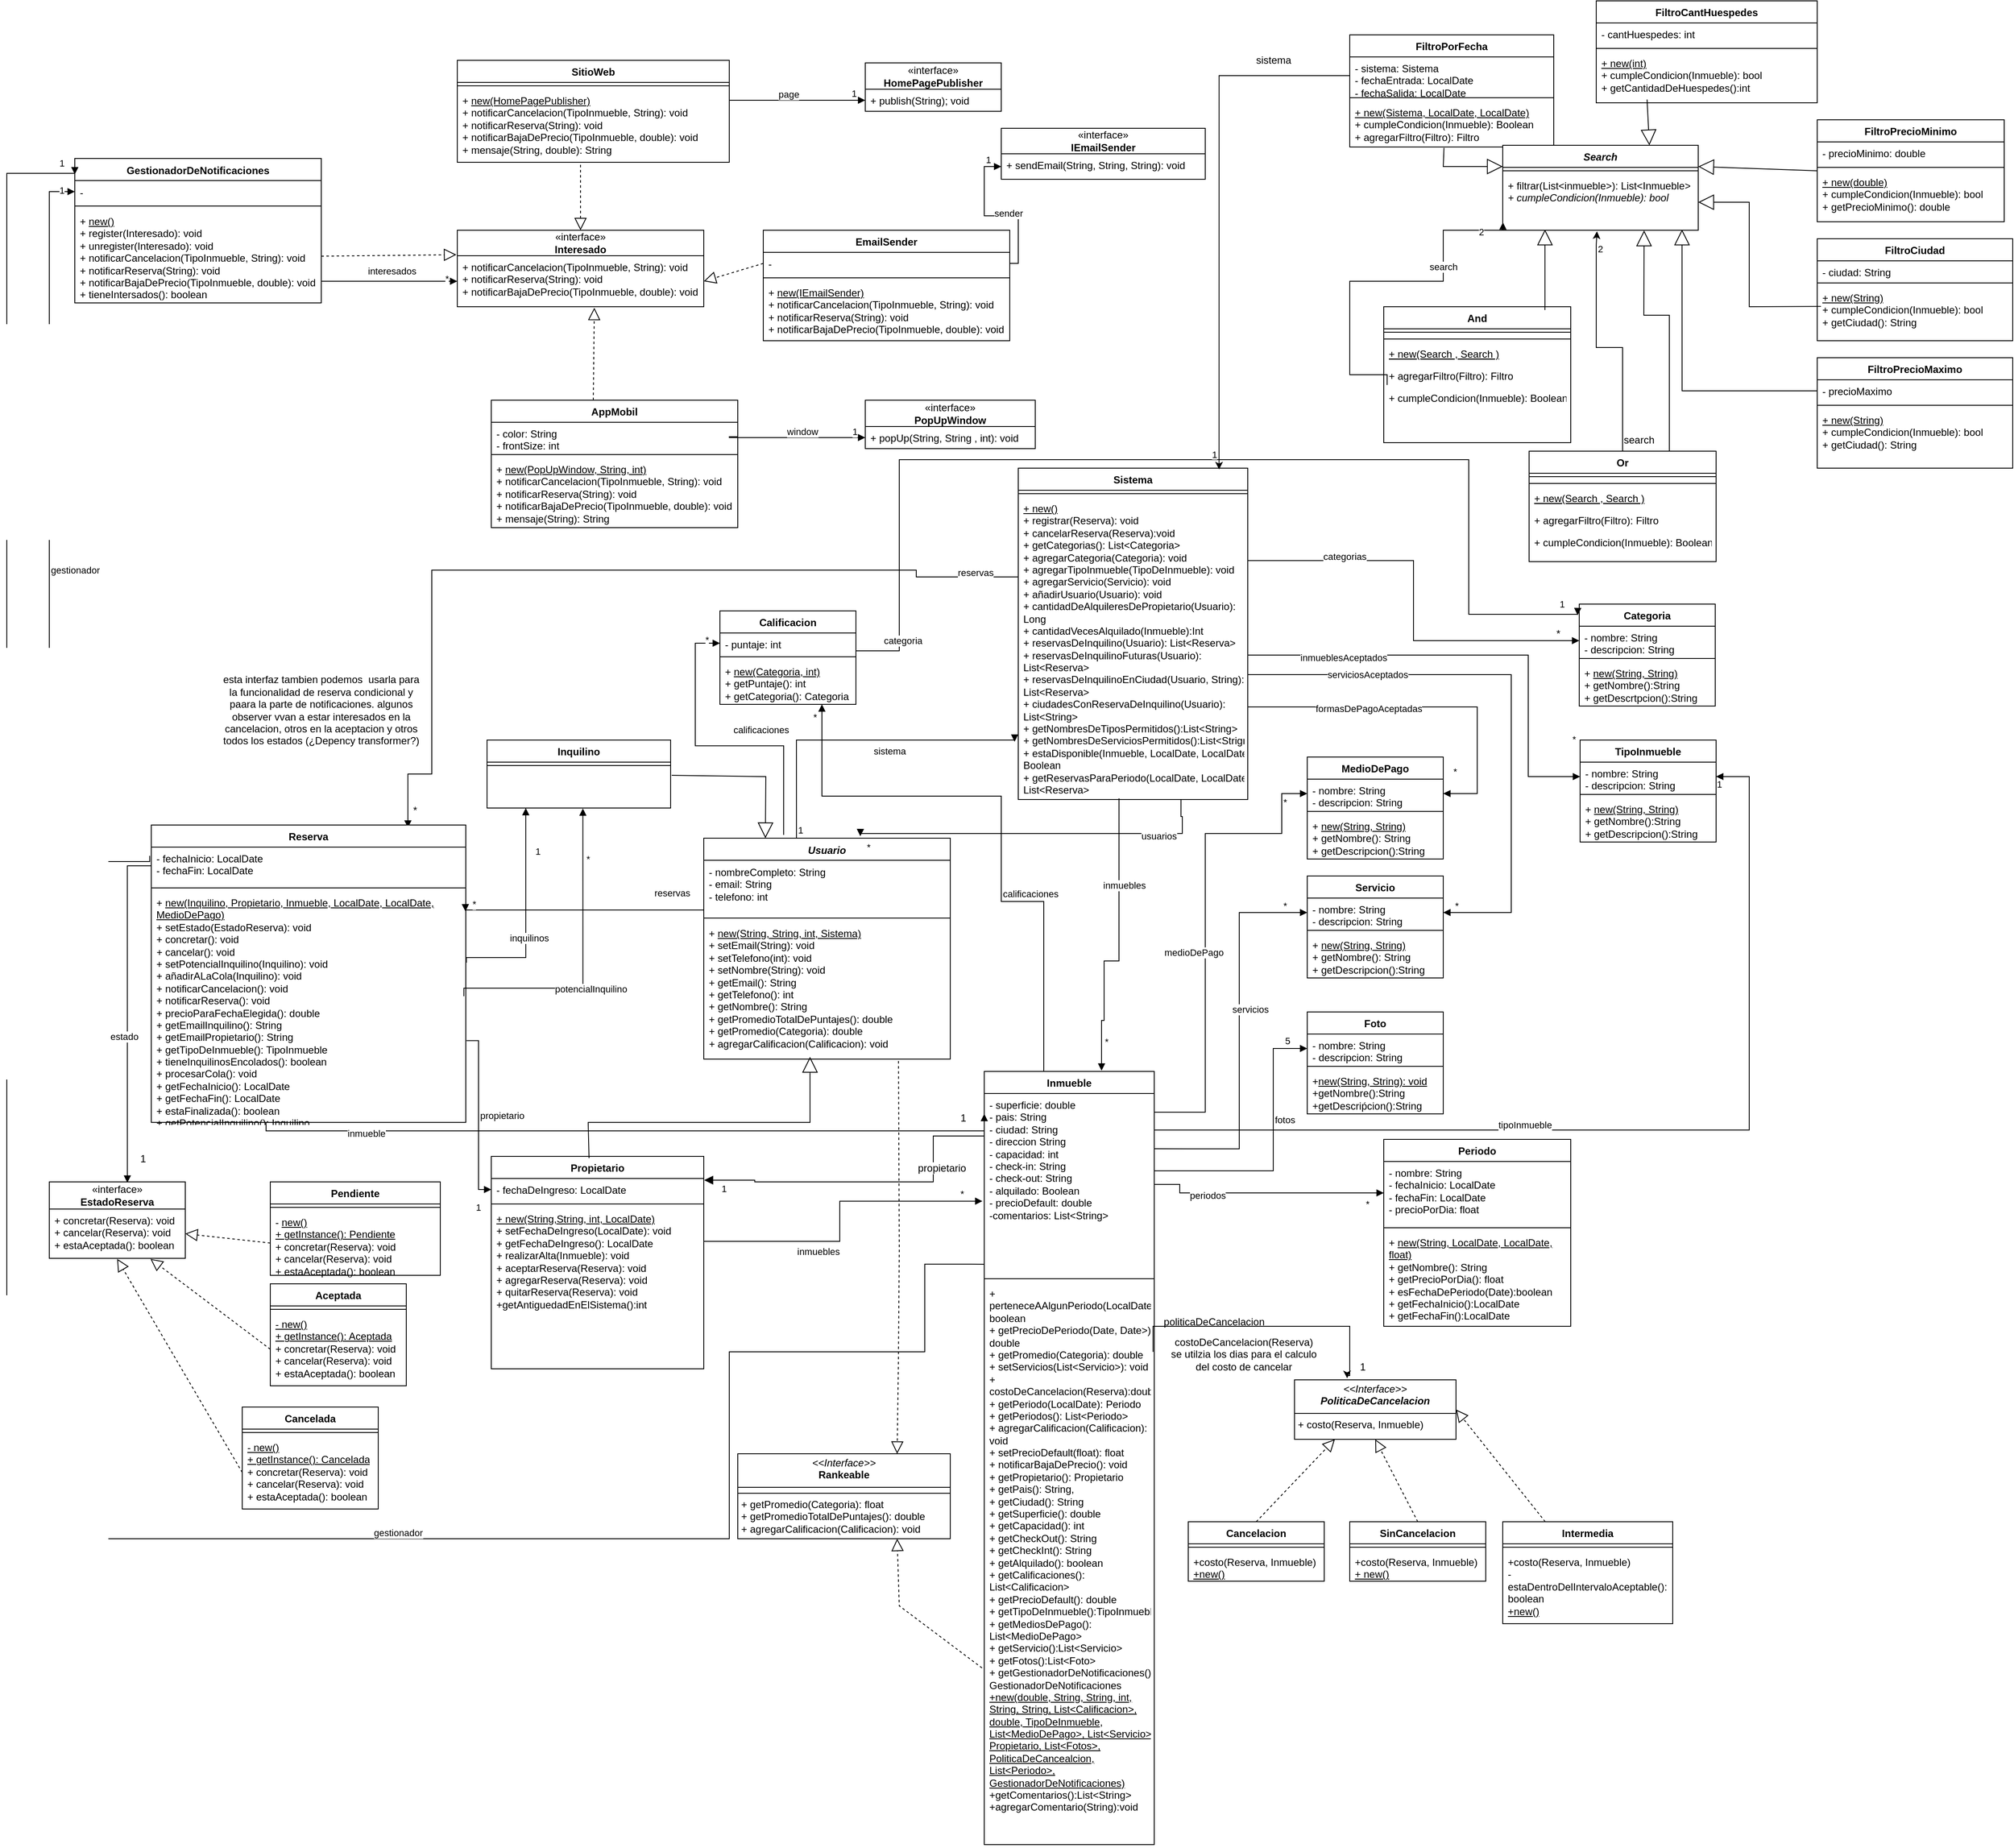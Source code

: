 <mxfile version="24.8.6" pages="4">
  <diagram id="C5RBs43oDa-KdzZeNtuy" name="Page-1">
    <mxGraphModel dx="6563" dy="4257" grid="1" gridSize="10" guides="1" tooltips="1" connect="1" arrows="1" fold="1" page="1" pageScale="1" pageWidth="827" pageHeight="1169" math="0" shadow="0">
      <root>
        <mxCell id="WIyWlLk6GJQsqaUBKTNV-0" />
        <mxCell id="WIyWlLk6GJQsqaUBKTNV-1" parent="WIyWlLk6GJQsqaUBKTNV-0" />
        <mxCell id="hxEG4WmxnY2-rwqHIQkR-0" value="Sistema" style="swimlane;fontStyle=1;align=center;verticalAlign=top;childLayout=stackLayout;horizontal=1;startSize=26;horizontalStack=0;resizeParent=1;resizeParentMax=0;resizeLast=0;collapsible=1;marginBottom=0;whiteSpace=wrap;html=1;" parent="WIyWlLk6GJQsqaUBKTNV-1" vertex="1">
          <mxGeometry x="420" y="-240" width="270" height="390" as="geometry" />
        </mxCell>
        <mxCell id="hxEG4WmxnY2-rwqHIQkR-2" value="" style="line;strokeWidth=1;fillColor=none;align=left;verticalAlign=middle;spacingTop=-1;spacingLeft=3;spacingRight=3;rotatable=0;labelPosition=right;points=[];portConstraint=eastwest;strokeColor=inherit;" parent="hxEG4WmxnY2-rwqHIQkR-0" vertex="1">
          <mxGeometry y="26" width="270" height="8" as="geometry" />
        </mxCell>
        <mxCell id="hxEG4WmxnY2-rwqHIQkR-3" value="&lt;div&gt;&lt;span style=&quot;background-color: initial;&quot;&gt;&lt;u&gt;+ new()&lt;/u&gt;&lt;br&gt;+ registrar(Reserva): void&lt;/span&gt;&lt;br&gt;&lt;/div&gt;&lt;div&gt;&lt;span style=&quot;text-wrap: nowrap; background-color: initial;&quot;&gt;+ cancelarReserva(Reserva):void&lt;/span&gt;&lt;br&gt;&lt;/div&gt;&lt;div&gt;&lt;span style=&quot;text-wrap: nowrap; background-color: initial;&quot;&gt;+ getCategorias(): List&amp;lt;Categoria&amp;gt;&lt;/span&gt;&lt;br&gt;&lt;/div&gt;&lt;div&gt;&lt;span style=&quot;text-wrap: nowrap;&quot;&gt;+ agregarCategoria(Categoria): void&lt;/span&gt;&lt;/div&gt;&lt;div&gt;&lt;span style=&quot;text-wrap: nowrap;&quot;&gt;+ agregarTipoInmueble(TipoDeInmueble): void&lt;/span&gt;&lt;/div&gt;&lt;div&gt;&lt;span style=&quot;text-wrap-mode: nowrap;&quot;&gt;+ agregarServicio(Servicio): void&lt;/span&gt;&lt;/div&gt;&lt;div&gt;&lt;span style=&quot;text-wrap-mode: nowrap;&quot;&gt;+ añadirUsuario(Usuario): void&lt;br&gt;+ cantidadDeAlquileresDePropietario(Usuario):&amp;nbsp;&lt;/span&gt;&lt;/div&gt;&lt;div&gt;&lt;span style=&quot;text-wrap-mode: nowrap;&quot;&gt;Long&lt;br&gt;&lt;/span&gt;&lt;span style=&quot;background-color: initial;&quot;&gt;+ cantidadVecesAlquilado(Inmueble):Int&lt;br&gt;+ reservasDeInquilino(Usuario): List&amp;lt;Reserva&amp;gt;&lt;br&gt;+ reservasDeInquilinoFuturas(Usuario): List&amp;lt;Reserva&amp;gt;&lt;br&gt;+ reservasDeInquilinoEnCiudad(Usuario, String): List&amp;lt;Reserva&amp;gt;&lt;/span&gt;&lt;/div&gt;&lt;div&gt;&lt;span style=&quot;background-color: initial;&quot;&gt;+ ciudadesConReservaDeInquilino(Usuario): List&amp;lt;String&amp;gt;&lt;/span&gt;&lt;/div&gt;&lt;div&gt;+ getNombresDeTiposPermitidos():List&amp;lt;String&amp;gt;&lt;br&gt;&lt;/div&gt;&lt;div&gt;+&amp;nbsp;getNombresDeServiciosPermitidos():List&amp;lt;Strign&amp;gt;&lt;/div&gt;&lt;div&gt;&lt;div&gt;+ estaDisponible(Inmueble, LocalDate, LocalDate): Boolean&lt;/div&gt;&lt;/div&gt;&lt;div&gt;+ getReservasParaPeriodo(LocalDate, LocalDate): List&amp;lt;Reserva&amp;gt;&lt;/div&gt;" style="text;strokeColor=none;fillColor=none;align=left;verticalAlign=top;spacingLeft=4;spacingRight=4;overflow=hidden;rotatable=0;points=[[0,0.5],[1,0.5]];portConstraint=eastwest;whiteSpace=wrap;html=1;" parent="hxEG4WmxnY2-rwqHIQkR-0" vertex="1">
          <mxGeometry y="34" width="270" height="356" as="geometry" />
        </mxCell>
        <mxCell id="hxEG4WmxnY2-rwqHIQkR-4" value="Propietario" style="swimlane;fontStyle=1;align=center;verticalAlign=top;childLayout=stackLayout;horizontal=1;startSize=26;horizontalStack=0;resizeParent=1;resizeParentMax=0;resizeLast=0;collapsible=1;marginBottom=0;whiteSpace=wrap;html=1;" parent="WIyWlLk6GJQsqaUBKTNV-1" vertex="1">
          <mxGeometry x="-200" y="570" width="250" height="250" as="geometry" />
        </mxCell>
        <mxCell id="hxEG4WmxnY2-rwqHIQkR-5" value="- fechaDeIngreso: LocalDate" style="text;strokeColor=none;fillColor=none;align=left;verticalAlign=top;spacingLeft=4;spacingRight=4;overflow=hidden;rotatable=0;points=[[0,0.5],[1,0.5]];portConstraint=eastwest;whiteSpace=wrap;html=1;" parent="hxEG4WmxnY2-rwqHIQkR-4" vertex="1">
          <mxGeometry y="26" width="250" height="26" as="geometry" />
        </mxCell>
        <mxCell id="hxEG4WmxnY2-rwqHIQkR-6" value="" style="line;strokeWidth=1;fillColor=none;align=left;verticalAlign=middle;spacingTop=-1;spacingLeft=3;spacingRight=3;rotatable=0;labelPosition=right;points=[];portConstraint=eastwest;strokeColor=inherit;" parent="hxEG4WmxnY2-rwqHIQkR-4" vertex="1">
          <mxGeometry y="52" width="250" height="8" as="geometry" />
        </mxCell>
        <mxCell id="hxEG4WmxnY2-rwqHIQkR-7" value="&lt;div&gt;&lt;u&gt;+ new(String,String, int, LocalDate)&lt;/u&gt;&lt;br&gt;+ setFechaDeIngreso(LocalDate): void&lt;br&gt;+ getFechaDeIngreso(): LocalDate&lt;br&gt;+ realizarAlta(Inmueble): void&lt;/div&gt;&lt;div&gt;+ aceptarReserva(Reserva): void&lt;/div&gt;&lt;div&gt;+ agregarReserva(Reserva): void&lt;br&gt;&lt;/div&gt;&lt;div&gt;+ quitarReserva(Reserva): void&lt;/div&gt;&lt;div&gt;&lt;span style=&quot;background-color: initial;&quot;&gt;+getAntiguedadEnElSistema():int&lt;/span&gt;&lt;/div&gt;" style="text;strokeColor=none;fillColor=none;align=left;verticalAlign=top;spacingLeft=4;spacingRight=4;overflow=hidden;rotatable=0;points=[[0,0.5],[1,0.5]];portConstraint=eastwest;whiteSpace=wrap;html=1;" parent="hxEG4WmxnY2-rwqHIQkR-4" vertex="1">
          <mxGeometry y="60" width="250" height="190" as="geometry" />
        </mxCell>
        <mxCell id="hxEG4WmxnY2-rwqHIQkR-8" value="&lt;i&gt;Usuario&lt;/i&gt;" style="swimlane;fontStyle=1;align=center;verticalAlign=top;childLayout=stackLayout;horizontal=1;startSize=26;horizontalStack=0;resizeParent=1;resizeParentMax=0;resizeLast=0;collapsible=1;marginBottom=0;whiteSpace=wrap;html=1;" parent="WIyWlLk6GJQsqaUBKTNV-1" vertex="1">
          <mxGeometry x="50" y="195.5" width="290" height="260" as="geometry" />
        </mxCell>
        <mxCell id="hxEG4WmxnY2-rwqHIQkR-9" value="- nombreCompleto: String&lt;div&gt;- email: String&lt;/div&gt;&lt;div&gt;- telefono: int&lt;/div&gt;&lt;div&gt;&lt;br&gt;&lt;/div&gt;" style="text;strokeColor=none;fillColor=none;align=left;verticalAlign=top;spacingLeft=4;spacingRight=4;overflow=hidden;rotatable=0;points=[[0,0.5],[1,0.5]];portConstraint=eastwest;whiteSpace=wrap;html=1;" parent="hxEG4WmxnY2-rwqHIQkR-8" vertex="1">
          <mxGeometry y="26" width="290" height="64" as="geometry" />
        </mxCell>
        <mxCell id="hxEG4WmxnY2-rwqHIQkR-10" value="" style="line;strokeWidth=1;fillColor=none;align=left;verticalAlign=middle;spacingTop=-1;spacingLeft=3;spacingRight=3;rotatable=0;labelPosition=right;points=[];portConstraint=eastwest;strokeColor=inherit;" parent="hxEG4WmxnY2-rwqHIQkR-8" vertex="1">
          <mxGeometry y="90" width="290" height="8" as="geometry" />
        </mxCell>
        <mxCell id="hxEG4WmxnY2-rwqHIQkR-24" value="&lt;div&gt;+ &lt;u&gt;new(String, String, int, Sistema)&lt;/u&gt;&lt;br&gt;+ setEmail(String): void&lt;br&gt;+ setTelefono(int): void&lt;br&gt;+ setNombre(String): void&lt;br&gt;+ getEmail(): String&lt;br&gt;+ getTelefono(): int&lt;br&gt;+ getNombre(): String&lt;br&gt;+ getPromedioTotalDePuntajes(): double&lt;/div&gt;&lt;div&gt;&lt;span style=&quot;background-color: initial;&quot;&gt;+ getPromedio(Categoria): double&lt;/span&gt;&lt;/div&gt;&lt;div&gt;&lt;i&gt;+ &lt;/i&gt;agregarCalificacion(Calificacion): void&lt;/div&gt;&lt;div&gt;&lt;br&gt;&lt;/div&gt;" style="text;strokeColor=none;fillColor=none;align=left;verticalAlign=top;spacingLeft=4;spacingRight=4;overflow=hidden;rotatable=0;points=[[0,0.5],[1,0.5]];portConstraint=eastwest;whiteSpace=wrap;html=1;" parent="hxEG4WmxnY2-rwqHIQkR-8" vertex="1">
          <mxGeometry y="98" width="290" height="162" as="geometry" />
        </mxCell>
        <mxCell id="hxEG4WmxnY2-rwqHIQkR-12" value="Inquilino" style="swimlane;fontStyle=1;align=center;verticalAlign=top;childLayout=stackLayout;horizontal=1;startSize=26;horizontalStack=0;resizeParent=1;resizeParentMax=0;resizeLast=0;collapsible=1;marginBottom=0;whiteSpace=wrap;html=1;" parent="WIyWlLk6GJQsqaUBKTNV-1" vertex="1">
          <mxGeometry x="-205" y="80" width="216" height="80" as="geometry" />
        </mxCell>
        <mxCell id="hxEG4WmxnY2-rwqHIQkR-14" value="" style="line;strokeWidth=1;fillColor=none;align=left;verticalAlign=middle;spacingTop=-1;spacingLeft=3;spacingRight=3;rotatable=0;labelPosition=right;points=[];portConstraint=eastwest;strokeColor=inherit;" parent="hxEG4WmxnY2-rwqHIQkR-12" vertex="1">
          <mxGeometry y="26" width="216" height="8" as="geometry" />
        </mxCell>
        <mxCell id="hxEG4WmxnY2-rwqHIQkR-15" value="&lt;div&gt;&lt;br&gt;&lt;/div&gt;" style="text;strokeColor=none;fillColor=none;align=left;verticalAlign=top;spacingLeft=4;spacingRight=4;overflow=hidden;rotatable=0;points=[[0,0.5],[1,0.5]];portConstraint=eastwest;whiteSpace=wrap;html=1;" parent="hxEG4WmxnY2-rwqHIQkR-12" vertex="1">
          <mxGeometry y="34" width="216" height="46" as="geometry" />
        </mxCell>
        <mxCell id="hxEG4WmxnY2-rwqHIQkR-16" value="" style="endArrow=block;endSize=16;endFill=0;html=1;rounded=0;exitX=0.5;exitY=0;exitDx=0;exitDy=0;entryX=0.431;entryY=0.984;entryDx=0;entryDy=0;entryPerimeter=0;" parent="WIyWlLk6GJQsqaUBKTNV-1" target="hxEG4WmxnY2-rwqHIQkR-24" edge="1">
          <mxGeometry width="160" relative="1" as="geometry">
            <mxPoint x="-85" y="571.98" as="sourcePoint" />
            <mxPoint x="146.28" y="435.5" as="targetPoint" />
            <Array as="points">
              <mxPoint x="-86" y="530" />
              <mxPoint x="-70" y="530" />
              <mxPoint x="50" y="530" />
              <mxPoint x="175" y="530" />
            </Array>
          </mxGeometry>
        </mxCell>
        <mxCell id="hxEG4WmxnY2-rwqHIQkR-17" value="" style="endArrow=block;endSize=16;endFill=0;html=1;rounded=0;exitX=1.006;exitY=0.162;exitDx=0;exitDy=0;exitPerimeter=0;entryX=0.25;entryY=0;entryDx=0;entryDy=0;" parent="WIyWlLk6GJQsqaUBKTNV-1" source="hxEG4WmxnY2-rwqHIQkR-15" target="hxEG4WmxnY2-rwqHIQkR-8" edge="1">
          <mxGeometry width="160" relative="1" as="geometry">
            <mxPoint x="-30" y="700" as="sourcePoint" />
            <mxPoint x="360" y="340" as="targetPoint" />
            <Array as="points">
              <mxPoint x="123" y="123" />
            </Array>
          </mxGeometry>
        </mxCell>
        <mxCell id="hxEG4WmxnY2-rwqHIQkR-18" value="Inmueble" style="swimlane;fontStyle=1;align=center;verticalAlign=top;childLayout=stackLayout;horizontal=1;startSize=26;horizontalStack=0;resizeParent=1;resizeParentMax=0;resizeLast=0;collapsible=1;marginBottom=0;whiteSpace=wrap;html=1;" parent="WIyWlLk6GJQsqaUBKTNV-1" vertex="1">
          <mxGeometry x="380" y="470" width="200" height="910" as="geometry" />
        </mxCell>
        <mxCell id="hxEG4WmxnY2-rwqHIQkR-19" value="&lt;div&gt;- superficie: double&lt;/div&gt;&lt;div&gt;- pais: String&lt;/div&gt;&lt;div&gt;- ciudad: String&lt;/div&gt;&lt;div&gt;- direccion String&lt;/div&gt;&lt;div&gt;- capacidad: int&lt;/div&gt;&lt;div&gt;- check-in: String&lt;/div&gt;&lt;div&gt;- check-out: String&lt;/div&gt;&lt;div&gt;&lt;span style=&quot;background-color: initial;&quot;&gt;- alquilado: Boolean&lt;/span&gt;&lt;/div&gt;&lt;div&gt;&lt;span style=&quot;background-color: initial;&quot;&gt;- precioDefault: double&lt;/span&gt;&lt;/div&gt;&lt;div&gt;&lt;span style=&quot;background-color: initial;&quot;&gt;-comentarios: List&amp;lt;String&amp;gt;&lt;/span&gt;&lt;/div&gt;" style="text;strokeColor=none;fillColor=none;align=left;verticalAlign=top;spacingLeft=4;spacingRight=4;overflow=hidden;rotatable=0;points=[[0,0.5],[1,0.5]];portConstraint=eastwest;whiteSpace=wrap;html=1;" parent="hxEG4WmxnY2-rwqHIQkR-18" vertex="1">
          <mxGeometry y="26" width="200" height="214" as="geometry" />
        </mxCell>
        <mxCell id="hxEG4WmxnY2-rwqHIQkR-20" value="" style="line;strokeWidth=1;fillColor=none;align=left;verticalAlign=middle;spacingTop=-1;spacingLeft=3;spacingRight=3;rotatable=0;labelPosition=right;points=[];portConstraint=eastwest;strokeColor=inherit;" parent="hxEG4WmxnY2-rwqHIQkR-18" vertex="1">
          <mxGeometry y="240" width="200" height="8" as="geometry" />
        </mxCell>
        <mxCell id="hxEG4WmxnY2-rwqHIQkR-21" value="&lt;div&gt;+ perteneceAAlgunPeriodo(LocalDate): boolean&lt;/div&gt;&lt;div&gt;+ getPrecioDePeriodo(Date, Date&amp;gt;): double&lt;/div&gt;&lt;div&gt;+ getPromedio(Categoria): double&lt;/div&gt;&lt;div&gt;+ setServicios(List&amp;lt;Servicio&amp;gt;): void&lt;br&gt;+ costoDeCancelacion(Reserva):double&lt;/div&gt;&lt;div&gt;+ getPeriodo(LocalDate): Periodo&lt;br&gt;+ getPeriodos(): List&amp;lt;Periodo&amp;gt;&lt;/div&gt;&lt;div&gt;&lt;span style=&quot;background-color: initial;&quot;&gt;+ agregarCalificacion(Calificacion): void&lt;/span&gt;&lt;/div&gt;&lt;div&gt;+ setPrecioDefault(float): float&lt;br&gt;&lt;/div&gt;&lt;div&gt;+ notificarBajaDePrecio(): void&lt;/div&gt;&lt;div&gt;+ getPropietario(): Propietario&lt;/div&gt;&lt;div&gt;+ getPais(): String,&lt;/div&gt;&lt;div&gt;+ getCiudad(): String&lt;/div&gt;&lt;div&gt;+ getSuperficie(): double&lt;/div&gt;&lt;div&gt;+ getCapacidad(): int&lt;/div&gt;&lt;div&gt;+ getCheckOut(): String&lt;/div&gt;&lt;div&gt;+ getCheckInt(): String&lt;/div&gt;&lt;div&gt;+ getAlquilado(): boolean&lt;/div&gt;&lt;div&gt;+ getCalificaciones(): List&amp;lt;Calificacion&amp;gt;&lt;/div&gt;&lt;div&gt;+ getPrecioDefault(): double&lt;/div&gt;&lt;div&gt;+ getTipoDeInmueble():TipoInmueble&lt;/div&gt;&lt;div&gt;+ getMediosDePago(): List&amp;lt;MedioDePago&amp;gt;&lt;/div&gt;&lt;div&gt;+ getServicio():List&amp;lt;Servicio&amp;gt;&lt;/div&gt;&lt;div&gt;+ getFotos():List&amp;lt;Foto&amp;gt;&lt;/div&gt;&lt;div&gt;+ getGestionadorDeNotificaciones():&lt;/div&gt;&lt;div&gt;GestionadorDeNotificaciones&lt;/div&gt;&lt;div&gt;&lt;u&gt;+new(double, String, String, int, String, String, List&amp;lt;Calificacion&amp;gt;, double, TipoDeInmueble, List&amp;lt;MedioDePago&amp;gt;, List&amp;lt;Servicio&amp;gt;, Propietario, List&amp;lt;Fotos&amp;gt;, PoliticaDeCancealcion, List&amp;lt;Periodo&amp;gt;, GestionadorDeNotificaciones)&lt;/u&gt;&lt;/div&gt;&lt;div&gt;+getComentarios():List&amp;lt;String&amp;gt;&lt;/div&gt;&lt;div&gt;+agregarComentario(String):void&lt;/div&gt;" style="text;strokeColor=none;fillColor=none;align=left;verticalAlign=top;spacingLeft=4;spacingRight=4;overflow=hidden;rotatable=0;points=[[0,0.5],[1,0.5]];portConstraint=eastwest;whiteSpace=wrap;html=1;" parent="hxEG4WmxnY2-rwqHIQkR-18" vertex="1">
          <mxGeometry y="248" width="200" height="662" as="geometry" />
        </mxCell>
        <mxCell id="whagrc6C9zXDrgCRp3s3-8" value="FiltroPorFecha" style="swimlane;fontStyle=1;align=center;verticalAlign=top;childLayout=stackLayout;horizontal=1;startSize=26;horizontalStack=0;resizeParent=1;resizeParentMax=0;resizeLast=0;collapsible=1;marginBottom=0;whiteSpace=wrap;html=1;" parent="WIyWlLk6GJQsqaUBKTNV-1" vertex="1">
          <mxGeometry x="810" y="-750" width="240" height="132" as="geometry" />
        </mxCell>
        <mxCell id="whagrc6C9zXDrgCRp3s3-9" value="- sistema: Sistema&amp;nbsp;&lt;div&gt;- fechaEntrada: LocalDate&lt;/div&gt;&lt;div&gt;- fechaSalida: LocalDate&lt;/div&gt;" style="text;strokeColor=none;fillColor=none;align=left;verticalAlign=top;spacingLeft=4;spacingRight=4;overflow=hidden;rotatable=0;points=[[0,0.5],[1,0.5]];portConstraint=eastwest;whiteSpace=wrap;html=1;" parent="whagrc6C9zXDrgCRp3s3-8" vertex="1">
          <mxGeometry y="26" width="240" height="44" as="geometry" />
        </mxCell>
        <mxCell id="whagrc6C9zXDrgCRp3s3-10" value="" style="line;strokeWidth=1;fillColor=none;align=left;verticalAlign=middle;spacingTop=-1;spacingLeft=3;spacingRight=3;rotatable=0;labelPosition=right;points=[];portConstraint=eastwest;strokeColor=inherit;" parent="whagrc6C9zXDrgCRp3s3-8" vertex="1">
          <mxGeometry y="70" width="240" height="8" as="geometry" />
        </mxCell>
        <mxCell id="whagrc6C9zXDrgCRp3s3-11" value="&lt;u&gt;+ new(Sistema, LocalDate, LocalDate)&lt;/u&gt;&lt;br&gt;+ cumpleCondicion(Inmueble): Boolean&lt;br&gt;+ agregarFiltro(Filtro): Filtro" style="text;strokeColor=none;fillColor=none;align=left;verticalAlign=top;spacingLeft=4;spacingRight=4;overflow=hidden;rotatable=0;points=[[0,0.5],[1,0.5]];portConstraint=eastwest;whiteSpace=wrap;html=1;" parent="whagrc6C9zXDrgCRp3s3-8" vertex="1">
          <mxGeometry y="78" width="240" height="54" as="geometry" />
        </mxCell>
        <mxCell id="whagrc6C9zXDrgCRp3s3-12" value="FiltroCiudad" style="swimlane;fontStyle=1;align=center;verticalAlign=top;childLayout=stackLayout;horizontal=1;startSize=26;horizontalStack=0;resizeParent=1;resizeParentMax=0;resizeLast=0;collapsible=1;marginBottom=0;whiteSpace=wrap;html=1;" parent="WIyWlLk6GJQsqaUBKTNV-1" vertex="1">
          <mxGeometry x="1360" y="-510" width="230" height="120" as="geometry" />
        </mxCell>
        <mxCell id="whagrc6C9zXDrgCRp3s3-13" value="- ciudad: String" style="text;strokeColor=none;fillColor=none;align=left;verticalAlign=top;spacingLeft=4;spacingRight=4;overflow=hidden;rotatable=0;points=[[0,0.5],[1,0.5]];portConstraint=eastwest;whiteSpace=wrap;html=1;" parent="whagrc6C9zXDrgCRp3s3-12" vertex="1">
          <mxGeometry y="26" width="230" height="22" as="geometry" />
        </mxCell>
        <mxCell id="whagrc6C9zXDrgCRp3s3-14" value="" style="line;strokeWidth=1;fillColor=none;align=left;verticalAlign=middle;spacingTop=-1;spacingLeft=3;spacingRight=3;rotatable=0;labelPosition=right;points=[];portConstraint=eastwest;strokeColor=inherit;" parent="whagrc6C9zXDrgCRp3s3-12" vertex="1">
          <mxGeometry y="48" width="230" height="8" as="geometry" />
        </mxCell>
        <mxCell id="whagrc6C9zXDrgCRp3s3-15" value="&lt;u&gt;+ new(String)&lt;/u&gt;&lt;br&gt;+ cumpleCondicion(Inmueble): bool&lt;br&gt;+ getCiudad(): String" style="text;strokeColor=none;fillColor=none;align=left;verticalAlign=top;spacingLeft=4;spacingRight=4;overflow=hidden;rotatable=0;points=[[0,0.5],[1,0.5]];portConstraint=eastwest;whiteSpace=wrap;html=1;" parent="whagrc6C9zXDrgCRp3s3-12" vertex="1">
          <mxGeometry y="56" width="230" height="64" as="geometry" />
        </mxCell>
        <mxCell id="whagrc6C9zXDrgCRp3s3-25" value="inmuebles" style="endArrow=block;endFill=1;html=1;edgeStyle=orthogonalEdgeStyle;align=left;verticalAlign=top;rounded=0;entryX=0.69;entryY=-0.001;entryDx=0;entryDy=0;exitX=0.439;exitY=0.996;exitDx=0;exitDy=0;exitPerimeter=0;entryPerimeter=0;" parent="WIyWlLk6GJQsqaUBKTNV-1" source="hxEG4WmxnY2-rwqHIQkR-3" target="hxEG4WmxnY2-rwqHIQkR-18" edge="1">
          <mxGeometry x="-0.476" y="-21" relative="1" as="geometry">
            <mxPoint x="790" y="-20" as="sourcePoint" />
            <mxPoint x="700.0" y="460" as="targetPoint" />
            <mxPoint as="offset" />
            <Array as="points">
              <mxPoint x="521" y="340" />
              <mxPoint x="520" y="410" />
              <mxPoint x="518" y="410" />
            </Array>
          </mxGeometry>
        </mxCell>
        <mxCell id="whagrc6C9zXDrgCRp3s3-28" value="sistema" style="endArrow=block;endFill=1;html=1;edgeStyle=orthogonalEdgeStyle;align=left;verticalAlign=top;rounded=0;exitX=0.376;exitY=-0.002;exitDx=0;exitDy=0;exitPerimeter=0;entryX=-0.016;entryY=0.809;entryDx=0;entryDy=0;entryPerimeter=0;" parent="WIyWlLk6GJQsqaUBKTNV-1" source="hxEG4WmxnY2-rwqHIQkR-8" target="hxEG4WmxnY2-rwqHIQkR-3" edge="1">
          <mxGeometry x="0.093" relative="1" as="geometry">
            <mxPoint x="430" y="200" as="sourcePoint" />
            <mxPoint x="480" y="30" as="targetPoint" />
            <Array as="points">
              <mxPoint x="159" y="80" />
              <mxPoint x="416" y="80" />
            </Array>
            <mxPoint as="offset" />
          </mxGeometry>
        </mxCell>
        <mxCell id="whagrc6C9zXDrgCRp3s3-29" value="1" style="edgeLabel;resizable=0;html=1;align=left;verticalAlign=bottom;" parent="whagrc6C9zXDrgCRp3s3-28" connectable="0" vertex="1">
          <mxGeometry x="-1" relative="1" as="geometry" />
        </mxCell>
        <mxCell id="pn5YufDLE9ohE7LPxB1q-4" value="FiltroCantHuespedes" style="swimlane;fontStyle=1;align=center;verticalAlign=top;childLayout=stackLayout;horizontal=1;startSize=26;horizontalStack=0;resizeParent=1;resizeParentMax=0;resizeLast=0;collapsible=1;marginBottom=0;whiteSpace=wrap;html=1;" parent="WIyWlLk6GJQsqaUBKTNV-1" vertex="1">
          <mxGeometry x="1100" y="-790" width="260" height="120" as="geometry" />
        </mxCell>
        <mxCell id="pn5YufDLE9ohE7LPxB1q-5" value="- cantHuespedes: int" style="text;strokeColor=none;fillColor=none;align=left;verticalAlign=top;spacingLeft=4;spacingRight=4;overflow=hidden;rotatable=0;points=[[0,0.5],[1,0.5]];portConstraint=eastwest;whiteSpace=wrap;html=1;" parent="pn5YufDLE9ohE7LPxB1q-4" vertex="1">
          <mxGeometry y="26" width="260" height="26" as="geometry" />
        </mxCell>
        <mxCell id="pn5YufDLE9ohE7LPxB1q-6" value="" style="line;strokeWidth=1;fillColor=none;align=left;verticalAlign=middle;spacingTop=-1;spacingLeft=3;spacingRight=3;rotatable=0;labelPosition=right;points=[];portConstraint=eastwest;strokeColor=inherit;" parent="pn5YufDLE9ohE7LPxB1q-4" vertex="1">
          <mxGeometry y="52" width="260" height="8" as="geometry" />
        </mxCell>
        <mxCell id="pn5YufDLE9ohE7LPxB1q-7" value="&lt;u&gt;+ new(int)&lt;/u&gt;&lt;br&gt;+ cumpleCondicion(Inmueble): bool&lt;br&gt;+ getCantidadDeHuespedes():int" style="text;strokeColor=none;fillColor=none;align=left;verticalAlign=top;spacingLeft=4;spacingRight=4;overflow=hidden;rotatable=0;points=[[0,0.5],[1,0.5]];portConstraint=eastwest;whiteSpace=wrap;html=1;" parent="pn5YufDLE9ohE7LPxB1q-4" vertex="1">
          <mxGeometry y="60" width="260" height="60" as="geometry" />
        </mxCell>
        <mxCell id="pn5YufDLE9ohE7LPxB1q-8" value="FiltroPrecioMinimo" style="swimlane;fontStyle=1;align=center;verticalAlign=top;childLayout=stackLayout;horizontal=1;startSize=26;horizontalStack=0;resizeParent=1;resizeParentMax=0;resizeLast=0;collapsible=1;marginBottom=0;whiteSpace=wrap;html=1;" parent="WIyWlLk6GJQsqaUBKTNV-1" vertex="1">
          <mxGeometry x="1360" y="-650" width="220" height="120" as="geometry" />
        </mxCell>
        <mxCell id="pn5YufDLE9ohE7LPxB1q-9" value="- precioMinimo: double" style="text;strokeColor=none;fillColor=none;align=left;verticalAlign=top;spacingLeft=4;spacingRight=4;overflow=hidden;rotatable=0;points=[[0,0.5],[1,0.5]];portConstraint=eastwest;whiteSpace=wrap;html=1;" parent="pn5YufDLE9ohE7LPxB1q-8" vertex="1">
          <mxGeometry y="26" width="220" height="26" as="geometry" />
        </mxCell>
        <mxCell id="pn5YufDLE9ohE7LPxB1q-10" value="" style="line;strokeWidth=1;fillColor=none;align=left;verticalAlign=middle;spacingTop=-1;spacingLeft=3;spacingRight=3;rotatable=0;labelPosition=right;points=[];portConstraint=eastwest;strokeColor=inherit;" parent="pn5YufDLE9ohE7LPxB1q-8" vertex="1">
          <mxGeometry y="52" width="220" height="8" as="geometry" />
        </mxCell>
        <mxCell id="pn5YufDLE9ohE7LPxB1q-11" value="&lt;u&gt;+ new(double)&lt;/u&gt;&lt;br&gt;+ cumpleCondicion(Inmueble): bool&lt;br&gt;+ getPrecioMinimo(): double" style="text;strokeColor=none;fillColor=none;align=left;verticalAlign=top;spacingLeft=4;spacingRight=4;overflow=hidden;rotatable=0;points=[[0,0.5],[1,0.5]];portConstraint=eastwest;whiteSpace=wrap;html=1;" parent="pn5YufDLE9ohE7LPxB1q-8" vertex="1">
          <mxGeometry y="60" width="220" height="60" as="geometry" />
        </mxCell>
        <mxCell id="pn5YufDLE9ohE7LPxB1q-16" value="FiltroPrecioMaximo" style="swimlane;fontStyle=1;align=center;verticalAlign=top;childLayout=stackLayout;horizontal=1;startSize=26;horizontalStack=0;resizeParent=1;resizeParentMax=0;resizeLast=0;collapsible=1;marginBottom=0;whiteSpace=wrap;html=1;" parent="WIyWlLk6GJQsqaUBKTNV-1" vertex="1">
          <mxGeometry x="1360" y="-370" width="230" height="130" as="geometry" />
        </mxCell>
        <mxCell id="pn5YufDLE9ohE7LPxB1q-17" value="- precioMaximo" style="text;strokeColor=none;fillColor=none;align=left;verticalAlign=top;spacingLeft=4;spacingRight=4;overflow=hidden;rotatable=0;points=[[0,0.5],[1,0.5]];portConstraint=eastwest;whiteSpace=wrap;html=1;" parent="pn5YufDLE9ohE7LPxB1q-16" vertex="1">
          <mxGeometry y="26" width="230" height="26" as="geometry" />
        </mxCell>
        <mxCell id="pn5YufDLE9ohE7LPxB1q-18" value="" style="line;strokeWidth=1;fillColor=none;align=left;verticalAlign=middle;spacingTop=-1;spacingLeft=3;spacingRight=3;rotatable=0;labelPosition=right;points=[];portConstraint=eastwest;strokeColor=inherit;" parent="pn5YufDLE9ohE7LPxB1q-16" vertex="1">
          <mxGeometry y="52" width="230" height="8" as="geometry" />
        </mxCell>
        <mxCell id="pn5YufDLE9ohE7LPxB1q-19" value="&lt;u&gt;+ new(String)&lt;/u&gt;&lt;br&gt;+ cumpleCondicion(Inmueble): bool&lt;br&gt;+ getCiudad(): String" style="text;strokeColor=none;fillColor=none;align=left;verticalAlign=top;spacingLeft=4;spacingRight=4;overflow=hidden;rotatable=0;points=[[0,0.5],[1,0.5]];portConstraint=eastwest;whiteSpace=wrap;html=1;" parent="pn5YufDLE9ohE7LPxB1q-16" vertex="1">
          <mxGeometry y="60" width="230" height="70" as="geometry" />
        </mxCell>
        <mxCell id="pn5YufDLE9ohE7LPxB1q-31" value="propietario" style="endArrow=block;endFill=1;html=1;edgeStyle=orthogonalEdgeStyle;align=left;verticalAlign=top;rounded=0;fontSize=12;startSize=8;endSize=8;curved=0;exitX=0;exitY=0.206;exitDx=0;exitDy=0;exitPerimeter=0;entryX=1.002;entryY=0.094;entryDx=0;entryDy=0;entryPerimeter=0;" parent="WIyWlLk6GJQsqaUBKTNV-1" source="hxEG4WmxnY2-rwqHIQkR-19" target="hxEG4WmxnY2-rwqHIQkR-5" edge="1">
          <mxGeometry x="-0.541" y="-20" relative="1" as="geometry">
            <mxPoint x="340" y="550" as="sourcePoint" />
            <mxPoint x="80" y="570" as="targetPoint" />
            <mxPoint as="offset" />
            <Array as="points">
              <mxPoint x="380" y="546" />
              <mxPoint x="320" y="546" />
              <mxPoint x="320" y="600" />
              <mxPoint x="110" y="600" />
              <mxPoint x="110" y="598" />
              <mxPoint x="51" y="598" />
            </Array>
          </mxGeometry>
        </mxCell>
        <mxCell id="v_wwWfLS2dYescJFxbjS-11" value="" style="endArrow=block;dashed=1;endFill=0;endSize=12;html=1;rounded=0;exitX=-0.013;exitY=0.686;exitDx=0;exitDy=0;entryX=0.75;entryY=1;entryDx=0;entryDy=0;exitPerimeter=0;" parent="WIyWlLk6GJQsqaUBKTNV-1" source="hxEG4WmxnY2-rwqHIQkR-21" target="SDxYgfkQPYlBaK1SxZJl-55" edge="1">
          <mxGeometry width="160" relative="1" as="geometry">
            <mxPoint x="620" y="160" as="sourcePoint" />
            <mxPoint x="810" y="55" as="targetPoint" />
            <Array as="points">
              <mxPoint x="280" y="1099" />
            </Array>
          </mxGeometry>
        </mxCell>
        <mxCell id="v_wwWfLS2dYescJFxbjS-16" value="inmuebles" style="endArrow=block;endFill=1;html=1;edgeStyle=orthogonalEdgeStyle;align=left;verticalAlign=top;rounded=0;entryX=-0.011;entryY=0.592;entryDx=0;entryDy=0;entryPerimeter=0;" parent="WIyWlLk6GJQsqaUBKTNV-1" source="hxEG4WmxnY2-rwqHIQkR-7" target="hxEG4WmxnY2-rwqHIQkR-19" edge="1">
          <mxGeometry x="-0.424" y="1" relative="1" as="geometry">
            <mxPoint x="29" y="670" as="sourcePoint" />
            <mxPoint x="780" y="390" as="targetPoint" />
            <Array as="points">
              <mxPoint x="210" y="670" />
              <mxPoint x="210" y="623" />
            </Array>
            <mxPoint as="offset" />
          </mxGeometry>
        </mxCell>
        <mxCell id="v_wwWfLS2dYescJFxbjS-17" value="*" style="edgeLabel;resizable=0;html=1;align=left;verticalAlign=bottom;" parent="v_wwWfLS2dYescJFxbjS-16" connectable="0" vertex="1">
          <mxGeometry x="-1" relative="1" as="geometry">
            <mxPoint x="300" y="-48" as="offset" />
          </mxGeometry>
        </mxCell>
        <mxCell id="v_wwWfLS2dYescJFxbjS-18" value="usuarios" style="endArrow=block;endFill=1;html=1;edgeStyle=orthogonalEdgeStyle;align=left;verticalAlign=top;rounded=0;exitX=0.709;exitY=1;exitDx=0;exitDy=0;exitPerimeter=0;entryX=0.635;entryY=-0.009;entryDx=0;entryDy=0;entryPerimeter=0;" parent="WIyWlLk6GJQsqaUBKTNV-1" source="hxEG4WmxnY2-rwqHIQkR-3" target="hxEG4WmxnY2-rwqHIQkR-8" edge="1">
          <mxGeometry x="-0.567" y="-10" relative="1" as="geometry">
            <mxPoint x="360" y="40" as="sourcePoint" />
            <mxPoint x="520" y="40" as="targetPoint" />
            <Array as="points">
              <mxPoint x="613" y="170" />
              <mxPoint x="613" y="190" />
              <mxPoint x="234" y="190" />
            </Array>
            <mxPoint as="offset" />
          </mxGeometry>
        </mxCell>
        <mxCell id="v_wwWfLS2dYescJFxbjS-19" value="*" style="edgeLabel;resizable=0;html=1;align=left;verticalAlign=bottom;" parent="v_wwWfLS2dYescJFxbjS-18" connectable="0" vertex="1">
          <mxGeometry x="-1" relative="1" as="geometry">
            <mxPoint x="-371" y="64" as="offset" />
          </mxGeometry>
        </mxCell>
        <mxCell id="v_wwWfLS2dYescJFxbjS-26" value="reservas" style="endArrow=block;endFill=1;html=1;edgeStyle=orthogonalEdgeStyle;align=left;verticalAlign=top;rounded=0;entryX=0.816;entryY=0.009;entryDx=0;entryDy=0;entryPerimeter=0;exitX=0;exitY=0.5;exitDx=0;exitDy=0;" parent="WIyWlLk6GJQsqaUBKTNV-1" target="OeNrjA8ZEPK8g29Wfslh-36" edge="1">
          <mxGeometry x="-0.723" y="-18" relative="1" as="geometry">
            <mxPoint x="420" y="-192" as="sourcePoint" />
            <mxPoint x="-374.5" y="10.46" as="targetPoint" />
            <Array as="points">
              <mxPoint x="300" y="-112" />
              <mxPoint x="300" y="-120" />
              <mxPoint x="-270" y="-120" />
              <mxPoint x="-270" y="120" />
              <mxPoint x="-298" y="120" />
            </Array>
            <mxPoint as="offset" />
          </mxGeometry>
        </mxCell>
        <mxCell id="v_wwWfLS2dYescJFxbjS-27" value="*" style="edgeLabel;resizable=0;html=1;align=left;verticalAlign=bottom;" parent="v_wwWfLS2dYescJFxbjS-26" connectable="0" vertex="1">
          <mxGeometry x="-1" relative="1" as="geometry">
            <mxPoint x="100" y="635" as="offset" />
          </mxGeometry>
        </mxCell>
        <mxCell id="SDxYgfkQPYlBaK1SxZJl-0" value="Periodo" style="swimlane;fontStyle=1;align=center;verticalAlign=top;childLayout=stackLayout;horizontal=1;startSize=26;horizontalStack=0;resizeParent=1;resizeParentMax=0;resizeLast=0;collapsible=1;marginBottom=0;whiteSpace=wrap;html=1;" parent="WIyWlLk6GJQsqaUBKTNV-1" vertex="1">
          <mxGeometry x="850" y="550" width="220" height="220" as="geometry" />
        </mxCell>
        <mxCell id="SDxYgfkQPYlBaK1SxZJl-1" value="&lt;div&gt;- nombre: String&lt;br&gt;&lt;/div&gt;&lt;div&gt;- fechaInicio: LocalDate&lt;/div&gt;&lt;div&gt;- fechaFin: LocalDate&lt;/div&gt;&lt;div&gt;- precioPorDia: float&lt;br&gt;&lt;/div&gt;" style="text;strokeColor=none;fillColor=none;align=left;verticalAlign=top;spacingLeft=4;spacingRight=4;overflow=hidden;rotatable=0;points=[[0,0.5],[1,0.5]];portConstraint=eastwest;whiteSpace=wrap;html=1;" parent="SDxYgfkQPYlBaK1SxZJl-0" vertex="1">
          <mxGeometry y="26" width="220" height="74" as="geometry" />
        </mxCell>
        <mxCell id="SDxYgfkQPYlBaK1SxZJl-2" value="" style="line;strokeWidth=1;fillColor=none;align=left;verticalAlign=middle;spacingTop=-1;spacingLeft=3;spacingRight=3;rotatable=0;labelPosition=right;points=[];portConstraint=eastwest;strokeColor=inherit;" parent="SDxYgfkQPYlBaK1SxZJl-0" vertex="1">
          <mxGeometry y="100" width="220" height="8" as="geometry" />
        </mxCell>
        <mxCell id="SDxYgfkQPYlBaK1SxZJl-3" value="&lt;div&gt;+&amp;nbsp;&lt;u&gt;new(String, LocalDate, LocalDate, float)&lt;/u&gt;&lt;br&gt;&lt;/div&gt;&lt;div&gt;+ getNombre(): String&lt;br&gt;&lt;/div&gt;&lt;div&gt;+ getPrecioPorDia(): float&lt;/div&gt;&lt;div&gt;+ esFechaDePeriodo(Date):boolean&lt;/div&gt;&lt;div&gt;+ getFechaInicio():LocalDate&lt;/div&gt;&lt;div&gt;+ getFechaFin():LocalDate&lt;/div&gt;" style="text;strokeColor=none;fillColor=none;align=left;verticalAlign=top;spacingLeft=4;spacingRight=4;overflow=hidden;rotatable=0;points=[[0,0.5],[1,0.5]];portConstraint=eastwest;whiteSpace=wrap;html=1;" parent="SDxYgfkQPYlBaK1SxZJl-0" vertex="1">
          <mxGeometry y="108" width="220" height="112" as="geometry" />
        </mxCell>
        <mxCell id="SDxYgfkQPYlBaK1SxZJl-25" value="periodos" style="endArrow=block;endFill=1;html=1;edgeStyle=orthogonalEdgeStyle;align=left;verticalAlign=top;rounded=0;entryX=0;entryY=0.5;entryDx=0;entryDy=0;exitX=1;exitY=0.5;exitDx=0;exitDy=0;" parent="WIyWlLk6GJQsqaUBKTNV-1" source="hxEG4WmxnY2-rwqHIQkR-19" target="SDxYgfkQPYlBaK1SxZJl-1" edge="1">
          <mxGeometry x="-0.643" y="10" relative="1" as="geometry">
            <mxPoint x="1060" y="310" as="sourcePoint" />
            <mxPoint x="1220" y="310" as="targetPoint" />
            <mxPoint as="offset" />
            <Array as="points">
              <mxPoint x="610" y="603" />
              <mxPoint x="610" y="613" />
            </Array>
          </mxGeometry>
        </mxCell>
        <mxCell id="SDxYgfkQPYlBaK1SxZJl-26" value="*" style="edgeLabel;resizable=0;html=1;align=left;verticalAlign=bottom;" parent="SDxYgfkQPYlBaK1SxZJl-25" connectable="0" vertex="1">
          <mxGeometry x="-1" relative="1" as="geometry">
            <mxPoint x="247" y="31" as="offset" />
          </mxGeometry>
        </mxCell>
        <mxCell id="SDxYgfkQPYlBaK1SxZJl-55" value="&lt;p style=&quot;margin:0px;margin-top:4px;text-align:center;&quot;&gt;&lt;i&gt;&amp;lt;&amp;lt;Interface&amp;gt;&amp;gt;&lt;/i&gt;&lt;br&gt;&lt;b&gt;Rankeable&lt;/b&gt;&lt;br&gt;&lt;/p&gt;&lt;hr size=&quot;1&quot; style=&quot;border-style:solid;&quot;&gt;&lt;hr size=&quot;1&quot; style=&quot;border-style:solid;&quot;&gt;&lt;p style=&quot;margin:0px;margin-left:4px;&quot;&gt;+ getPromedio(Categoria): float&lt;br&gt;+ getPromedioTotalDePuntajes(): double&lt;br&gt;+ agregarCalificacion(Calificacion): void&lt;/p&gt;" style="verticalAlign=top;align=left;overflow=fill;html=1;whiteSpace=wrap;" parent="WIyWlLk6GJQsqaUBKTNV-1" vertex="1">
          <mxGeometry x="90" y="920" width="250" height="100" as="geometry" />
        </mxCell>
        <mxCell id="7gZEK50A-rDerRQ-sxmM-5" value="And" style="swimlane;fontStyle=1;align=center;verticalAlign=top;childLayout=stackLayout;horizontal=1;startSize=26;horizontalStack=0;resizeParent=1;resizeLast=0;collapsible=1;marginBottom=0;rounded=0;shadow=0;strokeWidth=1;" parent="WIyWlLk6GJQsqaUBKTNV-1" vertex="1">
          <mxGeometry x="850" y="-430" width="220" height="160" as="geometry">
            <mxRectangle x="130" y="380" width="160" height="26" as="alternateBounds" />
          </mxGeometry>
        </mxCell>
        <mxCell id="7gZEK50A-rDerRQ-sxmM-6" value="" style="line;html=1;strokeWidth=1;align=left;verticalAlign=middle;spacingTop=-1;spacingLeft=3;spacingRight=3;rotatable=0;labelPosition=right;points=[];portConstraint=eastwest;" parent="7gZEK50A-rDerRQ-sxmM-5" vertex="1">
          <mxGeometry y="26" width="220" height="8" as="geometry" />
        </mxCell>
        <mxCell id="7gZEK50A-rDerRQ-sxmM-7" value="" style="line;html=1;strokeWidth=1;align=left;verticalAlign=middle;spacingTop=-1;spacingLeft=3;spacingRight=3;rotatable=0;labelPosition=right;points=[];portConstraint=eastwest;" parent="7gZEK50A-rDerRQ-sxmM-5" vertex="1">
          <mxGeometry y="34" width="220" height="8" as="geometry" />
        </mxCell>
        <mxCell id="7gZEK50A-rDerRQ-sxmM-8" value="+ new(Search , Search )" style="text;align=left;verticalAlign=top;spacingLeft=4;spacingRight=4;overflow=hidden;rotatable=0;points=[[0,0.5],[1,0.5]];portConstraint=eastwest;fontStyle=4" parent="7gZEK50A-rDerRQ-sxmM-5" vertex="1">
          <mxGeometry y="42" width="220" height="26" as="geometry" />
        </mxCell>
        <mxCell id="7gZEK50A-rDerRQ-sxmM-9" value="+ agregarFiltro(Filtro): Filtro" style="text;align=left;verticalAlign=top;spacingLeft=4;spacingRight=4;overflow=hidden;rotatable=0;points=[[0,0.5],[1,0.5]];portConstraint=eastwest;" parent="7gZEK50A-rDerRQ-sxmM-5" vertex="1">
          <mxGeometry y="68" width="220" height="26" as="geometry" />
        </mxCell>
        <mxCell id="7gZEK50A-rDerRQ-sxmM-10" value="+ cumpleCondicion(Inmueble): Boolean&#xa;&#xa;&#xa;" style="text;align=left;verticalAlign=top;spacingLeft=4;spacingRight=4;overflow=hidden;rotatable=0;points=[[0,0.5],[1,0.5]];portConstraint=eastwest;" parent="7gZEK50A-rDerRQ-sxmM-5" vertex="1">
          <mxGeometry y="94" width="220" height="36" as="geometry" />
        </mxCell>
        <mxCell id="7gZEK50A-rDerRQ-sxmM-23" value="search" style="endArrow=block;endFill=1;html=1;edgeStyle=orthogonalEdgeStyle;align=left;verticalAlign=top;rounded=0;entryX=0.001;entryY=0.859;entryDx=0;entryDy=0;exitX=0.018;exitY=0.927;exitDx=0;exitDy=0;exitPerimeter=0;entryPerimeter=0;" parent="WIyWlLk6GJQsqaUBKTNV-1" source="7gZEK50A-rDerRQ-sxmM-9" target="XFbmpSKFdczoL01tVmd3-3" edge="1">
          <mxGeometry x="0.241" y="30" relative="1" as="geometry">
            <mxPoint x="984.66" y="-478.55" as="sourcePoint" />
            <mxPoint x="970" y="-517" as="targetPoint" />
            <Array as="points">
              <mxPoint x="854" y="-350" />
              <mxPoint x="810" y="-350" />
              <mxPoint x="810" y="-460" />
              <mxPoint x="920" y="-460" />
              <mxPoint x="920" y="-520" />
              <mxPoint x="990" y="-520" />
            </Array>
            <mxPoint as="offset" />
          </mxGeometry>
        </mxCell>
        <mxCell id="7gZEK50A-rDerRQ-sxmM-24" value="2" style="edgeLabel;resizable=0;html=1;align=left;verticalAlign=bottom;" parent="7gZEK50A-rDerRQ-sxmM-23" connectable="0" vertex="1">
          <mxGeometry x="-1" relative="1" as="geometry">
            <mxPoint x="106" y="-172" as="offset" />
          </mxGeometry>
        </mxCell>
        <mxCell id="XFbmpSKFdczoL01tVmd3-5" value="2" style="edgeLabel;resizable=0;html=1;align=left;verticalAlign=bottom;" parent="7gZEK50A-rDerRQ-sxmM-23" connectable="0" vertex="1">
          <mxGeometry x="-1" relative="1" as="geometry">
            <mxPoint x="246" y="-152" as="offset" />
          </mxGeometry>
        </mxCell>
        <mxCell id="OeNrjA8ZEPK8g29Wfslh-13" value="Pendiente" style="swimlane;fontStyle=1;align=center;verticalAlign=top;childLayout=stackLayout;horizontal=1;startSize=26;horizontalStack=0;resizeParent=1;resizeParentMax=0;resizeLast=0;collapsible=1;marginBottom=0;whiteSpace=wrap;html=1;" parent="WIyWlLk6GJQsqaUBKTNV-1" vertex="1">
          <mxGeometry x="-460" y="600" width="200" height="110" as="geometry" />
        </mxCell>
        <mxCell id="OeNrjA8ZEPK8g29Wfslh-14" value="" style="line;strokeWidth=1;fillColor=none;align=left;verticalAlign=middle;spacingTop=-1;spacingLeft=3;spacingRight=3;rotatable=0;labelPosition=right;points=[];portConstraint=eastwest;strokeColor=inherit;" parent="OeNrjA8ZEPK8g29Wfslh-13" vertex="1">
          <mxGeometry y="26" width="200" height="8" as="geometry" />
        </mxCell>
        <mxCell id="OeNrjA8ZEPK8g29Wfslh-15" value="&lt;div&gt;- &lt;u&gt;new()&lt;/u&gt;&lt;/div&gt;&lt;div&gt;&lt;u&gt;+ getInstance(): Pendiente&lt;/u&gt;&lt;u&gt;&lt;/u&gt;&lt;/div&gt;+ concretar(Reserva): void&lt;div&gt;+&amp;nbsp;&lt;span style=&quot;background-color: initial;&quot;&gt;cancelar(Reserva): void&lt;br&gt;&lt;/span&gt;&lt;/div&gt;&lt;div&gt;+ estaAceptada(): boolean&lt;span style=&quot;background-color: initial;&quot;&gt;&lt;/span&gt;&lt;/div&gt;" style="text;strokeColor=none;fillColor=none;align=left;verticalAlign=top;spacingLeft=4;spacingRight=4;overflow=hidden;rotatable=0;points=[[0,0.5],[1,0.5]];portConstraint=eastwest;whiteSpace=wrap;html=1;" parent="OeNrjA8ZEPK8g29Wfslh-13" vertex="1">
          <mxGeometry y="34" width="200" height="76" as="geometry" />
        </mxCell>
        <mxCell id="OeNrjA8ZEPK8g29Wfslh-16" value="Aceptada" style="swimlane;fontStyle=1;align=center;verticalAlign=top;childLayout=stackLayout;horizontal=1;startSize=26;horizontalStack=0;resizeParent=1;resizeParentMax=0;resizeLast=0;collapsible=1;marginBottom=0;whiteSpace=wrap;html=1;" parent="WIyWlLk6GJQsqaUBKTNV-1" vertex="1">
          <mxGeometry x="-460" y="720" width="160" height="120" as="geometry" />
        </mxCell>
        <mxCell id="OeNrjA8ZEPK8g29Wfslh-17" value="" style="line;strokeWidth=1;fillColor=none;align=left;verticalAlign=middle;spacingTop=-1;spacingLeft=3;spacingRight=3;rotatable=0;labelPosition=right;points=[];portConstraint=eastwest;strokeColor=inherit;" parent="OeNrjA8ZEPK8g29Wfslh-16" vertex="1">
          <mxGeometry y="26" width="160" height="8" as="geometry" />
        </mxCell>
        <mxCell id="OeNrjA8ZEPK8g29Wfslh-18" value="&lt;div&gt;&lt;u&gt;- new()&lt;/u&gt;&lt;/div&gt;&lt;div&gt;&lt;u&gt;+ getInstance(): Aceptada&lt;/u&gt;&lt;u&gt;&lt;/u&gt;&lt;/div&gt;+ concretar(Reserva): void&lt;div&gt;+&amp;nbsp;&lt;span style=&quot;background-color: initial;&quot;&gt;cancelar(Reserva): void&lt;br&gt;&lt;/span&gt;&lt;/div&gt;&lt;div&gt;+ estaAceptada(): boolean&lt;span style=&quot;background-color: initial;&quot;&gt;&lt;/span&gt;&lt;/div&gt;" style="text;strokeColor=none;fillColor=none;align=left;verticalAlign=top;spacingLeft=4;spacingRight=4;overflow=hidden;rotatable=0;points=[[0,0.5],[1,0.5]];portConstraint=eastwest;whiteSpace=wrap;html=1;" parent="OeNrjA8ZEPK8g29Wfslh-16" vertex="1">
          <mxGeometry y="34" width="160" height="86" as="geometry" />
        </mxCell>
        <mxCell id="OeNrjA8ZEPK8g29Wfslh-26" value="estado" style="endArrow=block;endFill=1;html=1;edgeStyle=orthogonalEdgeStyle;align=left;verticalAlign=top;rounded=0;exitX=0;exitY=0.5;exitDx=0;exitDy=0;entryX=0.574;entryY=0.011;entryDx=0;entryDy=0;entryPerimeter=0;" parent="WIyWlLk6GJQsqaUBKTNV-1" source="OeNrjA8ZEPK8g29Wfslh-37" target="en-OapAn3uzS3OJ0Eu7T-14" edge="1">
          <mxGeometry x="0.145" y="-25" relative="1" as="geometry">
            <mxPoint x="-1200" y="-216" as="sourcePoint" />
            <mxPoint x="-628" y="598.88" as="targetPoint" />
            <mxPoint x="3" y="-13" as="offset" />
          </mxGeometry>
        </mxCell>
        <mxCell id="OeNrjA8ZEPK8g29Wfslh-32" value="Cancelada" style="swimlane;fontStyle=1;align=center;verticalAlign=top;childLayout=stackLayout;horizontal=1;startSize=26;horizontalStack=0;resizeParent=1;resizeParentMax=0;resizeLast=0;collapsible=1;marginBottom=0;whiteSpace=wrap;html=1;" parent="WIyWlLk6GJQsqaUBKTNV-1" vertex="1">
          <mxGeometry x="-493" y="865" width="160" height="120" as="geometry" />
        </mxCell>
        <mxCell id="OeNrjA8ZEPK8g29Wfslh-33" value="" style="line;strokeWidth=1;fillColor=none;align=left;verticalAlign=middle;spacingTop=-1;spacingLeft=3;spacingRight=3;rotatable=0;labelPosition=right;points=[];portConstraint=eastwest;strokeColor=inherit;" parent="OeNrjA8ZEPK8g29Wfslh-32" vertex="1">
          <mxGeometry y="26" width="160" height="8" as="geometry" />
        </mxCell>
        <mxCell id="OeNrjA8ZEPK8g29Wfslh-34" value="&lt;div&gt;&lt;u&gt;-&amp;nbsp;new()&lt;/u&gt;&lt;/div&gt;&lt;div&gt;&lt;u&gt;+ getInstance(): Cancelada&lt;/u&gt;&lt;/div&gt;+ concretar(Reserva): void&lt;div&gt;+&amp;nbsp;&lt;span style=&quot;background-color: initial;&quot;&gt;cancelar(Reserva): void&lt;br&gt;&lt;/span&gt;&lt;/div&gt;&lt;div&gt;+ estaAceptada(): boolean&lt;span style=&quot;background-color: initial;&quot;&gt;&lt;/span&gt;&lt;/div&gt;" style="text;strokeColor=none;fillColor=none;align=left;verticalAlign=top;spacingLeft=4;spacingRight=4;overflow=hidden;rotatable=0;points=[[0,0.5],[1,0.5]];portConstraint=eastwest;whiteSpace=wrap;html=1;" parent="OeNrjA8ZEPK8g29Wfslh-32" vertex="1">
          <mxGeometry y="34" width="160" height="86" as="geometry" />
        </mxCell>
        <mxCell id="OeNrjA8ZEPK8g29Wfslh-36" value="Reserva" style="swimlane;fontStyle=1;align=center;verticalAlign=top;childLayout=stackLayout;horizontal=1;startSize=26;horizontalStack=0;resizeParent=1;resizeParentMax=0;resizeLast=0;collapsible=1;marginBottom=0;whiteSpace=wrap;html=1;" parent="WIyWlLk6GJQsqaUBKTNV-1" vertex="1">
          <mxGeometry x="-600" y="180" width="370" height="350" as="geometry" />
        </mxCell>
        <mxCell id="OeNrjA8ZEPK8g29Wfslh-37" value="&lt;div&gt;- fechaInicio: LocalDate&lt;/div&gt;&lt;div&gt;- fechaFin: LocalDate&lt;br&gt;&lt;/div&gt;" style="text;strokeColor=none;fillColor=none;align=left;verticalAlign=top;spacingLeft=4;spacingRight=4;overflow=hidden;rotatable=0;points=[[0,0.5],[1,0.5]];portConstraint=eastwest;whiteSpace=wrap;html=1;" parent="OeNrjA8ZEPK8g29Wfslh-36" vertex="1">
          <mxGeometry y="26" width="370" height="44" as="geometry" />
        </mxCell>
        <mxCell id="OeNrjA8ZEPK8g29Wfslh-38" value="" style="line;strokeWidth=1;fillColor=none;align=left;verticalAlign=middle;spacingTop=-1;spacingLeft=3;spacingRight=3;rotatable=0;labelPosition=right;points=[];portConstraint=eastwest;strokeColor=inherit;" parent="OeNrjA8ZEPK8g29Wfslh-36" vertex="1">
          <mxGeometry y="70" width="370" height="8" as="geometry" />
        </mxCell>
        <mxCell id="OeNrjA8ZEPK8g29Wfslh-39" value="&lt;div&gt;+ &lt;u&gt;new(Inquilino, Propietario, Inmueble, LocalDate, LocalDate, MedioDePago)&lt;/u&gt;&lt;/div&gt;&lt;div&gt;&lt;span style=&quot;background-color: initial;&quot;&gt;+ setEstado(EstadoReserva): void&lt;/span&gt;&lt;/div&gt;&lt;div&gt;&lt;span style=&quot;background-color: initial;&quot;&gt;+ concretar(): void&lt;/span&gt;&lt;div&gt;&lt;i&gt;+&amp;nbsp;&lt;/i&gt;&lt;span style=&quot;background-color: initial;&quot;&gt;cancelar(): void&lt;/span&gt;&lt;/div&gt;&lt;/div&gt;&lt;div&gt;&lt;span style=&quot;background-color: initial;&quot;&gt;+ setPotencialInquilino(Inquilino): void&lt;/span&gt;&lt;/div&gt;&lt;div&gt;&lt;span style=&quot;background-color: initial;&quot;&gt;+ añadirALaCola(Inquilino): void&lt;/span&gt;&lt;/div&gt;&lt;div&gt;&lt;span style=&quot;background-color: initial;&quot;&gt;+ notificarCancelacion(): void&lt;/span&gt;&lt;/div&gt;&lt;div&gt;+ notificarReserva(): void&lt;/div&gt;&lt;div&gt;+ precioParaFechaElegida(): double&lt;/div&gt;&lt;div&gt;&lt;div&gt;+ getEmailInquilino(): String&lt;/div&gt;&lt;div&gt;+ getEmailPropietario(): String&lt;/div&gt;&lt;div&gt;+ getTipoDeInmueble(): TipoInmueble&lt;/div&gt;&lt;div&gt;+ tieneInquilinosEncolados(): boolean&lt;/div&gt;&lt;div&gt;+ procesarCola(): void&lt;/div&gt;&lt;/div&gt;&lt;div&gt;+ getFechaInicio(): LocalDate&lt;/div&gt;&lt;div&gt;+ getFechaFin(): LocalDate&lt;/div&gt;&lt;div&gt;+ estaFinalizada(): boolean&lt;/div&gt;&lt;div&gt;+ getPotencialInquilino(): Inquilino&lt;/div&gt;&lt;div&gt;+ getPropietario(): Propietario&lt;/div&gt;&lt;div&gt;+ getInmueble(): Inmueble&lt;/div&gt;&lt;div&gt;+ setGestionador(GestionadorDeNotificaciones): void&lt;/div&gt;" style="text;strokeColor=none;fillColor=none;align=left;verticalAlign=top;spacingLeft=4;spacingRight=4;overflow=hidden;rotatable=0;points=[[0,0.5],[1,0.5]];portConstraint=eastwest;whiteSpace=wrap;html=1;" parent="OeNrjA8ZEPK8g29Wfslh-36" vertex="1">
          <mxGeometry y="78" width="370" height="272" as="geometry" />
        </mxCell>
        <mxCell id="OeNrjA8ZEPK8g29Wfslh-40" value="&lt;div&gt;&lt;br&gt;&lt;/div&gt;" style="text;strokeColor=none;fillColor=none;align=left;verticalAlign=top;spacingLeft=4;spacingRight=4;overflow=hidden;rotatable=0;points=[[0,0.5],[1,0.5]];portConstraint=eastwest;whiteSpace=wrap;html=1;" parent="OeNrjA8ZEPK8g29Wfslh-36" vertex="1">
          <mxGeometry y="350" width="370" as="geometry" />
        </mxCell>
        <mxCell id="OeNrjA8ZEPK8g29Wfslh-44" value="*" style="endArrow=block;endFill=1;html=1;edgeStyle=orthogonalEdgeStyle;align=left;verticalAlign=top;rounded=0;entryX=0.999;entryY=0.087;entryDx=0;entryDy=0;entryPerimeter=0;exitX=0;exitY=0.5;exitDx=0;exitDy=0;" parent="WIyWlLk6GJQsqaUBKTNV-1" source="hxEG4WmxnY2-rwqHIQkR-9" target="OeNrjA8ZEPK8g29Wfslh-39" edge="1">
          <mxGeometry x="0.95" y="-20" relative="1" as="geometry">
            <mxPoint x="-170" y="369" as="sourcePoint" />
            <mxPoint x="-124" y="340" as="targetPoint" />
            <mxPoint as="offset" />
            <Array as="points">
              <mxPoint x="50" y="280" />
            </Array>
          </mxGeometry>
        </mxCell>
        <mxCell id="OeNrjA8ZEPK8g29Wfslh-45" value="reservas" style="edgeLabel;resizable=0;html=1;align=left;verticalAlign=bottom;" parent="OeNrjA8ZEPK8g29Wfslh-44" connectable="0" vertex="1">
          <mxGeometry x="-1" relative="1" as="geometry">
            <mxPoint x="-60" y="15" as="offset" />
          </mxGeometry>
        </mxCell>
        <mxCell id="OeNrjA8ZEPK8g29Wfslh-46" value="inmueble" style="endArrow=block;endFill=1;html=1;edgeStyle=orthogonalEdgeStyle;align=left;verticalAlign=top;rounded=0;exitX=0.365;exitY=1;exitDx=0;exitDy=0;exitPerimeter=0;entryX=-0.007;entryY=0.064;entryDx=0;entryDy=0;entryPerimeter=0;" parent="WIyWlLk6GJQsqaUBKTNV-1" source="OeNrjA8ZEPK8g29Wfslh-39" edge="1">
          <mxGeometry x="-0.761" y="10" relative="1" as="geometry">
            <mxPoint x="-344.25" y="526.544" as="sourcePoint" />
            <mxPoint x="380.0" y="519.996" as="targetPoint" />
            <Array as="points">
              <mxPoint x="-465" y="540" />
              <mxPoint x="380" y="540" />
            </Array>
            <mxPoint as="offset" />
          </mxGeometry>
        </mxCell>
        <mxCell id="OeNrjA8ZEPK8g29Wfslh-47" value="1" style="edgeLabel;resizable=0;html=1;align=left;verticalAlign=bottom;" parent="OeNrjA8ZEPK8g29Wfslh-46" connectable="0" vertex="1">
          <mxGeometry x="-1" relative="1" as="geometry">
            <mxPoint x="534" y="86" as="offset" />
          </mxGeometry>
        </mxCell>
        <mxCell id="OeNrjA8ZEPK8g29Wfslh-49" value="" style="endArrow=block;dashed=1;endFill=0;endSize=12;html=1;rounded=0;exitX=0.79;exitY=1.014;exitDx=0;exitDy=0;entryX=0.75;entryY=0;entryDx=0;entryDy=0;exitPerimeter=0;" parent="WIyWlLk6GJQsqaUBKTNV-1" source="hxEG4WmxnY2-rwqHIQkR-24" target="SDxYgfkQPYlBaK1SxZJl-55" edge="1">
          <mxGeometry width="160" relative="1" as="geometry">
            <mxPoint x="159" y="730" as="sourcePoint" />
            <mxPoint x="50" y="800" as="targetPoint" />
            <Array as="points">
              <mxPoint x="280" y="680" />
              <mxPoint x="279" y="810" />
            </Array>
          </mxGeometry>
        </mxCell>
        <mxCell id="OeNrjA8ZEPK8g29Wfslh-54" value="esta interfaz tambien podemos&amp;nbsp; usarla para la funcionalidad de reserva condicional y paara la parte de notificaciones. algunos observer vvan a estar interesados en la cancelacion, otros en la aceptacion y otros todos los estados (¿Depency transformer?)" style="text;html=1;align=center;verticalAlign=middle;whiteSpace=wrap;rounded=0;" parent="WIyWlLk6GJQsqaUBKTNV-1" vertex="1">
          <mxGeometry x="-520" y="30" width="240" height="30" as="geometry" />
        </mxCell>
        <mxCell id="OeNrjA8ZEPK8g29Wfslh-59" value="Cancelacion" style="swimlane;fontStyle=1;align=center;verticalAlign=top;childLayout=stackLayout;horizontal=1;startSize=26;horizontalStack=0;resizeParent=1;resizeParentMax=0;resizeLast=0;collapsible=1;marginBottom=0;whiteSpace=wrap;html=1;" parent="WIyWlLk6GJQsqaUBKTNV-1" vertex="1">
          <mxGeometry x="620" y="1000" width="160" height="70" as="geometry" />
        </mxCell>
        <mxCell id="OeNrjA8ZEPK8g29Wfslh-61" value="" style="line;strokeWidth=1;fillColor=none;align=left;verticalAlign=middle;spacingTop=-1;spacingLeft=3;spacingRight=3;rotatable=0;labelPosition=right;points=[];portConstraint=eastwest;strokeColor=inherit;" parent="OeNrjA8ZEPK8g29Wfslh-59" vertex="1">
          <mxGeometry y="26" width="160" height="8" as="geometry" />
        </mxCell>
        <mxCell id="OeNrjA8ZEPK8g29Wfslh-62" value="&lt;div&gt;+costo(Reserva, Inmueble)&lt;/div&gt;&lt;div&gt;&lt;u&gt;+new()&lt;/u&gt;&lt;/div&gt;" style="text;strokeColor=none;fillColor=none;align=left;verticalAlign=top;spacingLeft=4;spacingRight=4;overflow=hidden;rotatable=0;points=[[0,0.5],[1,0.5]];portConstraint=eastwest;whiteSpace=wrap;html=1;" parent="OeNrjA8ZEPK8g29Wfslh-59" vertex="1">
          <mxGeometry y="34" width="160" height="36" as="geometry" />
        </mxCell>
        <mxCell id="OeNrjA8ZEPK8g29Wfslh-63" value="SinCancelacion" style="swimlane;fontStyle=1;align=center;verticalAlign=top;childLayout=stackLayout;horizontal=1;startSize=26;horizontalStack=0;resizeParent=1;resizeParentMax=0;resizeLast=0;collapsible=1;marginBottom=0;whiteSpace=wrap;html=1;" parent="WIyWlLk6GJQsqaUBKTNV-1" vertex="1">
          <mxGeometry x="810" y="1000" width="160" height="70" as="geometry" />
        </mxCell>
        <mxCell id="OeNrjA8ZEPK8g29Wfslh-65" value="" style="line;strokeWidth=1;fillColor=none;align=left;verticalAlign=middle;spacingTop=-1;spacingLeft=3;spacingRight=3;rotatable=0;labelPosition=right;points=[];portConstraint=eastwest;strokeColor=inherit;" parent="OeNrjA8ZEPK8g29Wfslh-63" vertex="1">
          <mxGeometry y="26" width="160" height="8" as="geometry" />
        </mxCell>
        <mxCell id="OeNrjA8ZEPK8g29Wfslh-66" value="&lt;div&gt;+costo(Reserva, Inmueble)&lt;/div&gt;&lt;div&gt;&lt;u&gt;+ new()&lt;/u&gt;&lt;/div&gt;" style="text;strokeColor=none;fillColor=none;align=left;verticalAlign=top;spacingLeft=4;spacingRight=4;overflow=hidden;rotatable=0;points=[[0,0.5],[1,0.5]];portConstraint=eastwest;whiteSpace=wrap;html=1;" parent="OeNrjA8ZEPK8g29Wfslh-63" vertex="1">
          <mxGeometry y="34" width="160" height="36" as="geometry" />
        </mxCell>
        <mxCell id="OeNrjA8ZEPK8g29Wfslh-67" value="Intermedia" style="swimlane;fontStyle=1;align=center;verticalAlign=top;childLayout=stackLayout;horizontal=1;startSize=26;horizontalStack=0;resizeParent=1;resizeParentMax=0;resizeLast=0;collapsible=1;marginBottom=0;whiteSpace=wrap;html=1;" parent="WIyWlLk6GJQsqaUBKTNV-1" vertex="1">
          <mxGeometry x="990" y="1000" width="200" height="120" as="geometry" />
        </mxCell>
        <mxCell id="OeNrjA8ZEPK8g29Wfslh-69" value="" style="line;strokeWidth=1;fillColor=none;align=left;verticalAlign=middle;spacingTop=-1;spacingLeft=3;spacingRight=3;rotatable=0;labelPosition=right;points=[];portConstraint=eastwest;strokeColor=inherit;" parent="OeNrjA8ZEPK8g29Wfslh-67" vertex="1">
          <mxGeometry y="26" width="200" height="8" as="geometry" />
        </mxCell>
        <mxCell id="OeNrjA8ZEPK8g29Wfslh-70" value="&lt;div&gt;+costo(Reserva, Inmueble)&lt;/div&gt;&lt;div&gt;-estaDentroDelIntervaloAceptable():&lt;/div&gt;&lt;div&gt;boolean&lt;/div&gt;&lt;div&gt;&lt;u&gt;+new()&lt;/u&gt;&lt;/div&gt;" style="text;strokeColor=none;fillColor=none;align=left;verticalAlign=top;spacingLeft=4;spacingRight=4;overflow=hidden;rotatable=0;points=[[0,0.5],[1,0.5]];portConstraint=eastwest;whiteSpace=wrap;html=1;" parent="OeNrjA8ZEPK8g29Wfslh-67" vertex="1">
          <mxGeometry y="34" width="200" height="86" as="geometry" />
        </mxCell>
        <mxCell id="OeNrjA8ZEPK8g29Wfslh-71" style="edgeStyle=orthogonalEdgeStyle;rounded=0;orthogonalLoop=1;jettySize=auto;html=1;exitX=0.993;exitY=0.124;exitDx=0;exitDy=0;exitPerimeter=0;entryX=0.326;entryY=-0.026;entryDx=0;entryDy=0;entryPerimeter=0;" parent="WIyWlLk6GJQsqaUBKTNV-1" source="hxEG4WmxnY2-rwqHIQkR-21" target="MDcQruS3hWKeKJ5RdYVg-0" edge="1">
          <mxGeometry relative="1" as="geometry">
            <Array as="points">
              <mxPoint x="579" y="770" />
              <mxPoint x="810" y="770" />
              <mxPoint x="810" y="828" />
            </Array>
            <mxPoint x="810" y="830" as="targetPoint" />
          </mxGeometry>
        </mxCell>
        <mxCell id="9BlmFv3_qgeq1_rC5Dof-0" value="MedioDePago" style="swimlane;fontStyle=1;align=center;verticalAlign=top;childLayout=stackLayout;horizontal=1;startSize=26;horizontalStack=0;resizeParent=1;resizeParentMax=0;resizeLast=0;collapsible=1;marginBottom=0;whiteSpace=wrap;html=1;" parent="WIyWlLk6GJQsqaUBKTNV-1" vertex="1">
          <mxGeometry x="760" y="100" width="160" height="120" as="geometry" />
        </mxCell>
        <mxCell id="9BlmFv3_qgeq1_rC5Dof-1" value="&lt;div&gt;- nombre: String&lt;br&gt;&lt;/div&gt;&lt;div&gt;- descripcion: String&lt;br&gt;&lt;/div&gt;" style="text;strokeColor=none;fillColor=none;align=left;verticalAlign=top;spacingLeft=4;spacingRight=4;overflow=hidden;rotatable=0;points=[[0,0.5],[1,0.5]];portConstraint=eastwest;whiteSpace=wrap;html=1;" parent="9BlmFv3_qgeq1_rC5Dof-0" vertex="1">
          <mxGeometry y="26" width="160" height="34" as="geometry" />
        </mxCell>
        <mxCell id="9BlmFv3_qgeq1_rC5Dof-2" value="" style="line;strokeWidth=1;fillColor=none;align=left;verticalAlign=middle;spacingTop=-1;spacingLeft=3;spacingRight=3;rotatable=0;labelPosition=right;points=[];portConstraint=eastwest;strokeColor=inherit;" parent="9BlmFv3_qgeq1_rC5Dof-0" vertex="1">
          <mxGeometry y="60" width="160" height="8" as="geometry" />
        </mxCell>
        <mxCell id="9BlmFv3_qgeq1_rC5Dof-3" value="&lt;div&gt;+ &lt;u&gt;new(String, String)&lt;/u&gt;&lt;/div&gt;&lt;div&gt;+ getNombre(): String&lt;br&gt;&lt;/div&gt;&lt;div&gt;+ getDescripcion():String&lt;/div&gt;" style="text;strokeColor=none;fillColor=none;align=left;verticalAlign=top;spacingLeft=4;spacingRight=4;overflow=hidden;rotatable=0;points=[[0,0.5],[1,0.5]];portConstraint=eastwest;whiteSpace=wrap;html=1;" parent="9BlmFv3_qgeq1_rC5Dof-0" vertex="1">
          <mxGeometry y="68" width="160" height="52" as="geometry" />
        </mxCell>
        <mxCell id="9BlmFv3_qgeq1_rC5Dof-4" value="Servicio" style="swimlane;fontStyle=1;align=center;verticalAlign=top;childLayout=stackLayout;horizontal=1;startSize=26;horizontalStack=0;resizeParent=1;resizeParentMax=0;resizeLast=0;collapsible=1;marginBottom=0;whiteSpace=wrap;html=1;" parent="WIyWlLk6GJQsqaUBKTNV-1" vertex="1">
          <mxGeometry x="760" y="240" width="160" height="120" as="geometry" />
        </mxCell>
        <mxCell id="9BlmFv3_qgeq1_rC5Dof-5" value="&lt;div&gt;- nombre: String&lt;br&gt;&lt;/div&gt;&lt;div&gt;- descripcion: String&lt;br&gt;&lt;/div&gt;" style="text;strokeColor=none;fillColor=none;align=left;verticalAlign=top;spacingLeft=4;spacingRight=4;overflow=hidden;rotatable=0;points=[[0,0.5],[1,0.5]];portConstraint=eastwest;whiteSpace=wrap;html=1;" parent="9BlmFv3_qgeq1_rC5Dof-4" vertex="1">
          <mxGeometry y="26" width="160" height="34" as="geometry" />
        </mxCell>
        <mxCell id="9BlmFv3_qgeq1_rC5Dof-6" value="" style="line;strokeWidth=1;fillColor=none;align=left;verticalAlign=middle;spacingTop=-1;spacingLeft=3;spacingRight=3;rotatable=0;labelPosition=right;points=[];portConstraint=eastwest;strokeColor=inherit;" parent="9BlmFv3_qgeq1_rC5Dof-4" vertex="1">
          <mxGeometry y="60" width="160" height="8" as="geometry" />
        </mxCell>
        <mxCell id="9BlmFv3_qgeq1_rC5Dof-7" value="&lt;div&gt;+ &lt;u&gt;new(String, String)&lt;/u&gt;&lt;/div&gt;&lt;div&gt;+ getNombre(): String&lt;/div&gt;&lt;div&gt;+ getDescripcion():String&lt;/div&gt;" style="text;strokeColor=none;fillColor=none;align=left;verticalAlign=top;spacingLeft=4;spacingRight=4;overflow=hidden;rotatable=0;points=[[0,0.5],[1,0.5]];portConstraint=eastwest;whiteSpace=wrap;html=1;" parent="9BlmFv3_qgeq1_rC5Dof-4" vertex="1">
          <mxGeometry y="68" width="160" height="52" as="geometry" />
        </mxCell>
        <mxCell id="9BlmFv3_qgeq1_rC5Dof-8" value="Foto" style="swimlane;fontStyle=1;align=center;verticalAlign=top;childLayout=stackLayout;horizontal=1;startSize=26;horizontalStack=0;resizeParent=1;resizeParentMax=0;resizeLast=0;collapsible=1;marginBottom=0;whiteSpace=wrap;html=1;" parent="WIyWlLk6GJQsqaUBKTNV-1" vertex="1">
          <mxGeometry x="760" y="400" width="160" height="120" as="geometry" />
        </mxCell>
        <mxCell id="9BlmFv3_qgeq1_rC5Dof-9" value="&lt;div&gt;- nombre: String&lt;br&gt;&lt;/div&gt;&lt;div&gt;- descripcion: String&lt;br&gt;&lt;/div&gt;" style="text;strokeColor=none;fillColor=none;align=left;verticalAlign=top;spacingLeft=4;spacingRight=4;overflow=hidden;rotatable=0;points=[[0,0.5],[1,0.5]];portConstraint=eastwest;whiteSpace=wrap;html=1;" parent="9BlmFv3_qgeq1_rC5Dof-8" vertex="1">
          <mxGeometry y="26" width="160" height="34" as="geometry" />
        </mxCell>
        <mxCell id="9BlmFv3_qgeq1_rC5Dof-10" value="" style="line;strokeWidth=1;fillColor=none;align=left;verticalAlign=middle;spacingTop=-1;spacingLeft=3;spacingRight=3;rotatable=0;labelPosition=right;points=[];portConstraint=eastwest;strokeColor=inherit;" parent="9BlmFv3_qgeq1_rC5Dof-8" vertex="1">
          <mxGeometry y="60" width="160" height="8" as="geometry" />
        </mxCell>
        <mxCell id="9BlmFv3_qgeq1_rC5Dof-11" value="+&lt;u&gt;new(String, String): void&lt;/u&gt;&lt;div&gt;+getNombre():String&lt;/div&gt;&lt;div&gt;+getDescriṕcion():String&lt;/div&gt;" style="text;strokeColor=none;fillColor=none;align=left;verticalAlign=top;spacingLeft=4;spacingRight=4;overflow=hidden;rotatable=0;points=[[0,0.5],[1,0.5]];portConstraint=eastwest;whiteSpace=wrap;html=1;" parent="9BlmFv3_qgeq1_rC5Dof-8" vertex="1">
          <mxGeometry y="68" width="160" height="52" as="geometry" />
        </mxCell>
        <mxCell id="9BlmFv3_qgeq1_rC5Dof-12" value="fotos" style="endArrow=block;endFill=1;html=1;edgeStyle=orthogonalEdgeStyle;align=left;verticalAlign=top;rounded=0;entryX=0;entryY=0.5;entryDx=0;entryDy=0;exitX=1;exitY=0.425;exitDx=0;exitDy=0;exitPerimeter=0;" parent="WIyWlLk6GJQsqaUBKTNV-1" source="hxEG4WmxnY2-rwqHIQkR-19" target="9BlmFv3_qgeq1_rC5Dof-9" edge="1">
          <mxGeometry x="0.319" relative="1" as="geometry">
            <mxPoint x="510" y="630" as="sourcePoint" />
            <mxPoint x="670" y="630" as="targetPoint" />
            <Array as="points">
              <mxPoint x="720" y="587" />
              <mxPoint x="720" y="443" />
            </Array>
            <mxPoint as="offset" />
          </mxGeometry>
        </mxCell>
        <mxCell id="9BlmFv3_qgeq1_rC5Dof-13" value="5" style="edgeLabel;resizable=0;html=1;align=left;verticalAlign=bottom;" parent="9BlmFv3_qgeq1_rC5Dof-12" connectable="0" vertex="1">
          <mxGeometry x="-1" relative="1" as="geometry">
            <mxPoint x="152" y="-144" as="offset" />
          </mxGeometry>
        </mxCell>
        <mxCell id="9BlmFv3_qgeq1_rC5Dof-14" value="medioDePago" style="endArrow=block;endFill=1;html=1;edgeStyle=orthogonalEdgeStyle;align=left;verticalAlign=top;rounded=0;entryX=0;entryY=0.5;entryDx=0;entryDy=0;exitX=1;exitY=0.103;exitDx=0;exitDy=0;exitPerimeter=0;" parent="WIyWlLk6GJQsqaUBKTNV-1" source="hxEG4WmxnY2-rwqHIQkR-19" target="9BlmFv3_qgeq1_rC5Dof-1" edge="1">
          <mxGeometry x="-0.059" y="50" relative="1" as="geometry">
            <mxPoint x="670" y="300" as="sourcePoint" />
            <mxPoint x="830" y="300" as="targetPoint" />
            <Array as="points">
              <mxPoint x="640" y="518" />
              <mxPoint x="640" y="190" />
              <mxPoint x="730" y="190" />
              <mxPoint x="730" y="143" />
            </Array>
            <mxPoint as="offset" />
          </mxGeometry>
        </mxCell>
        <mxCell id="9BlmFv3_qgeq1_rC5Dof-15" value="*" style="edgeLabel;resizable=0;html=1;align=left;verticalAlign=bottom;" parent="9BlmFv3_qgeq1_rC5Dof-14" connectable="0" vertex="1">
          <mxGeometry x="-1" relative="1" as="geometry">
            <mxPoint x="150" y="-357" as="offset" />
          </mxGeometry>
        </mxCell>
        <mxCell id="9BlmFv3_qgeq1_rC5Dof-16" value="servicios" style="endArrow=block;endFill=1;html=1;edgeStyle=orthogonalEdgeStyle;align=left;verticalAlign=top;rounded=0;entryX=0;entryY=0.5;entryDx=0;entryDy=0;exitX=1;exitY=0.304;exitDx=0;exitDy=0;exitPerimeter=0;" parent="WIyWlLk6GJQsqaUBKTNV-1" source="hxEG4WmxnY2-rwqHIQkR-19" target="9BlmFv3_qgeq1_rC5Dof-5" edge="1">
          <mxGeometry x="0.21" y="10" relative="1" as="geometry">
            <mxPoint x="670" y="300" as="sourcePoint" />
            <mxPoint x="830" y="300" as="targetPoint" />
            <Array as="points">
              <mxPoint x="680" y="561" />
              <mxPoint x="680" y="283" />
            </Array>
            <mxPoint as="offset" />
          </mxGeometry>
        </mxCell>
        <mxCell id="9BlmFv3_qgeq1_rC5Dof-17" value="*" style="edgeLabel;resizable=0;html=1;align=left;verticalAlign=bottom;" parent="9BlmFv3_qgeq1_rC5Dof-16" connectable="0" vertex="1">
          <mxGeometry x="-1" relative="1" as="geometry">
            <mxPoint x="150" y="-278" as="offset" />
          </mxGeometry>
        </mxCell>
        <mxCell id="9BlmFv3_qgeq1_rC5Dof-18" value="formasDePagoAceptadas" style="endArrow=block;endFill=1;html=1;edgeStyle=orthogonalEdgeStyle;align=left;verticalAlign=top;rounded=0;exitX=1;exitY=0.615;exitDx=0;exitDy=0;exitPerimeter=0;entryX=1;entryY=0.5;entryDx=0;entryDy=0;" parent="WIyWlLk6GJQsqaUBKTNV-1" source="hxEG4WmxnY2-rwqHIQkR-3" target="9BlmFv3_qgeq1_rC5Dof-1" edge="1">
          <mxGeometry x="-0.516" y="11" relative="1" as="geometry">
            <mxPoint x="670" y="10" as="sourcePoint" />
            <mxPoint x="830" y="10" as="targetPoint" />
            <Array as="points">
              <mxPoint x="690" y="41" />
              <mxPoint x="960" y="41" />
              <mxPoint x="960" y="143" />
            </Array>
            <mxPoint as="offset" />
          </mxGeometry>
        </mxCell>
        <mxCell id="9BlmFv3_qgeq1_rC5Dof-19" value="*" style="edgeLabel;resizable=0;html=1;align=left;verticalAlign=bottom;" parent="9BlmFv3_qgeq1_rC5Dof-18" connectable="0" vertex="1">
          <mxGeometry x="-1" relative="1" as="geometry">
            <mxPoint x="240" y="113" as="offset" />
          </mxGeometry>
        </mxCell>
        <mxCell id="9BlmFv3_qgeq1_rC5Dof-20" value="serviciosAceptados" style="endArrow=block;endFill=1;html=1;edgeStyle=orthogonalEdgeStyle;align=left;verticalAlign=top;rounded=0;entryX=1;entryY=0.5;entryDx=0;entryDy=0;" parent="WIyWlLk6GJQsqaUBKTNV-1" target="9BlmFv3_qgeq1_rC5Dof-5" edge="1">
          <mxGeometry x="-0.727" y="13" relative="1" as="geometry">
            <mxPoint x="690" y="3" as="sourcePoint" />
            <mxPoint x="830" y="90" as="targetPoint" />
            <Array as="points">
              <mxPoint x="1000" y="3" />
              <mxPoint x="1000" y="283" />
            </Array>
            <mxPoint as="offset" />
          </mxGeometry>
        </mxCell>
        <mxCell id="9BlmFv3_qgeq1_rC5Dof-21" value="*" style="edgeLabel;resizable=0;html=1;align=left;verticalAlign=bottom;" parent="9BlmFv3_qgeq1_rC5Dof-20" connectable="0" vertex="1">
          <mxGeometry x="-1" relative="1" as="geometry">
            <mxPoint x="242" y="280" as="offset" />
          </mxGeometry>
        </mxCell>
        <mxCell id="9BlmFv3_qgeq1_rC5Dof-22" value="Categoria" style="swimlane;fontStyle=1;align=center;verticalAlign=top;childLayout=stackLayout;horizontal=1;startSize=26;horizontalStack=0;resizeParent=1;resizeParentMax=0;resizeLast=0;collapsible=1;marginBottom=0;whiteSpace=wrap;html=1;" parent="WIyWlLk6GJQsqaUBKTNV-1" vertex="1">
          <mxGeometry x="1080" y="-80" width="160" height="120" as="geometry" />
        </mxCell>
        <mxCell id="9BlmFv3_qgeq1_rC5Dof-23" value="&lt;div&gt;- nombre: String&lt;br&gt;&lt;/div&gt;&lt;div&gt;- descripcion: String&lt;/div&gt;" style="text;strokeColor=none;fillColor=none;align=left;verticalAlign=top;spacingLeft=4;spacingRight=4;overflow=hidden;rotatable=0;points=[[0,0.5],[1,0.5]];portConstraint=eastwest;whiteSpace=wrap;html=1;" parent="9BlmFv3_qgeq1_rC5Dof-22" vertex="1">
          <mxGeometry y="26" width="160" height="34" as="geometry" />
        </mxCell>
        <mxCell id="9BlmFv3_qgeq1_rC5Dof-24" value="" style="line;strokeWidth=1;fillColor=none;align=left;verticalAlign=middle;spacingTop=-1;spacingLeft=3;spacingRight=3;rotatable=0;labelPosition=right;points=[];portConstraint=eastwest;strokeColor=inherit;" parent="9BlmFv3_qgeq1_rC5Dof-22" vertex="1">
          <mxGeometry y="60" width="160" height="8" as="geometry" />
        </mxCell>
        <mxCell id="9BlmFv3_qgeq1_rC5Dof-25" value="+ &lt;u&gt;new(String, String)&lt;/u&gt;&lt;div&gt;+ getNombre():String&lt;/div&gt;&lt;div&gt;+ getDescrtpcion():String&lt;/div&gt;" style="text;strokeColor=none;fillColor=none;align=left;verticalAlign=top;spacingLeft=4;spacingRight=4;overflow=hidden;rotatable=0;points=[[0,0.5],[1,0.5]];portConstraint=eastwest;whiteSpace=wrap;html=1;" parent="9BlmFv3_qgeq1_rC5Dof-22" vertex="1">
          <mxGeometry y="68" width="160" height="52" as="geometry" />
        </mxCell>
        <mxCell id="9BlmFv3_qgeq1_rC5Dof-26" value="categorias" style="endArrow=block;endFill=1;html=1;edgeStyle=orthogonalEdgeStyle;align=left;verticalAlign=top;rounded=0;exitX=1;exitY=0.21;exitDx=0;exitDy=0;exitPerimeter=0;entryX=0;entryY=0.5;entryDx=0;entryDy=0;" parent="WIyWlLk6GJQsqaUBKTNV-1" source="hxEG4WmxnY2-rwqHIQkR-3" target="9BlmFv3_qgeq1_rC5Dof-23" edge="1">
          <mxGeometry x="-0.641" y="18" relative="1" as="geometry">
            <mxPoint x="670" y="70" as="sourcePoint" />
            <mxPoint x="830" y="70" as="targetPoint" />
            <mxPoint as="offset" />
          </mxGeometry>
        </mxCell>
        <mxCell id="9BlmFv3_qgeq1_rC5Dof-27" value="*" style="edgeLabel;resizable=0;html=1;align=left;verticalAlign=bottom;" parent="9BlmFv3_qgeq1_rC5Dof-26" connectable="0" vertex="1">
          <mxGeometry x="-1" relative="1" as="geometry">
            <mxPoint x="380" y="219" as="offset" />
          </mxGeometry>
        </mxCell>
        <mxCell id="5vqDXFv_Bratxviq4Bw6-3" value="potencialInquilino" style="endArrow=block;endFill=1;html=1;edgeStyle=orthogonalEdgeStyle;align=left;verticalAlign=top;rounded=0;exitX=0.994;exitY=0.454;exitDx=0;exitDy=0;exitPerimeter=0;entryX=0.522;entryY=1.011;entryDx=0;entryDy=0;entryPerimeter=0;" parent="WIyWlLk6GJQsqaUBKTNV-1" source="OeNrjA8ZEPK8g29Wfslh-39" target="hxEG4WmxnY2-rwqHIQkR-15" edge="1">
          <mxGeometry x="-0.364" y="12" relative="1" as="geometry">
            <mxPoint x="-200" y="360" as="sourcePoint" />
            <mxPoint x="-40" y="360" as="targetPoint" />
            <Array as="points">
              <mxPoint x="-92" y="372" />
            </Array>
            <mxPoint as="offset" />
          </mxGeometry>
        </mxCell>
        <mxCell id="5vqDXFv_Bratxviq4Bw6-4" value="1" style="edgeLabel;resizable=0;html=1;align=left;verticalAlign=bottom;" parent="5vqDXFv_Bratxviq4Bw6-3" connectable="0" vertex="1">
          <mxGeometry x="-1" relative="1" as="geometry">
            <mxPoint x="82" y="-162" as="offset" />
          </mxGeometry>
        </mxCell>
        <mxCell id="7eKodT7jihy6c380EItp-1" value="Calificacion" style="swimlane;fontStyle=1;align=center;verticalAlign=top;childLayout=stackLayout;horizontal=1;startSize=26;horizontalStack=0;resizeParent=1;resizeParentMax=0;resizeLast=0;collapsible=1;marginBottom=0;whiteSpace=wrap;html=1;" parent="WIyWlLk6GJQsqaUBKTNV-1" vertex="1">
          <mxGeometry x="69" y="-72" width="160" height="110" as="geometry" />
        </mxCell>
        <mxCell id="7eKodT7jihy6c380EItp-2" value="&lt;div&gt;- puntaje: int&lt;br&gt;&lt;/div&gt;" style="text;strokeColor=none;fillColor=none;align=left;verticalAlign=top;spacingLeft=4;spacingRight=4;overflow=hidden;rotatable=0;points=[[0,0.5],[1,0.5]];portConstraint=eastwest;whiteSpace=wrap;html=1;" parent="7eKodT7jihy6c380EItp-1" vertex="1">
          <mxGeometry y="26" width="160" height="24" as="geometry" />
        </mxCell>
        <mxCell id="7eKodT7jihy6c380EItp-3" value="" style="line;strokeWidth=1;fillColor=none;align=left;verticalAlign=middle;spacingTop=-1;spacingLeft=3;spacingRight=3;rotatable=0;labelPosition=right;points=[];portConstraint=eastwest;strokeColor=inherit;" parent="7eKodT7jihy6c380EItp-1" vertex="1">
          <mxGeometry y="50" width="160" height="8" as="geometry" />
        </mxCell>
        <mxCell id="7eKodT7jihy6c380EItp-4" value="&lt;div&gt;+ &lt;u&gt;new(Categoria, int)&lt;/u&gt;&lt;/div&gt;&lt;div&gt;+ getPuntaje(): int&lt;/div&gt;&lt;div&gt;+ getCategoria(): Categoria&lt;br&gt;&lt;/div&gt;" style="text;strokeColor=none;fillColor=none;align=left;verticalAlign=top;spacingLeft=4;spacingRight=4;overflow=hidden;rotatable=0;points=[[0,0.5],[1,0.5]];portConstraint=eastwest;whiteSpace=wrap;html=1;" parent="7eKodT7jihy6c380EItp-1" vertex="1">
          <mxGeometry y="58" width="160" height="52" as="geometry" />
        </mxCell>
        <mxCell id="7eKodT7jihy6c380EItp-5" value="TipoInmueble" style="swimlane;fontStyle=1;align=center;verticalAlign=top;childLayout=stackLayout;horizontal=1;startSize=26;horizontalStack=0;resizeParent=1;resizeParentMax=0;resizeLast=0;collapsible=1;marginBottom=0;whiteSpace=wrap;html=1;" parent="WIyWlLk6GJQsqaUBKTNV-1" vertex="1">
          <mxGeometry x="1081" y="80" width="160" height="120" as="geometry" />
        </mxCell>
        <mxCell id="7eKodT7jihy6c380EItp-6" value="&lt;div&gt;- nombre: String&lt;/div&gt;&lt;div&gt;- descripcion: String&lt;br&gt;&lt;/div&gt;" style="text;strokeColor=none;fillColor=none;align=left;verticalAlign=top;spacingLeft=4;spacingRight=4;overflow=hidden;rotatable=0;points=[[0,0.5],[1,0.5]];portConstraint=eastwest;whiteSpace=wrap;html=1;" parent="7eKodT7jihy6c380EItp-5" vertex="1">
          <mxGeometry y="26" width="160" height="34" as="geometry" />
        </mxCell>
        <mxCell id="7eKodT7jihy6c380EItp-7" value="" style="line;strokeWidth=1;fillColor=none;align=left;verticalAlign=middle;spacingTop=-1;spacingLeft=3;spacingRight=3;rotatable=0;labelPosition=right;points=[];portConstraint=eastwest;strokeColor=inherit;" parent="7eKodT7jihy6c380EItp-5" vertex="1">
          <mxGeometry y="60" width="160" height="8" as="geometry" />
        </mxCell>
        <mxCell id="7eKodT7jihy6c380EItp-8" value="+ &lt;u&gt;new(String, String)&lt;/u&gt;&lt;div&gt;+ getNombre():St&lt;span style=&quot;background-color: initial;&quot;&gt;ring&lt;/span&gt;&lt;/div&gt;&lt;div&gt;&lt;span style=&quot;background-color: initial;&quot;&gt;+ getDescripcion():String&lt;/span&gt;&lt;/div&gt;&lt;div&gt;&lt;span style=&quot;background-color: initial;&quot;&gt;&lt;br&gt;&lt;/span&gt;&lt;/div&gt;" style="text;strokeColor=none;fillColor=none;align=left;verticalAlign=top;spacingLeft=4;spacingRight=4;overflow=hidden;rotatable=0;points=[[0,0.5],[1,0.5]];portConstraint=eastwest;whiteSpace=wrap;html=1;" parent="7eKodT7jihy6c380EItp-5" vertex="1">
          <mxGeometry y="68" width="160" height="52" as="geometry" />
        </mxCell>
        <mxCell id="7eKodT7jihy6c380EItp-12" value="calificaciones" style="endArrow=block;endFill=1;html=1;edgeStyle=orthogonalEdgeStyle;align=left;verticalAlign=top;rounded=0;entryX=0;entryY=0.5;entryDx=0;entryDy=0;exitX=0.324;exitY=-0.015;exitDx=0;exitDy=0;exitPerimeter=0;" parent="WIyWlLk6GJQsqaUBKTNV-1" source="hxEG4WmxnY2-rwqHIQkR-8" target="7eKodT7jihy6c380EItp-2" edge="1">
          <mxGeometry x="-0.073" y="-32" relative="1" as="geometry">
            <mxPoint x="220" y="250" as="sourcePoint" />
            <mxPoint x="380" y="250" as="targetPoint" />
            <mxPoint as="offset" />
          </mxGeometry>
        </mxCell>
        <mxCell id="7eKodT7jihy6c380EItp-13" value="*" style="edgeLabel;resizable=0;html=1;align=left;verticalAlign=bottom;" parent="7eKodT7jihy6c380EItp-12" connectable="0" vertex="1">
          <mxGeometry x="-1" relative="1" as="geometry">
            <mxPoint x="-94" y="-221" as="offset" />
          </mxGeometry>
        </mxCell>
        <mxCell id="7eKodT7jihy6c380EItp-16" value="categoria" style="endArrow=block;endFill=1;html=1;edgeStyle=orthogonalEdgeStyle;align=left;verticalAlign=top;rounded=0;entryX=-0.012;entryY=0.109;entryDx=0;entryDy=0;entryPerimeter=0;exitX=1;exitY=0.5;exitDx=0;exitDy=0;" parent="WIyWlLk6GJQsqaUBKTNV-1" source="7eKodT7jihy6c380EItp-1" target="9BlmFv3_qgeq1_rC5Dof-22" edge="1">
          <mxGeometry x="-0.867" y="20" relative="1" as="geometry">
            <mxPoint x="220" y="270" as="sourcePoint" />
            <mxPoint x="380" y="270" as="targetPoint" />
            <Array as="points">
              <mxPoint x="229" y="-25" />
              <mxPoint x="280" y="-25" />
              <mxPoint x="280" y="-250" />
              <mxPoint x="950" y="-250" />
              <mxPoint x="950" y="-68" />
              <mxPoint x="1078" y="-68" />
            </Array>
            <mxPoint as="offset" />
          </mxGeometry>
        </mxCell>
        <mxCell id="7eKodT7jihy6c380EItp-17" value="1" style="edgeLabel;resizable=0;html=1;align=left;verticalAlign=bottom;" parent="7eKodT7jihy6c380EItp-16" connectable="0" vertex="1">
          <mxGeometry x="-1" relative="1" as="geometry">
            <mxPoint x="826" y="-55" as="offset" />
          </mxGeometry>
        </mxCell>
        <mxCell id="7eKodT7jihy6c380EItp-18" value="calificaciones" style="endArrow=block;endFill=1;html=1;edgeStyle=orthogonalEdgeStyle;align=left;verticalAlign=top;rounded=0;entryX=0.75;entryY=1;entryDx=0;entryDy=0;exitX=0.333;exitY=0;exitDx=0;exitDy=0;exitPerimeter=0;" parent="WIyWlLk6GJQsqaUBKTNV-1" source="hxEG4WmxnY2-rwqHIQkR-18" target="7eKodT7jihy6c380EItp-1" edge="1">
          <mxGeometry x="-0.21" relative="1" as="geometry">
            <mxPoint x="220" y="270" as="sourcePoint" />
            <mxPoint x="380" y="270" as="targetPoint" />
            <Array as="points">
              <mxPoint x="450" y="270" />
              <mxPoint x="400" y="270" />
              <mxPoint x="400" y="146" />
              <mxPoint x="189" y="146" />
            </Array>
            <mxPoint as="offset" />
          </mxGeometry>
        </mxCell>
        <mxCell id="7eKodT7jihy6c380EItp-19" value="*" style="edgeLabel;resizable=0;html=1;align=left;verticalAlign=bottom;" parent="7eKodT7jihy6c380EItp-18" connectable="0" vertex="1">
          <mxGeometry x="-1" relative="1" as="geometry">
            <mxPoint x="-270" y="-409" as="offset" />
          </mxGeometry>
        </mxCell>
        <mxCell id="uSdMorGB-ODrENTKd1dG-0" value="SitioWeb" style="swimlane;fontStyle=1;align=center;verticalAlign=top;childLayout=stackLayout;horizontal=1;startSize=26;horizontalStack=0;resizeParent=1;resizeParentMax=0;resizeLast=0;collapsible=1;marginBottom=0;whiteSpace=wrap;html=1;" parent="WIyWlLk6GJQsqaUBKTNV-1" vertex="1">
          <mxGeometry x="-240" y="-720" width="320" height="120" as="geometry" />
        </mxCell>
        <mxCell id="uSdMorGB-ODrENTKd1dG-1" value="" style="line;strokeWidth=1;fillColor=none;align=left;verticalAlign=middle;spacingTop=-1;spacingLeft=3;spacingRight=3;rotatable=0;labelPosition=right;points=[];portConstraint=eastwest;strokeColor=inherit;" parent="uSdMorGB-ODrENTKd1dG-0" vertex="1">
          <mxGeometry y="26" width="320" height="8" as="geometry" />
        </mxCell>
        <mxCell id="uSdMorGB-ODrENTKd1dG-2" value="&lt;div&gt;+ &lt;u&gt;new(HomePagePublisher)&lt;/u&gt;&lt;/div&gt;&lt;div&gt;+ notificarCancelacion(&lt;span style=&quot;background-color: initial;&quot;&gt;TipoInmueble, String&lt;/span&gt;&lt;span style=&quot;background-color: initial;&quot;&gt;): void&lt;/span&gt;&lt;/div&gt;&lt;div&gt;+ notificarReserva(String): void&lt;/div&gt;&lt;div&gt;+ notificarBajaDePrecio(TipoInmueble, double): void&lt;/div&gt;&lt;div&gt;+ mensaje(String, double): String&lt;/div&gt;" style="text;strokeColor=none;fillColor=none;align=left;verticalAlign=top;spacingLeft=4;spacingRight=4;overflow=hidden;rotatable=0;points=[[0,0.5],[1,0.5]];portConstraint=eastwest;whiteSpace=wrap;html=1;" parent="uSdMorGB-ODrENTKd1dG-0" vertex="1">
          <mxGeometry y="34" width="320" height="86" as="geometry" />
        </mxCell>
        <mxCell id="uSdMorGB-ODrENTKd1dG-8" value="page" style="endArrow=block;endFill=1;html=1;edgeStyle=orthogonalEdgeStyle;align=left;verticalAlign=top;rounded=0;entryX=0;entryY=0.5;entryDx=0;entryDy=0;exitX=1;exitY=0.5;exitDx=0;exitDy=0;" parent="WIyWlLk6GJQsqaUBKTNV-1" source="uSdMorGB-ODrENTKd1dG-2" target="qPopaVExIEA_21Q81joC-11" edge="1">
          <mxGeometry x="-0.099" y="20" relative="1" as="geometry">
            <mxPoint x="90" y="-680" as="sourcePoint" />
            <mxPoint x="240" y="-680" as="targetPoint" />
            <Array as="points">
              <mxPoint x="80" y="-673" />
            </Array>
            <mxPoint as="offset" />
          </mxGeometry>
        </mxCell>
        <mxCell id="uSdMorGB-ODrENTKd1dG-9" value="1" style="edgeLabel;resizable=0;html=1;align=left;verticalAlign=bottom;" parent="uSdMorGB-ODrENTKd1dG-8" connectable="0" vertex="1">
          <mxGeometry x="-1" relative="1" as="geometry">
            <mxPoint x="142" y="-30" as="offset" />
          </mxGeometry>
        </mxCell>
        <mxCell id="uSdMorGB-ODrENTKd1dG-10" value="window" style="endArrow=block;endFill=1;html=1;edgeStyle=orthogonalEdgeStyle;align=left;verticalAlign=top;rounded=0;entryX=0;entryY=0.5;entryDx=0;entryDy=0;exitX=1;exitY=0.5;exitDx=0;exitDy=0;" parent="WIyWlLk6GJQsqaUBKTNV-1" source="qPopaVExIEA_21Q81joC-1" target="qPopaVExIEA_21Q81joC-16" edge="1">
          <mxGeometry x="-0.099" y="20" relative="1" as="geometry">
            <mxPoint x="100" y="-258" as="sourcePoint" />
            <mxPoint x="240" y="-280" as="targetPoint" />
            <mxPoint as="offset" />
            <Array as="points">
              <mxPoint x="80" y="-276" />
            </Array>
          </mxGeometry>
        </mxCell>
        <mxCell id="uSdMorGB-ODrENTKd1dG-11" value="1" style="edgeLabel;resizable=0;html=1;align=left;verticalAlign=bottom;" parent="uSdMorGB-ODrENTKd1dG-10" connectable="0" vertex="1">
          <mxGeometry x="-1" relative="1" as="geometry">
            <mxPoint x="133" y="2" as="offset" />
          </mxGeometry>
        </mxCell>
        <mxCell id="uSdMorGB-ODrENTKd1dG-13" value="interesados" style="endArrow=block;endFill=1;html=1;edgeStyle=orthogonalEdgeStyle;align=left;verticalAlign=top;rounded=0;exitX=1;exitY=0.5;exitDx=0;exitDy=0;entryX=0;entryY=0.5;entryDx=0;entryDy=0;" parent="WIyWlLk6GJQsqaUBKTNV-1" source="VI4R25eZK8m5m4LRfRRY-3" target="qPopaVExIEA_21Q81joC-5" edge="1">
          <mxGeometry x="-0.131" y="25" relative="1" as="geometry">
            <mxPoint x="-370" y="-481" as="sourcePoint" />
            <mxPoint x="-250" y="-460" as="targetPoint" />
            <Array as="points">
              <mxPoint x="-400" y="-460" />
            </Array>
            <mxPoint as="offset" />
          </mxGeometry>
        </mxCell>
        <mxCell id="uSdMorGB-ODrENTKd1dG-14" value="*" style="edgeLabel;resizable=0;html=1;align=left;verticalAlign=bottom;" parent="uSdMorGB-ODrENTKd1dG-13" connectable="0" vertex="1">
          <mxGeometry x="-1" relative="1" as="geometry">
            <mxPoint x="144" y="35" as="offset" />
          </mxGeometry>
        </mxCell>
        <mxCell id="uSdMorGB-ODrENTKd1dG-15" value="" style="endArrow=block;dashed=1;endFill=0;endSize=12;html=1;rounded=0;exitX=0.453;exitY=1.035;exitDx=0;exitDy=0;exitPerimeter=0;entryX=0.5;entryY=0;entryDx=0;entryDy=0;" parent="WIyWlLk6GJQsqaUBKTNV-1" source="uSdMorGB-ODrENTKd1dG-2" target="qPopaVExIEA_21Q81joC-4" edge="1">
          <mxGeometry width="160" relative="1" as="geometry">
            <mxPoint x="-320" y="-480" as="sourcePoint" />
            <mxPoint x="-90" y="-520" as="targetPoint" />
          </mxGeometry>
        </mxCell>
        <mxCell id="uSdMorGB-ODrENTKd1dG-16" value="" style="endArrow=block;dashed=1;endFill=0;endSize=12;html=1;rounded=0;exitX=0.5;exitY=0;exitDx=0;exitDy=0;entryX=0.556;entryY=1.02;entryDx=0;entryDy=0;entryPerimeter=0;" parent="WIyWlLk6GJQsqaUBKTNV-1" target="qPopaVExIEA_21Q81joC-5" edge="1">
          <mxGeometry width="160" relative="1" as="geometry">
            <mxPoint x="-80" y="-320" as="sourcePoint" />
            <mxPoint x="-90" y="-410" as="targetPoint" />
          </mxGeometry>
        </mxCell>
        <mxCell id="uSdMorGB-ODrENTKd1dG-50" style="edgeStyle=orthogonalEdgeStyle;rounded=0;orthogonalLoop=1;jettySize=auto;html=1;exitX=0.5;exitY=0;exitDx=0;exitDy=0;entryX=0.482;entryY=1.019;entryDx=0;entryDy=0;entryPerimeter=0;" parent="WIyWlLk6GJQsqaUBKTNV-1" source="uSdMorGB-ODrENTKd1dG-43" target="XFbmpSKFdczoL01tVmd3-3" edge="1">
          <mxGeometry relative="1" as="geometry">
            <mxPoint x="1100" y="-490" as="targetPoint" />
            <Array as="points">
              <mxPoint x="1131" y="-382" />
              <mxPoint x="1100" y="-382" />
              <mxPoint x="1100" y="-503" />
            </Array>
          </mxGeometry>
        </mxCell>
        <mxCell id="uSdMorGB-ODrENTKd1dG-43" value="Or" style="swimlane;fontStyle=1;align=center;verticalAlign=top;childLayout=stackLayout;horizontal=1;startSize=26;horizontalStack=0;resizeParent=1;resizeLast=0;collapsible=1;marginBottom=0;rounded=0;shadow=0;strokeWidth=1;" parent="WIyWlLk6GJQsqaUBKTNV-1" vertex="1">
          <mxGeometry x="1021" y="-260" width="220" height="130" as="geometry">
            <mxRectangle x="130" y="380" width="160" height="26" as="alternateBounds" />
          </mxGeometry>
        </mxCell>
        <mxCell id="uSdMorGB-ODrENTKd1dG-44" value="" style="line;html=1;strokeWidth=1;align=left;verticalAlign=middle;spacingTop=-1;spacingLeft=3;spacingRight=3;rotatable=0;labelPosition=right;points=[];portConstraint=eastwest;" parent="uSdMorGB-ODrENTKd1dG-43" vertex="1">
          <mxGeometry y="26" width="220" height="8" as="geometry" />
        </mxCell>
        <mxCell id="uSdMorGB-ODrENTKd1dG-45" value="" style="line;html=1;strokeWidth=1;align=left;verticalAlign=middle;spacingTop=-1;spacingLeft=3;spacingRight=3;rotatable=0;labelPosition=right;points=[];portConstraint=eastwest;" parent="uSdMorGB-ODrENTKd1dG-43" vertex="1">
          <mxGeometry y="34" width="220" height="8" as="geometry" />
        </mxCell>
        <mxCell id="uSdMorGB-ODrENTKd1dG-46" value="+ new(Search , Search )" style="text;align=left;verticalAlign=top;spacingLeft=4;spacingRight=4;overflow=hidden;rotatable=0;points=[[0,0.5],[1,0.5]];portConstraint=eastwest;fontStyle=4" parent="uSdMorGB-ODrENTKd1dG-43" vertex="1">
          <mxGeometry y="42" width="220" height="26" as="geometry" />
        </mxCell>
        <mxCell id="uSdMorGB-ODrENTKd1dG-47" value="+ agregarFiltro(Filtro): Filtro" style="text;align=left;verticalAlign=top;spacingLeft=4;spacingRight=4;overflow=hidden;rotatable=0;points=[[0,0.5],[1,0.5]];portConstraint=eastwest;" parent="uSdMorGB-ODrENTKd1dG-43" vertex="1">
          <mxGeometry y="68" width="220" height="26" as="geometry" />
        </mxCell>
        <mxCell id="uSdMorGB-ODrENTKd1dG-48" value="+ cumpleCondicion(Inmueble): Boolean&#xa;&#xa;" style="text;align=left;verticalAlign=top;spacingLeft=4;spacingRight=4;overflow=hidden;rotatable=0;points=[[0,0.5],[1,0.5]];portConstraint=eastwest;" parent="uSdMorGB-ODrENTKd1dG-43" vertex="1">
          <mxGeometry y="94" width="220" height="36" as="geometry" />
        </mxCell>
        <mxCell id="uSdMorGB-ODrENTKd1dG-51" value="search" style="text;align=center;fontStyle=0;verticalAlign=middle;spacingLeft=3;spacingRight=3;strokeColor=none;rotatable=0;points=[[0,0.5],[1,0.5]];portConstraint=eastwest;html=1;" parent="WIyWlLk6GJQsqaUBKTNV-1" vertex="1">
          <mxGeometry x="1110" y="-286" width="80" height="26" as="geometry" />
        </mxCell>
        <mxCell id="VI4R25eZK8m5m4LRfRRY-0" value="GestionadorDeNotificaciones" style="swimlane;fontStyle=1;align=center;verticalAlign=top;childLayout=stackLayout;horizontal=1;startSize=26;horizontalStack=0;resizeParent=1;resizeParentMax=0;resizeLast=0;collapsible=1;marginBottom=0;whiteSpace=wrap;html=1;" parent="WIyWlLk6GJQsqaUBKTNV-1" vertex="1">
          <mxGeometry x="-690" y="-604.5" width="290" height="170" as="geometry" />
        </mxCell>
        <mxCell id="VI4R25eZK8m5m4LRfRRY-1" value="-" style="text;strokeColor=none;fillColor=none;align=left;verticalAlign=top;spacingLeft=4;spacingRight=4;overflow=hidden;rotatable=0;points=[[0,0.5],[1,0.5]];portConstraint=eastwest;whiteSpace=wrap;html=1;" parent="VI4R25eZK8m5m4LRfRRY-0" vertex="1">
          <mxGeometry y="26" width="290" height="26" as="geometry" />
        </mxCell>
        <mxCell id="VI4R25eZK8m5m4LRfRRY-2" value="" style="line;strokeWidth=1;fillColor=none;align=left;verticalAlign=middle;spacingTop=-1;spacingLeft=3;spacingRight=3;rotatable=0;labelPosition=right;points=[];portConstraint=eastwest;strokeColor=inherit;" parent="VI4R25eZK8m5m4LRfRRY-0" vertex="1">
          <mxGeometry y="52" width="290" height="8" as="geometry" />
        </mxCell>
        <mxCell id="VI4R25eZK8m5m4LRfRRY-3" value="&lt;div&gt;+ &lt;u&gt;new()&lt;/u&gt;&lt;/div&gt;+ register(Interesado): void&lt;div&gt;+ unregister(Interesado): void&lt;/div&gt;&lt;div&gt;+ notificarCancelacion(TipoInmueble, String): void&lt;/div&gt;&lt;div&gt;+ notificarReserva(String): void&lt;/div&gt;&lt;div&gt;+ notificarBajaDePrecio(TipoInmueble, double): void&lt;/div&gt;&lt;div&gt;+ tieneIntersados(): boolean&lt;/div&gt;" style="text;strokeColor=none;fillColor=none;align=left;verticalAlign=top;spacingLeft=4;spacingRight=4;overflow=hidden;rotatable=0;points=[[0,0.5],[1,0.5]];portConstraint=eastwest;whiteSpace=wrap;html=1;" parent="VI4R25eZK8m5m4LRfRRY-0" vertex="1">
          <mxGeometry y="60" width="290" height="110" as="geometry" />
        </mxCell>
        <mxCell id="VI4R25eZK8m5m4LRfRRY-4" value="" style="endArrow=block;dashed=1;endFill=0;endSize=12;html=1;rounded=0;entryX=-0.004;entryY=-0.02;entryDx=0;entryDy=0;exitX=1;exitY=0.5;exitDx=0;exitDy=0;entryPerimeter=0;" parent="WIyWlLk6GJQsqaUBKTNV-1" source="VI4R25eZK8m5m4LRfRRY-3" target="qPopaVExIEA_21Q81joC-5" edge="1">
          <mxGeometry width="160" relative="1" as="geometry">
            <mxPoint x="-460" y="-420" as="sourcePoint" />
            <mxPoint x="-239.4" y="-498.99" as="targetPoint" />
          </mxGeometry>
        </mxCell>
        <mxCell id="VI4R25eZK8m5m4LRfRRY-5" value="gestionador" style="endArrow=block;endFill=1;html=1;edgeStyle=orthogonalEdgeStyle;align=left;verticalAlign=top;rounded=0;exitX=-0.005;exitY=0.232;exitDx=0;exitDy=0;entryX=0;entryY=0.5;entryDx=0;entryDy=0;exitPerimeter=0;" parent="WIyWlLk6GJQsqaUBKTNV-1" source="OeNrjA8ZEPK8g29Wfslh-37" target="VI4R25eZK8m5m4LRfRRY-1" edge="1">
          <mxGeometry x="0.02" relative="1" as="geometry">
            <mxPoint x="-410" y="90" as="sourcePoint" />
            <mxPoint x="-680" y="-540" as="targetPoint" />
            <Array as="points">
              <mxPoint x="-720" y="223" />
              <mxPoint x="-720" y="-565" />
            </Array>
            <mxPoint as="offset" />
          </mxGeometry>
        </mxCell>
        <mxCell id="VI4R25eZK8m5m4LRfRRY-6" value="1" style="edgeLabel;resizable=0;html=1;align=left;verticalAlign=bottom;" parent="VI4R25eZK8m5m4LRfRRY-5" connectable="0" vertex="1">
          <mxGeometry x="-1" relative="1" as="geometry">
            <mxPoint x="-108" y="-775" as="offset" />
          </mxGeometry>
        </mxCell>
        <mxCell id="VI4R25eZK8m5m4LRfRRY-7" value="gestionador" style="endArrow=block;endFill=1;html=1;edgeStyle=orthogonalEdgeStyle;align=left;verticalAlign=top;rounded=0;exitX=0;exitY=0.939;exitDx=0;exitDy=0;exitPerimeter=0;entryX=0;entryY=0.11;entryDx=0;entryDy=0;entryPerimeter=0;" parent="WIyWlLk6GJQsqaUBKTNV-1" source="hxEG4WmxnY2-rwqHIQkR-19" target="VI4R25eZK8m5m4LRfRRY-0" edge="1">
          <mxGeometry x="-0.34" y="-20" relative="1" as="geometry">
            <mxPoint x="190" y="820" as="sourcePoint" />
            <mxPoint x="-750" y="-600" as="targetPoint" />
            <Array as="points">
              <mxPoint x="310" y="697" />
              <mxPoint x="310" y="800" />
              <mxPoint x="80" y="800" />
              <mxPoint x="80" y="1020" />
              <mxPoint x="-770" y="1020" />
              <mxPoint x="-770" y="-587" />
            </Array>
            <mxPoint as="offset" />
          </mxGeometry>
        </mxCell>
        <mxCell id="VI4R25eZK8m5m4LRfRRY-8" value="1" style="edgeLabel;resizable=0;html=1;align=left;verticalAlign=bottom;" parent="VI4R25eZK8m5m4LRfRRY-7" connectable="0" vertex="1">
          <mxGeometry x="-1" relative="1" as="geometry">
            <mxPoint x="-1090" y="-1287" as="offset" />
          </mxGeometry>
        </mxCell>
        <mxCell id="WRlVC4jM4I0ylYOq-eIn-0" value="inmueblesAceptados" style="endArrow=block;endFill=1;html=1;edgeStyle=orthogonalEdgeStyle;align=left;verticalAlign=top;rounded=0;entryX=0;entryY=0.5;entryDx=0;entryDy=0;" parent="WIyWlLk6GJQsqaUBKTNV-1" target="7eKodT7jihy6c380EItp-6" edge="1">
          <mxGeometry x="-0.772" y="10" relative="1" as="geometry">
            <mxPoint x="690" y="-21" as="sourcePoint" />
            <mxPoint x="990" y="140" as="targetPoint" />
            <Array as="points">
              <mxPoint x="690" y="-20" />
              <mxPoint x="1020" y="-20" />
              <mxPoint x="1020" y="123" />
            </Array>
            <mxPoint as="offset" />
          </mxGeometry>
        </mxCell>
        <mxCell id="WRlVC4jM4I0ylYOq-eIn-2" value="tipoInmueble" style="endArrow=block;endFill=1;html=1;edgeStyle=orthogonalEdgeStyle;align=left;verticalAlign=top;rounded=0;exitX=0.999;exitY=0.201;exitDx=0;exitDy=0;exitPerimeter=0;entryX=1;entryY=0.5;entryDx=0;entryDy=0;" parent="WIyWlLk6GJQsqaUBKTNV-1" source="hxEG4WmxnY2-rwqHIQkR-19" target="7eKodT7jihy6c380EItp-6" edge="1">
          <mxGeometry x="-0.301" y="19" relative="1" as="geometry">
            <mxPoint x="830" y="460" as="sourcePoint" />
            <mxPoint x="990" y="460" as="targetPoint" />
            <Array as="points">
              <mxPoint x="1280" y="539" />
              <mxPoint x="1280" y="123" />
            </Array>
            <mxPoint as="offset" />
          </mxGeometry>
        </mxCell>
        <mxCell id="WRlVC4jM4I0ylYOq-eIn-3" value="1" style="edgeLabel;resizable=0;html=1;align=left;verticalAlign=bottom;" parent="WRlVC4jM4I0ylYOq-eIn-2" connectable="0" vertex="1">
          <mxGeometry x="-1" relative="1" as="geometry">
            <mxPoint x="660" y="-399" as="offset" />
          </mxGeometry>
        </mxCell>
        <mxCell id="qPopaVExIEA_21Q81joC-0" value="AppMobil" style="swimlane;fontStyle=1;align=center;verticalAlign=top;childLayout=stackLayout;horizontal=1;startSize=26;horizontalStack=0;resizeParent=1;resizeParentMax=0;resizeLast=0;collapsible=1;marginBottom=0;whiteSpace=wrap;html=1;" parent="WIyWlLk6GJQsqaUBKTNV-1" vertex="1">
          <mxGeometry x="-200" y="-320" width="290" height="150" as="geometry" />
        </mxCell>
        <mxCell id="qPopaVExIEA_21Q81joC-1" value="- color: String&lt;div&gt;- frontSize: int&lt;/div&gt;" style="text;strokeColor=none;fillColor=none;align=left;verticalAlign=top;spacingLeft=4;spacingRight=4;overflow=hidden;rotatable=0;points=[[0,0.5],[1,0.5]];portConstraint=eastwest;whiteSpace=wrap;html=1;" parent="qPopaVExIEA_21Q81joC-0" vertex="1">
          <mxGeometry y="26" width="290" height="34" as="geometry" />
        </mxCell>
        <mxCell id="qPopaVExIEA_21Q81joC-2" value="" style="line;strokeWidth=1;fillColor=none;align=left;verticalAlign=middle;spacingTop=-1;spacingLeft=3;spacingRight=3;rotatable=0;labelPosition=right;points=[];portConstraint=eastwest;strokeColor=inherit;" parent="qPopaVExIEA_21Q81joC-0" vertex="1">
          <mxGeometry y="60" width="290" height="8" as="geometry" />
        </mxCell>
        <mxCell id="qPopaVExIEA_21Q81joC-3" value="+ &lt;u&gt;new(PopUpWindow, String, int)&lt;/u&gt;&lt;div&gt;&lt;div&gt;+ notificarCancelacion(&lt;span style=&quot;background-color: initial;&quot;&gt;TipoInmueble, String&lt;/span&gt;&lt;span style=&quot;background-color: initial;&quot;&gt;): void&lt;/span&gt;&lt;/div&gt;&lt;div&gt;+ notificarReserva(String): void&lt;/div&gt;&lt;div&gt;+ notificarBajaDePrecio(&lt;span style=&quot;background-color: initial;&quot;&gt;TipoInmueble, double&lt;/span&gt;&lt;span style=&quot;background-color: initial;&quot;&gt;): void&lt;/span&gt;&lt;/div&gt;&lt;/div&gt;&lt;div&gt;&lt;span style=&quot;background-color: initial;&quot;&gt;+ mensaje(String): String&lt;/span&gt;&lt;/div&gt;" style="text;strokeColor=none;fillColor=none;align=left;verticalAlign=top;spacingLeft=4;spacingRight=4;overflow=hidden;rotatable=0;points=[[0,0.5],[1,0.5]];portConstraint=eastwest;whiteSpace=wrap;html=1;" parent="qPopaVExIEA_21Q81joC-0" vertex="1">
          <mxGeometry y="68" width="290" height="82" as="geometry" />
        </mxCell>
        <mxCell id="qPopaVExIEA_21Q81joC-4" value="«interface»&lt;br&gt;&lt;b&gt;Interesado&lt;/b&gt;" style="swimlane;fontStyle=0;childLayout=stackLayout;horizontal=1;startSize=30;fillColor=none;horizontalStack=0;resizeParent=1;resizeParentMax=0;resizeLast=0;collapsible=1;marginBottom=0;whiteSpace=wrap;html=1;" parent="WIyWlLk6GJQsqaUBKTNV-1" vertex="1">
          <mxGeometry x="-240" y="-520" width="290" height="90" as="geometry" />
        </mxCell>
        <mxCell id="qPopaVExIEA_21Q81joC-5" value="&lt;div&gt;+ notificarCancelacion(&lt;span style=&quot;background-color: initial;&quot;&gt;TipoInmueble, String&lt;/span&gt;&lt;span style=&quot;background-color: initial;&quot;&gt;): void&lt;/span&gt;&lt;/div&gt;&lt;div&gt;+ notificarReserva(String): void&lt;/div&gt;&lt;div&gt;+ notificarBajaDePrecio(&lt;span style=&quot;background-color: initial;&quot;&gt;TipoInmueble, double&lt;/span&gt;&lt;span style=&quot;background-color: initial;&quot;&gt;): void&lt;/span&gt;&lt;/div&gt;" style="text;strokeColor=none;fillColor=none;align=left;verticalAlign=top;spacingLeft=4;spacingRight=4;overflow=hidden;rotatable=0;points=[[0,0.5],[1,0.5]];portConstraint=eastwest;whiteSpace=wrap;html=1;" parent="qPopaVExIEA_21Q81joC-4" vertex="1">
          <mxGeometry y="30" width="290" height="60" as="geometry" />
        </mxCell>
        <mxCell id="qPopaVExIEA_21Q81joC-10" value="«interface»&lt;br&gt;&lt;b&gt;HomePagePublisher&lt;/b&gt;" style="swimlane;fontStyle=0;childLayout=stackLayout;horizontal=1;startSize=31;fillColor=none;horizontalStack=0;resizeParent=1;resizeParentMax=0;resizeLast=0;collapsible=1;marginBottom=0;whiteSpace=wrap;html=1;" parent="WIyWlLk6GJQsqaUBKTNV-1" vertex="1">
          <mxGeometry x="240" y="-717" width="160" height="57" as="geometry" />
        </mxCell>
        <mxCell id="qPopaVExIEA_21Q81joC-11" value="+ publish(String); void" style="text;strokeColor=none;fillColor=none;align=left;verticalAlign=top;spacingLeft=4;spacingRight=4;overflow=hidden;rotatable=0;points=[[0,0.5],[1,0.5]];portConstraint=eastwest;whiteSpace=wrap;html=1;" parent="qPopaVExIEA_21Q81joC-10" vertex="1">
          <mxGeometry y="31" width="160" height="26" as="geometry" />
        </mxCell>
        <mxCell id="qPopaVExIEA_21Q81joC-15" value="«interface»&lt;br&gt;&lt;b&gt;PopUpWindow&lt;/b&gt;" style="swimlane;fontStyle=0;childLayout=stackLayout;horizontal=1;startSize=31;fillColor=none;horizontalStack=0;resizeParent=1;resizeParentMax=0;resizeLast=0;collapsible=1;marginBottom=0;whiteSpace=wrap;html=1;" parent="WIyWlLk6GJQsqaUBKTNV-1" vertex="1">
          <mxGeometry x="240" y="-320" width="200" height="57" as="geometry" />
        </mxCell>
        <mxCell id="qPopaVExIEA_21Q81joC-16" value="+ popUp(String, String , int): void" style="text;strokeColor=none;fillColor=none;align=left;verticalAlign=top;spacingLeft=4;spacingRight=4;overflow=hidden;rotatable=0;points=[[0,0.5],[1,0.5]];portConstraint=eastwest;whiteSpace=wrap;html=1;" parent="qPopaVExIEA_21Q81joC-15" vertex="1">
          <mxGeometry y="31" width="200" height="26" as="geometry" />
        </mxCell>
        <mxCell id="WEBr0su_gV84dLReKHjc-2" value="politicaDeCancelacion" style="text;html=1;align=center;verticalAlign=middle;resizable=0;points=[];autosize=1;strokeColor=none;fillColor=none;" parent="WIyWlLk6GJQsqaUBKTNV-1" vertex="1">
          <mxGeometry x="580" y="750" width="140" height="30" as="geometry" />
        </mxCell>
        <mxCell id="WEBr0su_gV84dLReKHjc-3" value="1" style="text;html=1;align=center;verticalAlign=middle;resizable=0;points=[];autosize=1;strokeColor=none;fillColor=none;" parent="WIyWlLk6GJQsqaUBKTNV-1" vertex="1">
          <mxGeometry x="810" y="803" width="30" height="30" as="geometry" />
        </mxCell>
        <mxCell id="WEBr0su_gV84dLReKHjc-4" value="costoDeCancelacion(Reserva)&lt;div&gt;se utilzia los dias para el calculo&lt;/div&gt;&lt;div&gt;del costo de cancelar&lt;/div&gt;" style="text;html=1;align=center;verticalAlign=middle;resizable=0;points=[];autosize=1;strokeColor=none;fillColor=none;" parent="WIyWlLk6GJQsqaUBKTNV-1" vertex="1">
          <mxGeometry x="590" y="773" width="190" height="60" as="geometry" />
        </mxCell>
        <mxCell id="en-OapAn3uzS3OJ0Eu7T-0" value="«interface»&lt;br&gt;&lt;b&gt;IEmailSender&lt;/b&gt;" style="swimlane;fontStyle=0;childLayout=stackLayout;horizontal=1;startSize=30;fillColor=none;horizontalStack=0;resizeParent=1;resizeParentMax=0;resizeLast=0;collapsible=1;marginBottom=0;whiteSpace=wrap;html=1;" parent="WIyWlLk6GJQsqaUBKTNV-1" vertex="1">
          <mxGeometry x="400" y="-640" width="240" height="60" as="geometry" />
        </mxCell>
        <mxCell id="en-OapAn3uzS3OJ0Eu7T-1" value="&lt;div&gt;&lt;span style=&quot;background-color: initial;&quot;&gt;+ sendEmail(String, String, String): void&lt;/span&gt;&lt;/div&gt;" style="text;strokeColor=none;fillColor=none;align=left;verticalAlign=top;spacingLeft=4;spacingRight=4;overflow=hidden;rotatable=0;points=[[0,0.5],[1,0.5]];portConstraint=eastwest;whiteSpace=wrap;html=1;" parent="en-OapAn3uzS3OJ0Eu7T-0" vertex="1">
          <mxGeometry y="30" width="240" height="30" as="geometry" />
        </mxCell>
        <mxCell id="en-OapAn3uzS3OJ0Eu7T-5" value="EmailSender" style="swimlane;fontStyle=1;align=center;verticalAlign=top;childLayout=stackLayout;horizontal=1;startSize=26;horizontalStack=0;resizeParent=1;resizeParentMax=0;resizeLast=0;collapsible=1;marginBottom=0;whiteSpace=wrap;html=1;" parent="WIyWlLk6GJQsqaUBKTNV-1" vertex="1">
          <mxGeometry x="120" y="-520" width="290" height="130" as="geometry" />
        </mxCell>
        <mxCell id="en-OapAn3uzS3OJ0Eu7T-6" value="-&amp;nbsp;" style="text;strokeColor=none;fillColor=none;align=left;verticalAlign=top;spacingLeft=4;spacingRight=4;overflow=hidden;rotatable=0;points=[[0,0.5],[1,0.5]];portConstraint=eastwest;whiteSpace=wrap;html=1;" parent="en-OapAn3uzS3OJ0Eu7T-5" vertex="1">
          <mxGeometry y="26" width="290" height="26" as="geometry" />
        </mxCell>
        <mxCell id="en-OapAn3uzS3OJ0Eu7T-7" value="" style="line;strokeWidth=1;fillColor=none;align=left;verticalAlign=middle;spacingTop=-1;spacingLeft=3;spacingRight=3;rotatable=0;labelPosition=right;points=[];portConstraint=eastwest;strokeColor=inherit;" parent="en-OapAn3uzS3OJ0Eu7T-5" vertex="1">
          <mxGeometry y="52" width="290" height="8" as="geometry" />
        </mxCell>
        <mxCell id="en-OapAn3uzS3OJ0Eu7T-8" value="+ &lt;u&gt;new(IEmailSender)&lt;/u&gt;&lt;div&gt;&lt;div&gt;+ notificarCancelacion(&lt;span style=&quot;background-color: initial;&quot;&gt;TipoInmueble, String&lt;/span&gt;&lt;span style=&quot;background-color: initial;&quot;&gt;): void&lt;/span&gt;&lt;/div&gt;&lt;div&gt;+ notificarReserva(String): void&lt;/div&gt;&lt;div&gt;+ notificarBajaDePrecio(&lt;span style=&quot;background-color: initial;&quot;&gt;TipoInmueble, double&lt;/span&gt;&lt;span style=&quot;background-color: initial;&quot;&gt;): void&lt;/span&gt;&lt;/div&gt;&lt;/div&gt;" style="text;strokeColor=none;fillColor=none;align=left;verticalAlign=top;spacingLeft=4;spacingRight=4;overflow=hidden;rotatable=0;points=[[0,0.5],[1,0.5]];portConstraint=eastwest;whiteSpace=wrap;html=1;" parent="en-OapAn3uzS3OJ0Eu7T-5" vertex="1">
          <mxGeometry y="60" width="290" height="70" as="geometry" />
        </mxCell>
        <mxCell id="en-OapAn3uzS3OJ0Eu7T-9" value="inquilinos" style="endArrow=block;endFill=1;html=1;edgeStyle=orthogonalEdgeStyle;align=left;verticalAlign=top;rounded=0;entryX=0.211;entryY=1;entryDx=0;entryDy=0;entryPerimeter=0;exitX=1.002;exitY=0.309;exitDx=0;exitDy=0;exitPerimeter=0;" parent="WIyWlLk6GJQsqaUBKTNV-1" source="OeNrjA8ZEPK8g29Wfslh-39" target="hxEG4WmxnY2-rwqHIQkR-15" edge="1">
          <mxGeometry x="-0.112" y="21" relative="1" as="geometry">
            <mxPoint x="-360" y="330" as="sourcePoint" />
            <mxPoint x="-200" y="330" as="targetPoint" />
            <Array as="points">
              <mxPoint x="-159" y="336" />
            </Array>
            <mxPoint as="offset" />
          </mxGeometry>
        </mxCell>
        <mxCell id="en-OapAn3uzS3OJ0Eu7T-10" value="*" style="edgeLabel;resizable=0;html=1;align=left;verticalAlign=bottom;" parent="en-OapAn3uzS3OJ0Eu7T-9" connectable="0" vertex="1">
          <mxGeometry x="-1" relative="1" as="geometry">
            <mxPoint x="139" y="-114" as="offset" />
          </mxGeometry>
        </mxCell>
        <mxCell id="en-OapAn3uzS3OJ0Eu7T-11" value="propietario" style="endArrow=block;endFill=1;html=1;edgeStyle=orthogonalEdgeStyle;align=left;verticalAlign=top;rounded=0;exitX=1.002;exitY=0.646;exitDx=0;exitDy=0;exitPerimeter=0;entryX=0;entryY=0.5;entryDx=0;entryDy=0;" parent="WIyWlLk6GJQsqaUBKTNV-1" source="OeNrjA8ZEPK8g29Wfslh-39" target="hxEG4WmxnY2-rwqHIQkR-5" edge="1">
          <mxGeometry x="-0.122" relative="1" as="geometry">
            <mxPoint x="-150" y="390" as="sourcePoint" />
            <mxPoint x="10" y="390" as="targetPoint" />
            <mxPoint as="offset" />
          </mxGeometry>
        </mxCell>
        <mxCell id="en-OapAn3uzS3OJ0Eu7T-12" value="1" style="edgeLabel;resizable=0;html=1;align=left;verticalAlign=bottom;" parent="en-OapAn3uzS3OJ0Eu7T-11" connectable="0" vertex="1">
          <mxGeometry x="-1" relative="1" as="geometry">
            <mxPoint x="9" y="205" as="offset" />
          </mxGeometry>
        </mxCell>
        <mxCell id="en-OapAn3uzS3OJ0Eu7T-14" value="«interface»&lt;br&gt;&lt;b&gt;EstadoReserva&lt;/b&gt;" style="swimlane;fontStyle=0;childLayout=stackLayout;horizontal=1;startSize=32;fillColor=none;horizontalStack=0;resizeParent=1;resizeParentMax=0;resizeLast=0;collapsible=1;marginBottom=0;whiteSpace=wrap;html=1;" parent="WIyWlLk6GJQsqaUBKTNV-1" vertex="1">
          <mxGeometry x="-720" y="600" width="160" height="90" as="geometry" />
        </mxCell>
        <mxCell id="en-OapAn3uzS3OJ0Eu7T-15" value="+ concretar(Reserva): void&lt;div&gt;+&amp;nbsp;&lt;span style=&quot;background-color: initial;&quot;&gt;cancelar(Reserva): void&lt;/span&gt;&lt;/div&gt;&lt;div&gt;&lt;span style=&quot;background-color: initial;&quot;&gt;+ estaAceptada(): boolean&lt;/span&gt;&lt;/div&gt;" style="text;strokeColor=none;fillColor=none;align=left;verticalAlign=top;spacingLeft=4;spacingRight=4;overflow=hidden;rotatable=0;points=[[0,0.5],[1,0.5]];portConstraint=eastwest;whiteSpace=wrap;html=1;" parent="en-OapAn3uzS3OJ0Eu7T-14" vertex="1">
          <mxGeometry y="32" width="160" height="58" as="geometry" />
        </mxCell>
        <mxCell id="en-OapAn3uzS3OJ0Eu7T-18" value="" style="endArrow=block;dashed=1;endFill=0;endSize=12;html=1;rounded=0;exitX=0;exitY=0.5;exitDx=0;exitDy=0;entryX=0.499;entryY=1.011;entryDx=0;entryDy=0;entryPerimeter=0;" parent="WIyWlLk6GJQsqaUBKTNV-1" source="OeNrjA8ZEPK8g29Wfslh-34" target="en-OapAn3uzS3OJ0Eu7T-15" edge="1">
          <mxGeometry width="160" relative="1" as="geometry">
            <mxPoint x="-290" y="740" as="sourcePoint" />
            <mxPoint x="-130" y="740" as="targetPoint" />
          </mxGeometry>
        </mxCell>
        <mxCell id="en-OapAn3uzS3OJ0Eu7T-19" value="" style="endArrow=block;dashed=1;endFill=0;endSize=12;html=1;rounded=0;entryX=0.744;entryY=1.011;entryDx=0;entryDy=0;entryPerimeter=0;exitX=0;exitY=0.5;exitDx=0;exitDy=0;" parent="WIyWlLk6GJQsqaUBKTNV-1" source="OeNrjA8ZEPK8g29Wfslh-18" target="en-OapAn3uzS3OJ0Eu7T-15" edge="1">
          <mxGeometry width="160" relative="1" as="geometry">
            <mxPoint x="-290" y="740" as="sourcePoint" />
            <mxPoint x="-130" y="740" as="targetPoint" />
          </mxGeometry>
        </mxCell>
        <mxCell id="en-OapAn3uzS3OJ0Eu7T-20" value="" style="endArrow=block;dashed=1;endFill=0;endSize=12;html=1;rounded=0;entryX=1;entryY=0.5;entryDx=0;entryDy=0;exitX=0;exitY=0.5;exitDx=0;exitDy=0;" parent="WIyWlLk6GJQsqaUBKTNV-1" source="OeNrjA8ZEPK8g29Wfslh-15" target="en-OapAn3uzS3OJ0Eu7T-15" edge="1">
          <mxGeometry width="160" relative="1" as="geometry">
            <mxPoint x="-290" y="740" as="sourcePoint" />
            <mxPoint x="-130" y="740" as="targetPoint" />
          </mxGeometry>
        </mxCell>
        <mxCell id="en-OapAn3uzS3OJ0Eu7T-21" value="" style="endArrow=block;dashed=1;endFill=0;endSize=12;html=1;rounded=0;entryX=1;entryY=0.5;entryDx=0;entryDy=0;exitX=0;exitY=0.5;exitDx=0;exitDy=0;" parent="WIyWlLk6GJQsqaUBKTNV-1" source="en-OapAn3uzS3OJ0Eu7T-6" target="qPopaVExIEA_21Q81joC-5" edge="1">
          <mxGeometry width="160" relative="1" as="geometry">
            <mxPoint x="160" y="-370" as="sourcePoint" />
            <mxPoint x="320" y="-370" as="targetPoint" />
          </mxGeometry>
        </mxCell>
        <mxCell id="en-OapAn3uzS3OJ0Eu7T-22" value="sender" style="endArrow=block;endFill=1;html=1;edgeStyle=orthogonalEdgeStyle;align=left;verticalAlign=top;rounded=0;exitX=1;exitY=0.5;exitDx=0;exitDy=0;entryX=0;entryY=0.5;entryDx=0;entryDy=0;" parent="WIyWlLk6GJQsqaUBKTNV-1" source="en-OapAn3uzS3OJ0Eu7T-6" target="en-OapAn3uzS3OJ0Eu7T-1" edge="1">
          <mxGeometry x="0.329" y="-10" relative="1" as="geometry">
            <mxPoint x="160" y="-370" as="sourcePoint" />
            <mxPoint x="320" y="-370" as="targetPoint" />
            <Array as="points">
              <mxPoint x="420" y="-481" />
              <mxPoint x="420" y="-537" />
              <mxPoint x="380" y="-537" />
              <mxPoint x="380" y="-595" />
            </Array>
            <mxPoint as="offset" />
          </mxGeometry>
        </mxCell>
        <mxCell id="en-OapAn3uzS3OJ0Eu7T-23" value="1" style="edgeLabel;resizable=0;html=1;align=left;verticalAlign=bottom;" parent="en-OapAn3uzS3OJ0Eu7T-22" connectable="0" vertex="1">
          <mxGeometry x="-1" relative="1" as="geometry">
            <mxPoint x="-30" y="-114" as="offset" />
          </mxGeometry>
        </mxCell>
        <mxCell id="MDcQruS3hWKeKJ5RdYVg-0" value="&lt;p style=&quot;margin:0px;margin-top:4px;text-align:center;&quot;&gt;&lt;i&gt;&amp;lt;&amp;lt;Interface&amp;gt;&amp;gt;&lt;/i&gt;&lt;br&gt;&lt;i style=&quot;font-weight: 700;&quot;&gt;PoliticaDeCancelacion&lt;/i&gt;&lt;br&gt;&lt;/p&gt;&lt;hr size=&quot;1&quot; style=&quot;border-style:solid;&quot;&gt;&lt;p style=&quot;margin:0px;margin-left:4px;&quot;&gt;&lt;/p&gt;&lt;p style=&quot;margin:0px;margin-left:4px;&quot;&gt;+ costo(Reserva, Inmueble)&lt;br&gt;&lt;/p&gt;" style="verticalAlign=top;align=left;overflow=fill;html=1;whiteSpace=wrap;" parent="WIyWlLk6GJQsqaUBKTNV-1" vertex="1">
          <mxGeometry x="745" y="833" width="190" height="70" as="geometry" />
        </mxCell>
        <mxCell id="XFbmpSKFdczoL01tVmd3-0" value="&lt;i&gt;Search&lt;/i&gt;" style="swimlane;fontStyle=1;align=center;verticalAlign=top;childLayout=stackLayout;horizontal=1;startSize=26;horizontalStack=0;resizeParent=1;resizeParentMax=0;resizeLast=0;collapsible=1;marginBottom=0;whiteSpace=wrap;html=1;" parent="WIyWlLk6GJQsqaUBKTNV-1" vertex="1">
          <mxGeometry x="990" y="-620" width="230" height="100" as="geometry" />
        </mxCell>
        <mxCell id="XFbmpSKFdczoL01tVmd3-2" value="" style="line;strokeWidth=1;fillColor=none;align=left;verticalAlign=middle;spacingTop=-1;spacingLeft=3;spacingRight=3;rotatable=0;labelPosition=right;points=[];portConstraint=eastwest;strokeColor=inherit;" parent="XFbmpSKFdczoL01tVmd3-0" vertex="1">
          <mxGeometry y="26" width="230" height="8" as="geometry" />
        </mxCell>
        <mxCell id="XFbmpSKFdczoL01tVmd3-3" value="+ filtrar(List&amp;lt;inmueble&amp;gt;): List&amp;lt;Inmueble&amp;gt;&lt;br&gt;&lt;i&gt;+ cumpleCondicion(Inmueble): bool&lt;/i&gt;" style="text;strokeColor=none;fillColor=none;align=left;verticalAlign=top;spacingLeft=4;spacingRight=4;overflow=hidden;rotatable=0;points=[[0,0.5],[1,0.5]];portConstraint=eastwest;whiteSpace=wrap;html=1;" parent="XFbmpSKFdczoL01tVmd3-0" vertex="1">
          <mxGeometry y="34" width="230" height="66" as="geometry" />
        </mxCell>
        <mxCell id="XFbmpSKFdczoL01tVmd3-6" value="" style="endArrow=block;endSize=16;endFill=0;html=1;rounded=0;exitX=0.75;exitY=0;exitDx=0;exitDy=0;entryX=0.723;entryY=1.004;entryDx=0;entryDy=0;entryPerimeter=0;" parent="WIyWlLk6GJQsqaUBKTNV-1" source="uSdMorGB-ODrENTKd1dG-43" target="XFbmpSKFdczoL01tVmd3-3" edge="1">
          <mxGeometry width="160" relative="1" as="geometry">
            <mxPoint x="1161" y="-370" as="sourcePoint" />
            <mxPoint x="1170" y="-450" as="targetPoint" />
            <Array as="points">
              <mxPoint x="1186" y="-420" />
              <mxPoint x="1156" y="-420" />
            </Array>
          </mxGeometry>
        </mxCell>
        <mxCell id="XFbmpSKFdczoL01tVmd3-7" value="" style="endArrow=block;endSize=16;endFill=0;html=1;rounded=0;entryX=0;entryY=0.25;entryDx=0;entryDy=0;exitX=0.462;exitY=1.02;exitDx=0;exitDy=0;exitPerimeter=0;" parent="WIyWlLk6GJQsqaUBKTNV-1" source="whagrc6C9zXDrgCRp3s3-11" target="XFbmpSKFdczoL01tVmd3-0" edge="1">
          <mxGeometry width="160" relative="1" as="geometry">
            <mxPoint x="920" y="-630" as="sourcePoint" />
            <mxPoint x="890" y="-610" as="targetPoint" />
            <Array as="points">
              <mxPoint x="920" y="-595" />
            </Array>
          </mxGeometry>
        </mxCell>
        <mxCell id="XFbmpSKFdczoL01tVmd3-8" value="" style="endArrow=block;endSize=16;endFill=0;html=1;rounded=0;exitX=0.23;exitY=0.936;exitDx=0;exitDy=0;exitPerimeter=0;entryX=0.75;entryY=0;entryDx=0;entryDy=0;" parent="WIyWlLk6GJQsqaUBKTNV-1" source="pn5YufDLE9ohE7LPxB1q-7" target="XFbmpSKFdczoL01tVmd3-0" edge="1">
          <mxGeometry width="160" relative="1" as="geometry">
            <mxPoint x="720" y="-570.59" as="sourcePoint" />
            <mxPoint x="880" y="-570.59" as="targetPoint" />
          </mxGeometry>
        </mxCell>
        <mxCell id="XFbmpSKFdczoL01tVmd3-9" value="" style="endArrow=block;endSize=16;endFill=0;html=1;rounded=0;entryX=1;entryY=0.25;entryDx=0;entryDy=0;exitX=0;exitY=0;exitDx=0;exitDy=0;exitPerimeter=0;" parent="WIyWlLk6GJQsqaUBKTNV-1" source="pn5YufDLE9ohE7LPxB1q-11" target="XFbmpSKFdczoL01tVmd3-0" edge="1">
          <mxGeometry width="160" relative="1" as="geometry">
            <mxPoint x="1110" y="-450.59" as="sourcePoint" />
            <mxPoint x="1270" y="-450.59" as="targetPoint" />
          </mxGeometry>
        </mxCell>
        <mxCell id="XFbmpSKFdczoL01tVmd3-10" value="" style="endArrow=block;endSize=16;endFill=0;html=1;rounded=0;entryX=1;entryY=0.5;entryDx=0;entryDy=0;exitX=0.019;exitY=0.37;exitDx=0;exitDy=0;exitPerimeter=0;" parent="WIyWlLk6GJQsqaUBKTNV-1" source="whagrc6C9zXDrgCRp3s3-15" target="XFbmpSKFdczoL01tVmd3-3" edge="1">
          <mxGeometry width="160" relative="1" as="geometry">
            <mxPoint x="1350" y="-430" as="sourcePoint" />
            <mxPoint x="1321" y="-380" as="targetPoint" />
            <Array as="points">
              <mxPoint x="1280" y="-430" />
              <mxPoint x="1280" y="-553" />
            </Array>
          </mxGeometry>
        </mxCell>
        <mxCell id="XFbmpSKFdczoL01tVmd3-11" value="" style="endArrow=block;endSize=16;endFill=0;html=1;rounded=0;entryX=0.917;entryY=0.987;entryDx=0;entryDy=0;entryPerimeter=0;exitX=0;exitY=0.5;exitDx=0;exitDy=0;" parent="WIyWlLk6GJQsqaUBKTNV-1" source="pn5YufDLE9ohE7LPxB1q-17" target="XFbmpSKFdczoL01tVmd3-3" edge="1">
          <mxGeometry width="160" relative="1" as="geometry">
            <mxPoint x="1180" y="-460.5" as="sourcePoint" />
            <mxPoint x="1340" y="-460.5" as="targetPoint" />
            <Array as="points">
              <mxPoint x="1201" y="-331" />
            </Array>
          </mxGeometry>
        </mxCell>
        <mxCell id="XFbmpSKFdczoL01tVmd3-12" value="" style="endArrow=block;endSize=16;endFill=0;html=1;rounded=0;entryX=0.216;entryY=0.987;entryDx=0;entryDy=0;entryPerimeter=0;exitX=0.862;exitY=0.024;exitDx=0;exitDy=0;exitPerimeter=0;" parent="WIyWlLk6GJQsqaUBKTNV-1" source="7gZEK50A-rDerRQ-sxmM-5" target="XFbmpSKFdczoL01tVmd3-3" edge="1">
          <mxGeometry width="160" relative="1" as="geometry">
            <mxPoint x="750" y="-530" as="sourcePoint" />
            <mxPoint x="910" y="-530" as="targetPoint" />
          </mxGeometry>
        </mxCell>
        <mxCell id="XFbmpSKFdczoL01tVmd3-14" style="edgeStyle=orthogonalEdgeStyle;rounded=0;orthogonalLoop=1;jettySize=auto;html=1;exitX=0;exitY=0.5;exitDx=0;exitDy=0;entryX=0.875;entryY=0.004;entryDx=0;entryDy=0;entryPerimeter=0;" parent="WIyWlLk6GJQsqaUBKTNV-1" source="whagrc6C9zXDrgCRp3s3-9" target="hxEG4WmxnY2-rwqHIQkR-0" edge="1">
          <mxGeometry relative="1" as="geometry" />
        </mxCell>
        <mxCell id="XFbmpSKFdczoL01tVmd3-15" value="sistema" style="text;html=1;align=center;verticalAlign=middle;resizable=0;points=[];autosize=1;strokeColor=none;fillColor=none;" parent="WIyWlLk6GJQsqaUBKTNV-1" vertex="1">
          <mxGeometry x="690" y="-735" width="60" height="30" as="geometry" />
        </mxCell>
        <mxCell id="7AaQ-i62aDDrHp9EpgAv-0" value="" style="endArrow=block;dashed=1;endFill=0;endSize=12;html=1;rounded=0;entryX=1;entryY=0.5;entryDx=0;entryDy=0;exitX=0.25;exitY=0;exitDx=0;exitDy=0;" edge="1" parent="WIyWlLk6GJQsqaUBKTNV-1" source="OeNrjA8ZEPK8g29Wfslh-67" target="MDcQruS3hWKeKJ5RdYVg-0">
          <mxGeometry width="160" relative="1" as="geometry">
            <mxPoint x="690" y="1240" as="sourcePoint" />
            <mxPoint x="850" y="1240" as="targetPoint" />
          </mxGeometry>
        </mxCell>
        <mxCell id="7AaQ-i62aDDrHp9EpgAv-1" value="" style="endArrow=block;dashed=1;endFill=0;endSize=12;html=1;rounded=0;entryX=0.5;entryY=1;entryDx=0;entryDy=0;exitX=0.5;exitY=0;exitDx=0;exitDy=0;" edge="1" parent="WIyWlLk6GJQsqaUBKTNV-1" source="OeNrjA8ZEPK8g29Wfslh-63" target="MDcQruS3hWKeKJ5RdYVg-0">
          <mxGeometry width="160" relative="1" as="geometry">
            <mxPoint x="740" y="1220" as="sourcePoint" />
            <mxPoint x="900" y="1220" as="targetPoint" />
          </mxGeometry>
        </mxCell>
        <mxCell id="7AaQ-i62aDDrHp9EpgAv-2" value="" style="endArrow=block;dashed=1;endFill=0;endSize=12;html=1;rounded=0;entryX=0.25;entryY=1;entryDx=0;entryDy=0;exitX=0.5;exitY=0;exitDx=0;exitDy=0;" edge="1" parent="WIyWlLk6GJQsqaUBKTNV-1" source="OeNrjA8ZEPK8g29Wfslh-59" target="MDcQruS3hWKeKJ5RdYVg-0">
          <mxGeometry width="160" relative="1" as="geometry">
            <mxPoint x="900" y="1190" as="sourcePoint" />
            <mxPoint x="1060" y="1190" as="targetPoint" />
          </mxGeometry>
        </mxCell>
        <mxCell id="7AaQ-i62aDDrHp9EpgAv-3" value="1" style="text;html=1;align=center;verticalAlign=middle;resizable=0;points=[];autosize=1;strokeColor=none;fillColor=none;" vertex="1" parent="WIyWlLk6GJQsqaUBKTNV-1">
          <mxGeometry x="340" y="510" width="30" height="30" as="geometry" />
        </mxCell>
        <mxCell id="7AaQ-i62aDDrHp9EpgAv-4" value="*" style="text;html=1;align=center;verticalAlign=middle;resizable=0;points=[];autosize=1;strokeColor=none;fillColor=none;" vertex="1" parent="WIyWlLk6GJQsqaUBKTNV-1">
          <mxGeometry x="1040" y="-60" width="30" height="30" as="geometry" />
        </mxCell>
        <mxCell id="7AaQ-i62aDDrHp9EpgAv-5" value="&lt;span style=&quot;color: rgb(0, 0, 0); font-family: Helvetica; font-size: 11px; font-style: normal; font-variant-ligatures: normal; font-variant-caps: normal; font-weight: 400; letter-spacing: normal; orphans: 2; text-align: left; text-indent: 0px; text-transform: none; widows: 2; word-spacing: 0px; -webkit-text-stroke-width: 0px; white-space: nowrap; background-color: rgb(255, 255, 255); text-decoration-thickness: initial; text-decoration-style: initial; text-decoration-color: initial; display: inline !important; float: none;&quot;&gt;1&lt;/span&gt;" style="text;whiteSpace=wrap;html=1;" vertex="1" parent="WIyWlLk6GJQsqaUBKTNV-1">
          <mxGeometry x="646" y="-270" width="40" height="40" as="geometry" />
        </mxCell>
        <mxCell id="7AaQ-i62aDDrHp9EpgAv-7" value="*" style="text;html=1;align=center;verticalAlign=middle;resizable=0;points=[];autosize=1;strokeColor=none;fillColor=none;" vertex="1" parent="WIyWlLk6GJQsqaUBKTNV-1">
          <mxGeometry x="-305" y="148" width="30" height="30" as="geometry" />
        </mxCell>
        <mxCell id="7AaQ-i62aDDrHp9EpgAv-8" value="1" style="text;html=1;align=center;verticalAlign=middle;resizable=0;points=[];autosize=1;strokeColor=none;fillColor=none;" vertex="1" parent="WIyWlLk6GJQsqaUBKTNV-1">
          <mxGeometry x="-625" y="558" width="30" height="30" as="geometry" />
        </mxCell>
      </root>
    </mxGraphModel>
  </diagram>
  <diagram id="4wweIZYTq-K0bp2EBh7X" name="Página-2">
    <mxGraphModel dx="1114" dy="1769" grid="1" gridSize="10" guides="1" tooltips="1" connect="1" arrows="1" fold="1" page="1" pageScale="1" pageWidth="827" pageHeight="1169" math="0" shadow="0">
      <root>
        <mxCell id="0" />
        <mxCell id="1" parent="0" />
        <mxCell id="AUbJyHg1Lqts79tvfgUm-1" value="&lt;p style=&quot;margin:0px;margin-top:4px;text-align:center;&quot;&gt;&lt;b&gt;Reserva&lt;/b&gt;&lt;/p&gt;&lt;hr size=&quot;1&quot; style=&quot;border-style:solid;&quot;&gt;&lt;p style=&quot;margin:0px;margin-left:4px;&quot;&gt;+ field: Type&lt;/p&gt;&lt;hr size=&quot;1&quot; style=&quot;border-style:solid;&quot;&gt;&lt;p style=&quot;margin:0px;margin-left:4px;&quot;&gt;+ add(Observer): void&lt;/p&gt;&lt;p style=&quot;margin:0px;margin-left:4px;&quot;&gt;+ notify(): void&lt;/p&gt;&lt;p style=&quot;margin:0px;margin-left:4px;&quot;&gt;+ getEstado():ReservaState&lt;/p&gt;&lt;p style=&quot;margin:0px;margin-left:4px;&quot;&gt;+ setEstado(ReservaState):void&lt;br&gt;+ concretar(): void&lt;/p&gt;&lt;div&gt;&lt;i&gt;+&amp;nbsp;&lt;/i&gt;&lt;span style=&quot;background-color: initial;&quot;&gt;cancelar(): void&lt;br&gt;+ finalizar&lt;/span&gt;&lt;span style=&quot;background-color: initial;&quot;&gt;(): void&lt;/span&gt;&lt;/div&gt;" style="verticalAlign=top;align=left;overflow=fill;html=1;whiteSpace=wrap;" parent="1" vertex="1">
          <mxGeometry x="70" y="145" width="180" height="165" as="geometry" />
        </mxCell>
        <mxCell id="AUbJyHg1Lqts79tvfgUm-2" value="Inquilino" style="swimlane;fontStyle=1;align=center;verticalAlign=top;childLayout=stackLayout;horizontal=1;startSize=26;horizontalStack=0;resizeParent=1;resizeParentMax=0;resizeLast=0;collapsible=1;marginBottom=0;whiteSpace=wrap;html=1;" parent="1" vertex="1">
          <mxGeometry x="380" y="160" width="180" height="90" as="geometry" />
        </mxCell>
        <mxCell id="AUbJyHg1Lqts79tvfgUm-4" value="" style="line;strokeWidth=1;fillColor=none;align=left;verticalAlign=middle;spacingTop=-1;spacingLeft=3;spacingRight=3;rotatable=0;labelPosition=right;points=[];portConstraint=eastwest;strokeColor=inherit;" parent="AUbJyHg1Lqts79tvfgUm-2" vertex="1">
          <mxGeometry y="26" width="180" height="8" as="geometry" />
        </mxCell>
        <mxCell id="AUbJyHg1Lqts79tvfgUm-5" value="+ reservar(Inmueble): void&lt;div&gt;+ updateEstadoDe&lt;/div&gt;&lt;div&gt;Reserva(Reserva):void&lt;/div&gt;" style="text;strokeColor=none;fillColor=none;align=left;verticalAlign=top;spacingLeft=4;spacingRight=4;overflow=hidden;rotatable=0;points=[[0,0.5],[1,0.5]];portConstraint=eastwest;whiteSpace=wrap;html=1;" parent="AUbJyHg1Lqts79tvfgUm-2" vertex="1">
          <mxGeometry y="34" width="180" height="56" as="geometry" />
        </mxCell>
        <mxCell id="L1Lhh07Alxwn4TbO67FB-1" value="Sistema" style="swimlane;fontStyle=1;align=center;verticalAlign=top;childLayout=stackLayout;horizontal=1;startSize=26;horizontalStack=0;resizeParent=1;resizeParentMax=0;resizeLast=0;collapsible=1;marginBottom=0;whiteSpace=wrap;html=1;" parent="1" vertex="1">
          <mxGeometry x="80" y="-10" width="160" height="100" as="geometry" />
        </mxCell>
        <mxCell id="L1Lhh07Alxwn4TbO67FB-2" value="+ field: type" style="text;strokeColor=none;fillColor=none;align=left;verticalAlign=top;spacingLeft=4;spacingRight=4;overflow=hidden;rotatable=0;points=[[0,0.5],[1,0.5]];portConstraint=eastwest;whiteSpace=wrap;html=1;" parent="L1Lhh07Alxwn4TbO67FB-1" vertex="1">
          <mxGeometry y="26" width="160" height="26" as="geometry" />
        </mxCell>
        <mxCell id="L1Lhh07Alxwn4TbO67FB-3" value="" style="line;strokeWidth=1;fillColor=none;align=left;verticalAlign=middle;spacingTop=-1;spacingLeft=3;spacingRight=3;rotatable=0;labelPosition=right;points=[];portConstraint=eastwest;strokeColor=inherit;" parent="L1Lhh07Alxwn4TbO67FB-1" vertex="1">
          <mxGeometry y="52" width="160" height="8" as="geometry" />
        </mxCell>
        <mxCell id="L1Lhh07Alxwn4TbO67FB-4" value="&lt;div&gt;+ updateEstadoDe&lt;/div&gt;&lt;div&gt;Reserva(Reserva):void&lt;/div&gt;" style="text;strokeColor=none;fillColor=none;align=left;verticalAlign=top;spacingLeft=4;spacingRight=4;overflow=hidden;rotatable=0;points=[[0,0.5],[1,0.5]];portConstraint=eastwest;whiteSpace=wrap;html=1;" parent="L1Lhh07Alxwn4TbO67FB-1" vertex="1">
          <mxGeometry y="60" width="160" height="40" as="geometry" />
        </mxCell>
        <mxCell id="L1Lhh07Alxwn4TbO67FB-7" value="reservas" style="endArrow=block;endFill=1;html=1;edgeStyle=orthogonalEdgeStyle;align=left;verticalAlign=top;rounded=0;entryX=0.5;entryY=0;entryDx=0;entryDy=0;" parent="1" source="L1Lhh07Alxwn4TbO67FB-4" target="AUbJyHg1Lqts79tvfgUm-1" edge="1">
          <mxGeometry x="-1" y="3" relative="1" as="geometry">
            <mxPoint x="330" y="160" as="sourcePoint" />
            <mxPoint x="490" y="160" as="targetPoint" />
            <Array as="points">
              <mxPoint x="157" y="110" />
              <mxPoint x="150" y="110" />
              <mxPoint x="150" y="123" />
              <mxPoint x="160" y="123" />
            </Array>
            <mxPoint as="offset" />
          </mxGeometry>
        </mxCell>
        <mxCell id="L1Lhh07Alxwn4TbO67FB-8" value="*" style="edgeLabel;resizable=0;html=1;align=left;verticalAlign=bottom;" parent="L1Lhh07Alxwn4TbO67FB-7" connectable="0" vertex="1">
          <mxGeometry x="-1" relative="1" as="geometry">
            <mxPoint x="13" y="45" as="offset" />
          </mxGeometry>
        </mxCell>
        <mxCell id="L1Lhh07Alxwn4TbO67FB-9" value="&lt;i&gt;ReservaState&lt;/i&gt;" style="swimlane;fontStyle=1;align=center;verticalAlign=top;childLayout=stackLayout;horizontal=1;startSize=26;horizontalStack=0;resizeParent=1;resizeParentMax=0;resizeLast=0;collapsible=1;marginBottom=0;whiteSpace=wrap;html=1;" parent="1" vertex="1">
          <mxGeometry x="80" y="370" width="160" height="100" as="geometry" />
        </mxCell>
        <mxCell id="L1Lhh07Alxwn4TbO67FB-11" value="" style="line;strokeWidth=1;fillColor=none;align=left;verticalAlign=middle;spacingTop=-1;spacingLeft=3;spacingRight=3;rotatable=0;labelPosition=right;points=[];portConstraint=eastwest;strokeColor=inherit;" parent="L1Lhh07Alxwn4TbO67FB-9" vertex="1">
          <mxGeometry y="26" width="160" height="8" as="geometry" />
        </mxCell>
        <mxCell id="L1Lhh07Alxwn4TbO67FB-12" value="&lt;i&gt;+ concretar(Reserva): void&lt;/i&gt;&lt;div&gt;&lt;i&gt;+&amp;nbsp;&lt;/i&gt;&lt;span style=&quot;background-color: initial;&quot;&gt;cancelar(Reserva): void&lt;br&gt;+ finalizar&lt;/span&gt;&lt;span style=&quot;background-color: initial;&quot;&gt;(Reserva): void&lt;/span&gt;&lt;/div&gt;" style="text;strokeColor=none;fillColor=none;align=left;verticalAlign=top;spacingLeft=4;spacingRight=4;overflow=hidden;rotatable=0;points=[[0,0.5],[1,0.5]];portConstraint=eastwest;whiteSpace=wrap;html=1;" parent="L1Lhh07Alxwn4TbO67FB-9" vertex="1">
          <mxGeometry y="34" width="160" height="66" as="geometry" />
        </mxCell>
        <mxCell id="L1Lhh07Alxwn4TbO67FB-13" value="noAceptada" style="swimlane;fontStyle=1;align=center;verticalAlign=top;childLayout=stackLayout;horizontal=1;startSize=26;horizontalStack=0;resizeParent=1;resizeParentMax=0;resizeLast=0;collapsible=1;marginBottom=0;whiteSpace=wrap;html=1;" parent="1" vertex="1">
          <mxGeometry x="320" y="370" width="200" height="90" as="geometry" />
        </mxCell>
        <mxCell id="L1Lhh07Alxwn4TbO67FB-15" value="" style="line;strokeWidth=1;fillColor=none;align=left;verticalAlign=middle;spacingTop=-1;spacingLeft=3;spacingRight=3;rotatable=0;labelPosition=right;points=[];portConstraint=eastwest;strokeColor=inherit;" parent="L1Lhh07Alxwn4TbO67FB-13" vertex="1">
          <mxGeometry y="26" width="200" height="8" as="geometry" />
        </mxCell>
        <mxCell id="L1Lhh07Alxwn4TbO67FB-16" value="&lt;i&gt;+ concretar(Reserva): void&lt;/i&gt;&lt;div&gt;&lt;i&gt;+&amp;nbsp;&lt;/i&gt;&lt;span style=&quot;background-color: initial;&quot;&gt;cancelar(Reserva): void&lt;br&gt;+ borrar&lt;/span&gt;&lt;span style=&quot;background-color: initial;&quot;&gt;(Reserva): void&lt;/span&gt;&lt;/div&gt;" style="text;strokeColor=none;fillColor=none;align=left;verticalAlign=top;spacingLeft=4;spacingRight=4;overflow=hidden;rotatable=0;points=[[0,0.5],[1,0.5]];portConstraint=eastwest;whiteSpace=wrap;html=1;" parent="L1Lhh07Alxwn4TbO67FB-13" vertex="1">
          <mxGeometry y="34" width="200" height="56" as="geometry" />
        </mxCell>
        <mxCell id="L1Lhh07Alxwn4TbO67FB-17" value="Aceptada" style="swimlane;fontStyle=1;align=center;verticalAlign=top;childLayout=stackLayout;horizontal=1;startSize=26;horizontalStack=0;resizeParent=1;resizeParentMax=0;resizeLast=0;collapsible=1;marginBottom=0;whiteSpace=wrap;html=1;" parent="1" vertex="1">
          <mxGeometry x="320" y="490" width="160" height="90" as="geometry" />
        </mxCell>
        <mxCell id="L1Lhh07Alxwn4TbO67FB-19" value="" style="line;strokeWidth=1;fillColor=none;align=left;verticalAlign=middle;spacingTop=-1;spacingLeft=3;spacingRight=3;rotatable=0;labelPosition=right;points=[];portConstraint=eastwest;strokeColor=inherit;" parent="L1Lhh07Alxwn4TbO67FB-17" vertex="1">
          <mxGeometry y="26" width="160" height="8" as="geometry" />
        </mxCell>
        <mxCell id="L1Lhh07Alxwn4TbO67FB-20" value="&lt;i&gt;+ concretar(Reserva): void&lt;/i&gt;&lt;div&gt;&lt;i&gt;+&amp;nbsp;&lt;/i&gt;&lt;span style=&quot;background-color: initial;&quot;&gt;cancelar(Reserva): void&lt;br&gt;+ finalizar&lt;/span&gt;&lt;span style=&quot;background-color: initial;&quot;&gt;(Reserva): void&lt;/span&gt;&lt;/div&gt;" style="text;strokeColor=none;fillColor=none;align=left;verticalAlign=top;spacingLeft=4;spacingRight=4;overflow=hidden;rotatable=0;points=[[0,0.5],[1,0.5]];portConstraint=eastwest;whiteSpace=wrap;html=1;" parent="L1Lhh07Alxwn4TbO67FB-17" vertex="1">
          <mxGeometry y="34" width="160" height="56" as="geometry" />
        </mxCell>
        <mxCell id="L1Lhh07Alxwn4TbO67FB-21" value="" style="endArrow=block;endSize=16;endFill=0;html=1;rounded=0;entryX=0.983;entryY=0.364;entryDx=0;entryDy=0;entryPerimeter=0;exitX=0.025;exitY=0.507;exitDx=0;exitDy=0;exitPerimeter=0;" parent="1" source="L1Lhh07Alxwn4TbO67FB-15" target="L1Lhh07Alxwn4TbO67FB-11" edge="1">
          <mxGeometry width="160" relative="1" as="geometry">
            <mxPoint x="316.96" y="330.362" as="sourcePoint" />
            <mxPoint x="243.84" y="330.934" as="targetPoint" />
          </mxGeometry>
        </mxCell>
        <mxCell id="L1Lhh07Alxwn4TbO67FB-22" value="" style="endArrow=block;endSize=16;endFill=0;html=1;rounded=0;exitX=0;exitY=0.5;exitDx=0;exitDy=0;entryX=0.706;entryY=0.944;entryDx=0;entryDy=0;entryPerimeter=0;" parent="1" target="L1Lhh07Alxwn4TbO67FB-12" edge="1" source="L1Lhh07Alxwn4TbO67FB-20">
          <mxGeometry width="160" relative="1" as="geometry">
            <mxPoint x="320" y="439" as="sourcePoint" />
            <mxPoint x="80" y="510" as="targetPoint" />
            <Array as="points">
              <mxPoint x="190" y="550" />
            </Array>
          </mxGeometry>
        </mxCell>
        <mxCell id="F6hcgFIjiErRToJN6xyW-5" value="&lt;p style=&quot;margin:0px;margin-top:4px;text-align:center;&quot;&gt;&lt;i&gt;&amp;lt;&amp;lt;Interface&amp;gt;&amp;gt;&lt;/i&gt;&lt;br&gt;&lt;b&gt;Observer&lt;/b&gt;&lt;/p&gt;&lt;p style=&quot;margin:0px;margin-left:4px;&quot;&gt;&lt;br&gt;&lt;/p&gt;&lt;hr size=&quot;1&quot; style=&quot;border-style:solid;&quot;&gt;&lt;div&gt;&lt;i&gt;+ updateEstadoDe&lt;/i&gt;&lt;/div&gt;&lt;div&gt;&lt;i&gt;Reserva(Reserva):void&lt;/i&gt;&lt;/div&gt;" style="verticalAlign=top;align=left;overflow=fill;html=1;whiteSpace=wrap;" parent="1" vertex="1">
          <mxGeometry x="320" width="190" height="90" as="geometry" />
        </mxCell>
        <mxCell id="Au9zaG95aXto2uBAtAae-3" value="observers" style="endArrow=block;endFill=1;html=1;edgeStyle=orthogonalEdgeStyle;align=left;verticalAlign=top;rounded=0;exitX=0.997;exitY=0.139;exitDx=0;exitDy=0;exitPerimeter=0;entryX=0.091;entryY=1.036;entryDx=0;entryDy=0;entryPerimeter=0;" parent="1" source="AUbJyHg1Lqts79tvfgUm-1" target="F6hcgFIjiErRToJN6xyW-5" edge="1">
          <mxGeometry x="-0.655" y="23" relative="1" as="geometry">
            <mxPoint x="242.72" y="160.0" as="sourcePoint" />
            <mxPoint x="460" y="134.79" as="targetPoint" />
            <Array as="points">
              <mxPoint x="340" y="173" />
              <mxPoint x="340" y="135" />
              <mxPoint x="337" y="135" />
            </Array>
            <mxPoint as="offset" />
          </mxGeometry>
        </mxCell>
        <mxCell id="Au9zaG95aXto2uBAtAae-4" value="2" style="edgeLabel;resizable=0;html=1;align=left;verticalAlign=bottom;" parent="Au9zaG95aXto2uBAtAae-3" connectable="0" vertex="1">
          <mxGeometry x="-1" relative="1" as="geometry">
            <mxPoint x="71" y="-53" as="offset" />
          </mxGeometry>
        </mxCell>
        <mxCell id="KgX210MdSh70GbUCQ1uz-2" value="Aclaraciones: este modelo solo abarca los cambios que suceden&lt;div&gt;cuando a la reserva cambia de estado. se notifica a sus observers(inquilino y sistema)&lt;/div&gt;&lt;div&gt;y se manda a la reserva con el estado cambiado a ellos,&amp;nbsp;&lt;/div&gt;&lt;div&gt;luego estos&amp;nbsp;&lt;span style=&quot;background-color: initial;&quot;&gt;actualizaran la reserva que esta en la lista como noAceptada a&amp;nbsp;&lt;/span&gt;&lt;/div&gt;&lt;div&gt;Aceptada.&lt;/div&gt;&lt;div&gt;Aun queda por modelar el papel del propietario al momento de acepta la reserva&lt;/div&gt;&lt;div&gt;el mensaje concretar(Reserva) solo seteara el estado de la reserva a su opuesto&lt;br&gt;&lt;div&gt;&lt;br&gt;&lt;/div&gt;&lt;/div&gt;" style="text;html=1;align=center;verticalAlign=middle;resizable=0;points=[];autosize=1;strokeColor=none;fillColor=none;" parent="1" vertex="1">
          <mxGeometry x="150" y="1060" width="480" height="130" as="geometry" />
        </mxCell>
        <mxCell id="BiL3ZAEix-9ZfpP20qb4-1" value="" style="endArrow=block;dashed=1;endFill=0;endSize=12;html=1;rounded=0;exitX=1;exitY=0.5;exitDx=0;exitDy=0;entryX=-0.016;entryY=0.411;entryDx=0;entryDy=0;entryPerimeter=0;" edge="1" parent="1" source="L1Lhh07Alxwn4TbO67FB-2" target="F6hcgFIjiErRToJN6xyW-5">
          <mxGeometry width="160" relative="1" as="geometry">
            <mxPoint x="414" y="120" as="sourcePoint" />
            <mxPoint x="574" y="120" as="targetPoint" />
          </mxGeometry>
        </mxCell>
        <mxCell id="BiL3ZAEix-9ZfpP20qb4-2" value="" style="endArrow=block;dashed=1;endFill=0;endSize=12;html=1;rounded=0;exitX=0.465;exitY=-0.022;exitDx=0;exitDy=0;entryX=0.75;entryY=1;entryDx=0;entryDy=0;exitPerimeter=0;" edge="1" parent="1" source="AUbJyHg1Lqts79tvfgUm-2" target="F6hcgFIjiErRToJN6xyW-5">
          <mxGeometry width="160" relative="1" as="geometry">
            <mxPoint x="250" y="102" as="sourcePoint" />
            <mxPoint x="327" y="100" as="targetPoint" />
          </mxGeometry>
        </mxCell>
        <mxCell id="BiL3ZAEix-9ZfpP20qb4-3" value="comentarios:&lt;div&gt;- opuesto()&amp;nbsp;&lt;/div&gt;" style="text;html=1;align=center;verticalAlign=middle;whiteSpace=wrap;rounded=0;" vertex="1" parent="1">
          <mxGeometry x="590" y="150" width="190" height="30" as="geometry" />
        </mxCell>
        <mxCell id="BiL3ZAEix-9ZfpP20qb4-4" value="estado" style="endArrow=block;endFill=1;html=1;edgeStyle=orthogonalEdgeStyle;align=left;verticalAlign=top;rounded=0;exitX=0.5;exitY=1;exitDx=0;exitDy=0;entryX=0.45;entryY=-0.014;entryDx=0;entryDy=0;entryPerimeter=0;" edge="1" parent="1" source="AUbJyHg1Lqts79tvfgUm-1" target="L1Lhh07Alxwn4TbO67FB-9">
          <mxGeometry x="0.145" y="-25" relative="1" as="geometry">
            <mxPoint x="280" y="314" as="sourcePoint" />
            <mxPoint x="288" y="260" as="targetPoint" />
            <mxPoint x="3" y="-13" as="offset" />
          </mxGeometry>
        </mxCell>
        <mxCell id="BiL3ZAEix-9ZfpP20qb4-5" value="1" style="edgeLabel;resizable=0;html=1;align=left;verticalAlign=bottom;" connectable="0" vertex="1" parent="BiL3ZAEix-9ZfpP20qb4-4">
          <mxGeometry x="-1" relative="1" as="geometry">
            <mxPoint y="60" as="offset" />
          </mxGeometry>
        </mxCell>
        <mxCell id="BiL3ZAEix-9ZfpP20qb4-6" value="Cancelada" style="swimlane;fontStyle=1;align=center;verticalAlign=top;childLayout=stackLayout;horizontal=1;startSize=26;horizontalStack=0;resizeParent=1;resizeParentMax=0;resizeLast=0;collapsible=1;marginBottom=0;whiteSpace=wrap;html=1;" vertex="1" parent="1">
          <mxGeometry x="310" y="600" width="160" height="90" as="geometry" />
        </mxCell>
        <mxCell id="BiL3ZAEix-9ZfpP20qb4-7" value="" style="line;strokeWidth=1;fillColor=none;align=left;verticalAlign=middle;spacingTop=-1;spacingLeft=3;spacingRight=3;rotatable=0;labelPosition=right;points=[];portConstraint=eastwest;strokeColor=inherit;" vertex="1" parent="BiL3ZAEix-9ZfpP20qb4-6">
          <mxGeometry y="26" width="160" height="8" as="geometry" />
        </mxCell>
        <mxCell id="BiL3ZAEix-9ZfpP20qb4-8" value="&lt;i&gt;+ concretar(Reserva): void&lt;/i&gt;&lt;div&gt;&lt;i&gt;+&amp;nbsp;&lt;/i&gt;&lt;span style=&quot;background-color: initial;&quot;&gt;cancelar(Reserva): void&lt;br&gt;+ finalizar&lt;/span&gt;&lt;span style=&quot;background-color: initial;&quot;&gt;(Reserva): void&lt;/span&gt;&lt;/div&gt;" style="text;strokeColor=none;fillColor=none;align=left;verticalAlign=top;spacingLeft=4;spacingRight=4;overflow=hidden;rotatable=0;points=[[0,0.5],[1,0.5]];portConstraint=eastwest;whiteSpace=wrap;html=1;" vertex="1" parent="BiL3ZAEix-9ZfpP20qb4-6">
          <mxGeometry y="34" width="160" height="56" as="geometry" />
        </mxCell>
        <mxCell id="BiL3ZAEix-9ZfpP20qb4-9" value="" style="endArrow=block;endSize=16;endFill=0;html=1;rounded=0;exitX=-0.025;exitY=0;exitDx=0;exitDy=0;entryX=0.438;entryY=0.944;entryDx=0;entryDy=0;entryPerimeter=0;exitPerimeter=0;" edge="1" parent="1" source="BiL3ZAEix-9ZfpP20qb4-8" target="L1Lhh07Alxwn4TbO67FB-12">
          <mxGeometry width="160" relative="1" as="geometry">
            <mxPoint x="277" y="574" as="sourcePoint" />
            <mxPoint x="150" y="510" as="targetPoint" />
            <Array as="points">
              <mxPoint x="150" y="630" />
            </Array>
          </mxGeometry>
        </mxCell>
        <mxCell id="BiL3ZAEix-9ZfpP20qb4-12" value="Finalizada" style="swimlane;fontStyle=1;align=center;verticalAlign=top;childLayout=stackLayout;horizontal=1;startSize=26;horizontalStack=0;resizeParent=1;resizeParentMax=0;resizeLast=0;collapsible=1;marginBottom=0;whiteSpace=wrap;html=1;" vertex="1" parent="1">
          <mxGeometry x="310" y="700" width="160" height="90" as="geometry" />
        </mxCell>
        <mxCell id="BiL3ZAEix-9ZfpP20qb4-13" value="" style="line;strokeWidth=1;fillColor=none;align=left;verticalAlign=middle;spacingTop=-1;spacingLeft=3;spacingRight=3;rotatable=0;labelPosition=right;points=[];portConstraint=eastwest;strokeColor=inherit;" vertex="1" parent="BiL3ZAEix-9ZfpP20qb4-12">
          <mxGeometry y="26" width="160" height="8" as="geometry" />
        </mxCell>
        <mxCell id="BiL3ZAEix-9ZfpP20qb4-14" value="&lt;i&gt;+ concretar(Reserva): void&lt;/i&gt;&lt;div&gt;&lt;i&gt;+&amp;nbsp;&lt;/i&gt;&lt;span style=&quot;background-color: initial;&quot;&gt;cancelar(Reserva): void&lt;br&gt;+ finalizar&lt;/span&gt;&lt;span style=&quot;background-color: initial;&quot;&gt;(Reserva): void&lt;/span&gt;&lt;/div&gt;" style="text;strokeColor=none;fillColor=none;align=left;verticalAlign=top;spacingLeft=4;spacingRight=4;overflow=hidden;rotatable=0;points=[[0,0.5],[1,0.5]];portConstraint=eastwest;whiteSpace=wrap;html=1;" vertex="1" parent="BiL3ZAEix-9ZfpP20qb4-12">
          <mxGeometry y="34" width="160" height="56" as="geometry" />
        </mxCell>
        <mxCell id="BiL3ZAEix-9ZfpP20qb4-16" value="" style="endArrow=block;endSize=16;endFill=0;html=1;rounded=0;exitX=-0.014;exitY=0.048;exitDx=0;exitDy=0;entryX=0.174;entryY=1.023;entryDx=0;entryDy=0;entryPerimeter=0;exitPerimeter=0;" edge="1" parent="1" source="BiL3ZAEix-9ZfpP20qb4-14" target="L1Lhh07Alxwn4TbO67FB-12">
          <mxGeometry width="160" relative="1" as="geometry">
            <mxPoint x="276" y="686" as="sourcePoint" />
            <mxPoint x="110" y="520" as="targetPoint" />
            <Array as="points">
              <mxPoint x="108" y="737" />
            </Array>
          </mxGeometry>
        </mxCell>
        <mxCell id="BiL3ZAEix-9ZfpP20qb4-18" value="ver estado de finalizada para que lo usamos" style="text;html=1;align=center;verticalAlign=middle;whiteSpace=wrap;rounded=0;" vertex="1" parent="1">
          <mxGeometry x="650" y="400" width="170" height="30" as="geometry" />
        </mxCell>
      </root>
    </mxGraphModel>
  </diagram>
  <diagram id="ewBs--F4Nkcln2hk76LM" name="Page-3">
    <mxGraphModel dx="948" dy="1573" grid="1" gridSize="10" guides="1" tooltips="1" connect="1" arrows="1" fold="1" page="1" pageScale="1" pageWidth="850" pageHeight="1100" math="0" shadow="0">
      <root>
        <mxCell id="0" />
        <mxCell id="1" parent="0" />
        <mxCell id="LnB50ice55Pc2YTFBtvu-4" value="sitioWeb" style="swimlane;fontStyle=1;align=center;verticalAlign=top;childLayout=stackLayout;horizontal=1;startSize=26;horizontalStack=0;resizeParent=1;resizeParentMax=0;resizeLast=0;collapsible=1;marginBottom=0;whiteSpace=wrap;html=1;" parent="1" vertex="1">
          <mxGeometry x="360" y="40" width="160" height="140" as="geometry" />
        </mxCell>
        <mxCell id="LnB50ice55Pc2YTFBtvu-5" value="+ field: type" style="text;strokeColor=none;fillColor=none;align=left;verticalAlign=top;spacingLeft=4;spacingRight=4;overflow=hidden;rotatable=0;points=[[0,0.5],[1,0.5]];portConstraint=eastwest;whiteSpace=wrap;html=1;" parent="LnB50ice55Pc2YTFBtvu-4" vertex="1">
          <mxGeometry y="26" width="160" height="26" as="geometry" />
        </mxCell>
        <mxCell id="LnB50ice55Pc2YTFBtvu-6" value="" style="line;strokeWidth=1;fillColor=none;align=left;verticalAlign=middle;spacingTop=-1;spacingLeft=3;spacingRight=3;rotatable=0;labelPosition=right;points=[];portConstraint=eastwest;strokeColor=inherit;" parent="LnB50ice55Pc2YTFBtvu-4" vertex="1">
          <mxGeometry y="52" width="160" height="8" as="geometry" />
        </mxCell>
        <mxCell id="LnB50ice55Pc2YTFBtvu-7" value="&lt;p style=&quot;margin: 0px 0px 0px 4px;&quot;&gt;+ updateBajaPrecio(): vodi&lt;br&gt;+ updateCancelacion( ): void&lt;/p&gt;&lt;p style=&quot;margin: 0px 0px 0px 4px;&quot;&gt;+ updateReserva(): void&lt;/p&gt;" style="text;strokeColor=none;fillColor=none;align=left;verticalAlign=top;spacingLeft=4;spacingRight=4;overflow=hidden;rotatable=0;points=[[0,0.5],[1,0.5]];portConstraint=eastwest;whiteSpace=wrap;html=1;" parent="LnB50ice55Pc2YTFBtvu-4" vertex="1">
          <mxGeometry y="60" width="160" height="80" as="geometry" />
        </mxCell>
        <mxCell id="LnB50ice55Pc2YTFBtvu-8" value="AppMovil" style="swimlane;fontStyle=1;align=center;verticalAlign=top;childLayout=stackLayout;horizontal=1;startSize=26;horizontalStack=0;resizeParent=1;resizeParentMax=0;resizeLast=0;collapsible=1;marginBottom=0;whiteSpace=wrap;html=1;" parent="1" vertex="1">
          <mxGeometry x="360" y="237" width="160" height="140" as="geometry" />
        </mxCell>
        <mxCell id="LnB50ice55Pc2YTFBtvu-9" value="+ field: type" style="text;strokeColor=none;fillColor=none;align=left;verticalAlign=top;spacingLeft=4;spacingRight=4;overflow=hidden;rotatable=0;points=[[0,0.5],[1,0.5]];portConstraint=eastwest;whiteSpace=wrap;html=1;" parent="LnB50ice55Pc2YTFBtvu-8" vertex="1">
          <mxGeometry y="26" width="160" height="26" as="geometry" />
        </mxCell>
        <mxCell id="LnB50ice55Pc2YTFBtvu-10" value="" style="line;strokeWidth=1;fillColor=none;align=left;verticalAlign=middle;spacingTop=-1;spacingLeft=3;spacingRight=3;rotatable=0;labelPosition=right;points=[];portConstraint=eastwest;strokeColor=inherit;" parent="LnB50ice55Pc2YTFBtvu-8" vertex="1">
          <mxGeometry y="52" width="160" height="8" as="geometry" />
        </mxCell>
        <mxCell id="LnB50ice55Pc2YTFBtvu-11" value="&lt;p style=&quot;margin: 0px 0px 0px 4px;&quot;&gt;+ updateBajaPrecio(): vodi&lt;br&gt;+ updateCancelacion( ): void&lt;/p&gt;&lt;p style=&quot;margin: 0px 0px 0px 4px;&quot;&gt;+ updateReserva(): void&lt;/p&gt;" style="text;strokeColor=none;fillColor=none;align=left;verticalAlign=top;spacingLeft=4;spacingRight=4;overflow=hidden;rotatable=0;points=[[0,0.5],[1,0.5]];portConstraint=eastwest;whiteSpace=wrap;html=1;" parent="LnB50ice55Pc2YTFBtvu-8" vertex="1">
          <mxGeometry y="60" width="160" height="80" as="geometry" />
        </mxCell>
        <mxCell id="LnB50ice55Pc2YTFBtvu-16" value="Reserva" style="swimlane;fontStyle=1;align=center;verticalAlign=top;childLayout=stackLayout;horizontal=1;startSize=26;horizontalStack=0;resizeParent=1;resizeParentMax=0;resizeLast=0;collapsible=1;marginBottom=0;whiteSpace=wrap;html=1;" parent="1" vertex="1">
          <mxGeometry x="40" y="-180" width="160" height="190" as="geometry" />
        </mxCell>
        <mxCell id="LnB50ice55Pc2YTFBtvu-17" value="+ field: type" style="text;strokeColor=none;fillColor=none;align=left;verticalAlign=top;spacingLeft=4;spacingRight=4;overflow=hidden;rotatable=0;points=[[0,0.5],[1,0.5]];portConstraint=eastwest;whiteSpace=wrap;html=1;" parent="LnB50ice55Pc2YTFBtvu-16" vertex="1">
          <mxGeometry y="26" width="160" height="26" as="geometry" />
        </mxCell>
        <mxCell id="LnB50ice55Pc2YTFBtvu-18" value="" style="line;strokeWidth=1;fillColor=none;align=left;verticalAlign=middle;spacingTop=-1;spacingLeft=3;spacingRight=3;rotatable=0;labelPosition=right;points=[];portConstraint=eastwest;strokeColor=inherit;" parent="LnB50ice55Pc2YTFBtvu-16" vertex="1">
          <mxGeometry y="52" width="160" height="8" as="geometry" />
        </mxCell>
        <mxCell id="LnB50ice55Pc2YTFBtvu-19" value="+ add(tManager): void&lt;div&gt;+ remove(Manager): void&lt;/div&gt;&lt;div&gt;+ notify(): void&lt;/div&gt;&lt;div&gt;&lt;p style=&quot;margin: 0px 0px 0px 4px;&quot;&gt;+ notificarBajaPrecio(): vodi&lt;br&gt;+ notificarCancelacion( ): void&lt;/p&gt;&lt;p style=&quot;margin: 0px 0px 0px 4px;&quot;&gt;+ notificarReserva(): void&lt;/p&gt;&lt;/div&gt;" style="text;strokeColor=none;fillColor=none;align=left;verticalAlign=top;spacingLeft=4;spacingRight=4;overflow=hidden;rotatable=0;points=[[0,0.5],[1,0.5]];portConstraint=eastwest;whiteSpace=wrap;html=1;" parent="LnB50ice55Pc2YTFBtvu-16" vertex="1">
          <mxGeometry y="60" width="160" height="130" as="geometry" />
        </mxCell>
        <mxCell id="LnB50ice55Pc2YTFBtvu-23" value="&lt;p style=&quot;margin:0px;margin-top:4px;text-align:center;&quot;&gt;&lt;i&gt;&amp;lt;&amp;lt;Interface&amp;gt;&amp;gt;&lt;/i&gt;&lt;/p&gt;&lt;p style=&quot;margin:0px;margin-top:4px;text-align:center;&quot;&gt;&lt;i&gt;&lt;b&gt;PopUpWindow&lt;/b&gt;&lt;/i&gt;&lt;br&gt;&lt;/p&gt;&lt;p style=&quot;margin:0px;margin-left:4px;&quot;&gt;popUp(String, String , int): void&lt;br&gt;&lt;/p&gt;" style="verticalAlign=top;align=left;overflow=fill;html=1;whiteSpace=wrap;" parent="1" vertex="1">
          <mxGeometry x="650" y="240" width="190" height="80" as="geometry" />
        </mxCell>
        <mxCell id="LnB50ice55Pc2YTFBtvu-24" value="&lt;p style=&quot;margin:0px;margin-top:4px;text-align:center;&quot;&gt;&lt;i&gt;&amp;lt;&amp;lt;Interface&amp;gt;&amp;gt;&lt;/i&gt;&lt;br&gt;&lt;b&gt;HomePagePublisher&lt;/b&gt;&lt;/p&gt;&lt;hr size=&quot;1&quot; style=&quot;border-style:solid;&quot;&gt;&lt;p style=&quot;margin:0px;margin-left:4px;&quot;&gt;&lt;span style=&quot;background-color: initial;&quot;&gt;+publish(String ); void&lt;/span&gt;&lt;/p&gt;&lt;p style=&quot;margin:0px;margin-left:4px;&quot;&gt;&lt;br&gt;&lt;/p&gt;" style="verticalAlign=top;align=left;overflow=fill;html=1;whiteSpace=wrap;" parent="1" vertex="1">
          <mxGeometry x="650" y="40" width="190" height="70" as="geometry" />
        </mxCell>
        <mxCell id="LnB50ice55Pc2YTFBtvu-32" value="observers" style="endArrow=block;endFill=1;html=1;edgeStyle=orthogonalEdgeStyle;align=left;verticalAlign=top;rounded=0;exitX=0.494;exitY=1.032;exitDx=0;exitDy=0;exitPerimeter=0;entryX=0.449;entryY=-0.027;entryDx=0;entryDy=0;entryPerimeter=0;" parent="1" source="LnB50ice55Pc2YTFBtvu-19" target="LnB50ice55Pc2YTFBtvu-44" edge="1">
          <mxGeometry x="-0.356" y="-27" relative="1" as="geometry">
            <mxPoint x="340" y="150" as="sourcePoint" />
            <mxPoint x="113.76" y="158.882" as="targetPoint" />
            <Array as="points">
              <mxPoint x="117" y="14" />
              <mxPoint x="117" y="100" />
              <mxPoint x="120" y="100" />
              <mxPoint x="120" y="123" />
              <mxPoint x="114" y="123" />
              <mxPoint x="114" y="156" />
            </Array>
            <mxPoint as="offset" />
          </mxGeometry>
        </mxCell>
        <mxCell id="LnB50ice55Pc2YTFBtvu-33" value="*" style="edgeLabel;resizable=0;html=1;align=left;verticalAlign=bottom;" parent="LnB50ice55Pc2YTFBtvu-32" connectable="0" vertex="1">
          <mxGeometry x="-1" relative="1" as="geometry">
            <mxPoint x="-17" y="136" as="offset" />
          </mxGeometry>
        </mxCell>
        <mxCell id="LnB50ice55Pc2YTFBtvu-34" value="homePagePublisher" style="endArrow=block;endFill=1;html=1;edgeStyle=orthogonalEdgeStyle;align=left;verticalAlign=top;rounded=0;exitX=1.005;exitY=0.806;exitDx=0;exitDy=0;exitPerimeter=0;entryX=0;entryY=0.5;entryDx=0;entryDy=0;" parent="1" source="LnB50ice55Pc2YTFBtvu-5" target="LnB50ice55Pc2YTFBtvu-24" edge="1">
          <mxGeometry x="-1" relative="1" as="geometry">
            <mxPoint x="340" y="150" as="sourcePoint" />
            <mxPoint x="500" y="150" as="targetPoint" />
          </mxGeometry>
        </mxCell>
        <mxCell id="LnB50ice55Pc2YTFBtvu-35" value="1" style="edgeLabel;resizable=0;html=1;align=left;verticalAlign=bottom;" parent="LnB50ice55Pc2YTFBtvu-34" connectable="0" vertex="1">
          <mxGeometry x="-1" relative="1" as="geometry">
            <mxPoint x="109" y="-14" as="offset" />
          </mxGeometry>
        </mxCell>
        <mxCell id="LnB50ice55Pc2YTFBtvu-36" value="popUpWindow" style="endArrow=block;endFill=1;html=1;edgeStyle=orthogonalEdgeStyle;align=left;verticalAlign=top;rounded=0;exitX=1.027;exitY=0.887;exitDx=0;exitDy=0;exitPerimeter=0;entryX=-0.02;entryY=0.39;entryDx=0;entryDy=0;entryPerimeter=0;" parent="1" source="LnB50ice55Pc2YTFBtvu-9" target="LnB50ice55Pc2YTFBtvu-23" edge="1">
          <mxGeometry x="-1" relative="1" as="geometry">
            <mxPoint x="531" y="97" as="sourcePoint" />
            <mxPoint x="660" y="85" as="targetPoint" />
            <mxPoint as="offset" />
          </mxGeometry>
        </mxCell>
        <mxCell id="LnB50ice55Pc2YTFBtvu-37" value="1" style="edgeLabel;resizable=0;html=1;align=left;verticalAlign=bottom;" parent="LnB50ice55Pc2YTFBtvu-36" connectable="0" vertex="1">
          <mxGeometry x="-1" relative="1" as="geometry">
            <mxPoint x="106" y="-23" as="offset" />
          </mxGeometry>
        </mxCell>
        <mxCell id="LnB50ice55Pc2YTFBtvu-44" value="&lt;p style=&quot;margin:0px;margin-top:4px;text-align:center;&quot;&gt;&lt;i&gt;&amp;lt;&amp;lt;Interface&amp;gt;&amp;gt;&lt;/i&gt;&lt;br&gt;&lt;b&gt;Interface&lt;/b&gt;&lt;/p&gt;&lt;p style=&quot;margin:0px;margin-left:4px;&quot;&gt;&lt;br&gt;&lt;/p&gt;&lt;hr size=&quot;1&quot; style=&quot;border-style:solid;&quot;&gt;&lt;p style=&quot;margin:0px;margin-left:4px;&quot;&gt;+ updateBajaPrecio(Reserva): vodi&lt;br&gt;+ updateCancelacion(Reserva): void&lt;/p&gt;&lt;p style=&quot;margin:0px;margin-left:4px;&quot;&gt;+ updateReserva(Reserva): void&lt;/p&gt;" style="verticalAlign=top;align=left;overflow=fill;html=1;whiteSpace=wrap;" parent="1" vertex="1">
          <mxGeometry x="25" y="160" width="205" height="120" as="geometry" />
        </mxCell>
        <mxCell id="LnB50ice55Pc2YTFBtvu-45" value="" style="endArrow=block;dashed=1;endFill=0;endSize=12;html=1;rounded=0;exitX=0;exitY=0.5;exitDx=0;exitDy=0;" parent="1" source="LnB50ice55Pc2YTFBtvu-5" edge="1">
          <mxGeometry width="160" relative="1" as="geometry">
            <mxPoint x="340" y="150" as="sourcePoint" />
            <mxPoint x="160" y="157" as="targetPoint" />
            <Array as="points">
              <mxPoint x="160" y="80" />
            </Array>
          </mxGeometry>
        </mxCell>
        <mxCell id="LnB50ice55Pc2YTFBtvu-46" value="" style="endArrow=block;dashed=1;endFill=0;endSize=12;html=1;rounded=0;exitX=0;exitY=0.5;exitDx=0;exitDy=0;entryX=0.463;entryY=1.021;entryDx=0;entryDy=0;entryPerimeter=0;" parent="1" source="LnB50ice55Pc2YTFBtvu-11" target="LnB50ice55Pc2YTFBtvu-44" edge="1">
          <mxGeometry width="160" relative="1" as="geometry">
            <mxPoint x="350" y="280" as="sourcePoint" />
            <mxPoint x="70" y="337" as="targetPoint" />
            <Array as="points">
              <mxPoint x="120" y="337" />
            </Array>
          </mxGeometry>
        </mxCell>
        <mxCell id="LnB50ice55Pc2YTFBtvu-47" value="¿sitioWeb o un nombre mas general?&lt;div&gt;&amp;nbsp;¿es nuestra responsabilidad interactuar con el sitio web?&lt;/div&gt;" style="text;html=1;align=center;verticalAlign=middle;resizable=0;points=[];autosize=1;strokeColor=none;fillColor=none;" parent="1" vertex="1">
          <mxGeometry x="285" width="330" height="40" as="geometry" />
        </mxCell>
        <mxCell id="LnB50ice55Pc2YTFBtvu-48" value="¿Liteners o DT?" style="text;html=1;align=center;verticalAlign=middle;resizable=0;points=[];autosize=1;strokeColor=none;fillColor=none;" parent="1" vertex="1">
          <mxGeometry x="230" y="190" width="110" height="30" as="geometry" />
        </mxCell>
      </root>
    </mxGraphModel>
  </diagram>
  <diagram id="GwhsgW4Sc7OnbVBWM0K-" name="Page-4">
    <mxGraphModel dx="2494" dy="2007" grid="1" gridSize="10" guides="1" tooltips="1" connect="1" arrows="1" fold="1" page="1" pageScale="1" pageWidth="850" pageHeight="1100" math="0" shadow="0">
      <root>
        <mxCell id="0" />
        <mxCell id="1" parent="0" />
        <mxCell id="yxysbc5RvdCaehjtz3uw-1" value="sitioWeb" style="swimlane;fontStyle=1;align=center;verticalAlign=top;childLayout=stackLayout;horizontal=1;startSize=26;horizontalStack=0;resizeParent=1;resizeParentMax=0;resizeLast=0;collapsible=1;marginBottom=0;whiteSpace=wrap;html=1;" parent="1" vertex="1">
          <mxGeometry x="300" width="160" height="70" as="geometry" />
        </mxCell>
        <mxCell id="yxysbc5RvdCaehjtz3uw-3" value="" style="line;strokeWidth=1;fillColor=none;align=left;verticalAlign=middle;spacingTop=-1;spacingLeft=3;spacingRight=3;rotatable=0;labelPosition=right;points=[];portConstraint=eastwest;strokeColor=inherit;" parent="yxysbc5RvdCaehjtz3uw-1" vertex="1">
          <mxGeometry y="26" width="160" height="8" as="geometry" />
        </mxCell>
        <mxCell id="yxysbc5RvdCaehjtz3uw-4" value="&lt;p style=&quot;margin: 0px 0px 0px 4px;&quot;&gt;+ update(Observable&lt;span style=&quot;background-color: initial;&quot;&gt;, String): void&lt;/span&gt;&lt;/p&gt;" style="text;strokeColor=none;fillColor=none;align=left;verticalAlign=top;spacingLeft=4;spacingRight=4;overflow=hidden;rotatable=0;points=[[0,0.5],[1,0.5]];portConstraint=eastwest;whiteSpace=wrap;html=1;" parent="yxysbc5RvdCaehjtz3uw-1" vertex="1">
          <mxGeometry y="34" width="160" height="36" as="geometry" />
        </mxCell>
        <mxCell id="yxysbc5RvdCaehjtz3uw-5" value="AppMovil" style="swimlane;fontStyle=1;align=center;verticalAlign=top;childLayout=stackLayout;horizontal=1;startSize=26;horizontalStack=0;resizeParent=1;resizeParentMax=0;resizeLast=0;collapsible=1;marginBottom=0;whiteSpace=wrap;html=1;" parent="1" vertex="1">
          <mxGeometry x="290" y="360" width="160" height="64" as="geometry" />
        </mxCell>
        <mxCell id="yxysbc5RvdCaehjtz3uw-7" value="" style="line;strokeWidth=1;fillColor=none;align=left;verticalAlign=middle;spacingTop=-1;spacingLeft=3;spacingRight=3;rotatable=0;labelPosition=right;points=[];portConstraint=eastwest;strokeColor=inherit;" parent="yxysbc5RvdCaehjtz3uw-5" vertex="1">
          <mxGeometry y="26" width="160" height="8" as="geometry" />
        </mxCell>
        <mxCell id="yxysbc5RvdCaehjtz3uw-8" value="&lt;p style=&quot;margin: 0px 0px 0px 4px;&quot;&gt;+ update(String): void&lt;br&gt;&lt;/p&gt;" style="text;strokeColor=none;fillColor=none;align=left;verticalAlign=top;spacingLeft=4;spacingRight=4;overflow=hidden;rotatable=0;points=[[0,0.5],[1,0.5]];portConstraint=eastwest;whiteSpace=wrap;html=1;" parent="yxysbc5RvdCaehjtz3uw-5" vertex="1">
          <mxGeometry y="34" width="160" height="30" as="geometry" />
        </mxCell>
        <mxCell id="yxysbc5RvdCaehjtz3uw-13" value="&lt;p style=&quot;margin:0px;margin-top:4px;text-align:center;&quot;&gt;&lt;i&gt;&amp;lt;&amp;lt;Interface&amp;gt;&amp;gt;&lt;/i&gt;&lt;/p&gt;&lt;p style=&quot;margin:0px;margin-top:4px;text-align:center;&quot;&gt;&lt;i&gt;&lt;b&gt;PopUpWindow&lt;/b&gt;&lt;/i&gt;&lt;br&gt;&lt;/p&gt;&lt;p style=&quot;margin:0px;margin-left:4px;&quot;&gt;popUp(String, String , int): void&lt;br&gt;&lt;/p&gt;" style="verticalAlign=top;align=left;overflow=fill;html=1;whiteSpace=wrap;" parent="1" vertex="1">
          <mxGeometry x="640" y="360" width="190" height="80" as="geometry" />
        </mxCell>
        <mxCell id="yxysbc5RvdCaehjtz3uw-14" value="&lt;p style=&quot;margin:0px;margin-top:4px;text-align:center;&quot;&gt;&lt;i&gt;&amp;lt;&amp;lt;Interface&amp;gt;&amp;gt;&lt;/i&gt;&lt;br&gt;&lt;b&gt;HomePagePublisher&lt;/b&gt;&lt;/p&gt;&lt;hr size=&quot;1&quot; style=&quot;border-style:solid;&quot;&gt;&lt;p style=&quot;margin:0px;margin-left:4px;&quot;&gt;&lt;span style=&quot;background-color: initial;&quot;&gt;+publish(String ); void&lt;/span&gt;&lt;/p&gt;&lt;p style=&quot;margin:0px;margin-left:4px;&quot;&gt;&lt;br&gt;&lt;/p&gt;" style="verticalAlign=top;align=left;overflow=fill;html=1;whiteSpace=wrap;" parent="1" vertex="1">
          <mxGeometry x="640" width="190" height="80" as="geometry" />
        </mxCell>
        <mxCell id="yxysbc5RvdCaehjtz3uw-17" value="homePagePublisher" style="endArrow=block;endFill=1;html=1;edgeStyle=orthogonalEdgeStyle;align=left;verticalAlign=top;rounded=0;exitX=1.005;exitY=0.806;exitDx=0;exitDy=0;exitPerimeter=0;" parent="1" edge="1">
          <mxGeometry x="-1" relative="1" as="geometry">
            <mxPoint x="460.8" y="46.956" as="sourcePoint" />
            <mxPoint x="640" y="48" as="targetPoint" />
            <Array as="points">
              <mxPoint x="461" y="48" />
              <mxPoint x="640" y="48" />
            </Array>
          </mxGeometry>
        </mxCell>
        <mxCell id="yxysbc5RvdCaehjtz3uw-18" value="1" style="edgeLabel;resizable=0;html=1;align=left;verticalAlign=bottom;" parent="yxysbc5RvdCaehjtz3uw-17" connectable="0" vertex="1">
          <mxGeometry x="-1" relative="1" as="geometry">
            <mxPoint x="169" y="-7" as="offset" />
          </mxGeometry>
        </mxCell>
        <mxCell id="yxysbc5RvdCaehjtz3uw-19" value="popUpWindow" style="endArrow=block;endFill=1;html=1;edgeStyle=orthogonalEdgeStyle;align=left;verticalAlign=top;rounded=0;exitX=1.006;exitY=0.223;exitDx=0;exitDy=0;exitPerimeter=0;entryX=0;entryY=0.5;entryDx=0;entryDy=0;" parent="1" source="yxysbc5RvdCaehjtz3uw-8" target="yxysbc5RvdCaehjtz3uw-13" edge="1">
          <mxGeometry x="-1.0" y="27" relative="1" as="geometry">
            <mxPoint x="481.76" y="434.18" as="sourcePoint" />
            <mxPoint x="650" y="415.82" as="targetPoint" />
            <mxPoint as="offset" />
            <Array as="points">
              <mxPoint x="540" y="401" />
              <mxPoint x="610" y="400" />
            </Array>
          </mxGeometry>
        </mxCell>
        <mxCell id="yxysbc5RvdCaehjtz3uw-20" value="1" style="edgeLabel;resizable=0;html=1;align=left;verticalAlign=bottom;" parent="yxysbc5RvdCaehjtz3uw-19" connectable="0" vertex="1">
          <mxGeometry x="-1" relative="1" as="geometry">
            <mxPoint x="169" y="-1" as="offset" />
          </mxGeometry>
        </mxCell>
        <mxCell id="yxysbc5RvdCaehjtz3uw-25" value="&lt;p style=&quot;margin:0px;margin-top:4px;text-align:center;&quot;&gt;&lt;i&gt;&amp;lt;&amp;lt;Interface&amp;gt;&amp;gt;&lt;/i&gt;&lt;br&gt;&lt;b&gt;Observer&lt;/b&gt;&lt;/p&gt;&lt;p style=&quot;margin:0px;margin-left:4px;&quot;&gt;&lt;br&gt;&lt;/p&gt;&lt;hr size=&quot;1&quot; style=&quot;border-style:solid;&quot;&gt;&lt;p style=&quot;margin:0px;margin-left:4px;&quot;&gt;&lt;i&gt;+&lt;/i&gt; update(Observable&lt;span style=&quot;background-color: initial;&quot;&gt;, String): void&lt;/span&gt;&lt;/p&gt;&lt;p style=&quot;margin:0px;margin-left:4px;&quot;&gt;&lt;br&gt;&lt;/p&gt;" style="verticalAlign=top;align=left;overflow=fill;html=1;whiteSpace=wrap;" parent="1" vertex="1">
          <mxGeometry x="280" y="180" width="180" height="80" as="geometry" />
        </mxCell>
        <mxCell id="yxysbc5RvdCaehjtz3uw-30" value="observers" style="endArrow=block;endFill=1;html=1;edgeStyle=orthogonalEdgeStyle;align=left;verticalAlign=top;rounded=0;exitX=1;exitY=0.5;exitDx=0;exitDy=0;" parent="1" source="gSqsSTyhXjA6wb4mw-QQ-2" edge="1">
          <mxGeometry x="-0.175" y="-10" relative="1" as="geometry">
            <mxPoint x="310" y="240" as="sourcePoint" />
            <mxPoint x="282" y="220" as="targetPoint" />
            <Array as="points">
              <mxPoint x="230" y="-141" />
              <mxPoint x="230" y="220" />
            </Array>
            <mxPoint as="offset" />
          </mxGeometry>
        </mxCell>
        <mxCell id="yxysbc5RvdCaehjtz3uw-31" value="*" style="edgeLabel;resizable=0;html=1;align=left;verticalAlign=bottom;" parent="yxysbc5RvdCaehjtz3uw-30" connectable="0" vertex="1">
          <mxGeometry x="-1" relative="1" as="geometry">
            <mxPoint x="90" y="361" as="offset" />
          </mxGeometry>
        </mxCell>
        <mxCell id="yxysbc5RvdCaehjtz3uw-42" value="" style="endArrow=block;dashed=1;endFill=0;endSize=12;html=1;rounded=0;exitX=0.453;exitY=1.035;exitDx=0;exitDy=0;exitPerimeter=0;entryX=0.5;entryY=0;entryDx=0;entryDy=0;" parent="1" source="yxysbc5RvdCaehjtz3uw-4" target="yxysbc5RvdCaehjtz3uw-25" edge="1">
          <mxGeometry width="160" relative="1" as="geometry">
            <mxPoint x="220" y="220" as="sourcePoint" />
            <mxPoint x="380" y="220" as="targetPoint" />
          </mxGeometry>
        </mxCell>
        <mxCell id="yxysbc5RvdCaehjtz3uw-43" value="" style="endArrow=block;dashed=1;endFill=0;endSize=12;html=1;rounded=0;exitX=0.5;exitY=0;exitDx=0;exitDy=0;entryX=0.5;entryY=1;entryDx=0;entryDy=0;" parent="1" source="yxysbc5RvdCaehjtz3uw-5" target="yxysbc5RvdCaehjtz3uw-25" edge="1">
          <mxGeometry width="160" relative="1" as="geometry">
            <mxPoint x="220" y="220" as="sourcePoint" />
            <mxPoint x="370" y="290" as="targetPoint" />
          </mxGeometry>
        </mxCell>
        <mxCell id="yxysbc5RvdCaehjtz3uw-53" value="&lt;div&gt;FLUJO DEL PROGRAMA ESPERADO&lt;/div&gt;notify(String aspecto) -&amp;gt; for {observers} -&amp;gt; o.uddate(this, String aspecto) -&amp;gt;&lt;div&gt;if(aspecto.equals(&quot;Baja Precio&quot;)) {&lt;/div&gt;&lt;div&gt;&lt;span style=&quot;white-space: pre;&quot;&gt;&#x9;&lt;/span&gt;homePagePublisher.publish(&quot;Bajo de Precio!&quot;)&lt;/div&gt;&lt;div&gt;}&lt;/div&gt;" style="text;html=1;align=left;verticalAlign=middle;resizable=0;points=[];autosize=1;strokeColor=none;fillColor=none;" parent="1" vertex="1">
          <mxGeometry x="-410" y="280" width="420" height="90" as="geometry" />
        </mxCell>
        <mxCell id="yxysbc5RvdCaehjtz3uw-55" value="&lt;div&gt;DUDA&lt;/div&gt;¿es necesario pasar la reserva por parametro?&amp;nbsp;&lt;div&gt;update(Reserva, String) a pesar&lt;/div&gt;&lt;div&gt;que no se use? ni en el ejemplo&amp;nbsp;&lt;/div&gt;&lt;div&gt;de complex sensor ni en el libro de gamma&lt;/div&gt;" style="text;html=1;align=center;verticalAlign=middle;resizable=0;points=[];autosize=1;strokeColor=none;fillColor=none;" parent="1" vertex="1">
          <mxGeometry x="-380" y="200" width="280" height="90" as="geometry" />
        </mxCell>
        <mxCell id="gSqsSTyhXjA6wb4mw-QQ-1" value="&lt;i&gt;Observable&lt;/i&gt;" style="swimlane;fontStyle=1;align=center;verticalAlign=top;childLayout=stackLayout;horizontal=1;startSize=26;horizontalStack=0;resizeParent=1;resizeParentMax=0;resizeLast=0;collapsible=1;marginBottom=0;whiteSpace=wrap;html=1;" vertex="1" parent="1">
          <mxGeometry x="20" y="-180" width="160" height="140" as="geometry" />
        </mxCell>
        <mxCell id="gSqsSTyhXjA6wb4mw-QQ-2" value="+ field: type" style="text;strokeColor=none;fillColor=none;align=left;verticalAlign=top;spacingLeft=4;spacingRight=4;overflow=hidden;rotatable=0;points=[[0,0.5],[1,0.5]];portConstraint=eastwest;whiteSpace=wrap;html=1;" vertex="1" parent="gSqsSTyhXjA6wb4mw-QQ-1">
          <mxGeometry y="26" width="160" height="26" as="geometry" />
        </mxCell>
        <mxCell id="gSqsSTyhXjA6wb4mw-QQ-3" value="" style="line;strokeWidth=1;fillColor=none;align=left;verticalAlign=middle;spacingTop=-1;spacingLeft=3;spacingRight=3;rotatable=0;labelPosition=right;points=[];portConstraint=eastwest;strokeColor=inherit;" vertex="1" parent="gSqsSTyhXjA6wb4mw-QQ-1">
          <mxGeometry y="52" width="160" height="8" as="geometry" />
        </mxCell>
        <mxCell id="gSqsSTyhXjA6wb4mw-QQ-4" value="+ add(observer, String): void&lt;div&gt;+ remove(observer): void&lt;/div&gt;&lt;div&gt;+ notify(String): void&lt;/div&gt;" style="text;strokeColor=none;fillColor=none;align=left;verticalAlign=top;spacingLeft=4;spacingRight=4;overflow=hidden;rotatable=0;points=[[0,0.5],[1,0.5]];portConstraint=eastwest;whiteSpace=wrap;html=1;" vertex="1" parent="gSqsSTyhXjA6wb4mw-QQ-1">
          <mxGeometry y="60" width="160" height="80" as="geometry" />
        </mxCell>
      </root>
    </mxGraphModel>
  </diagram>
</mxfile>
